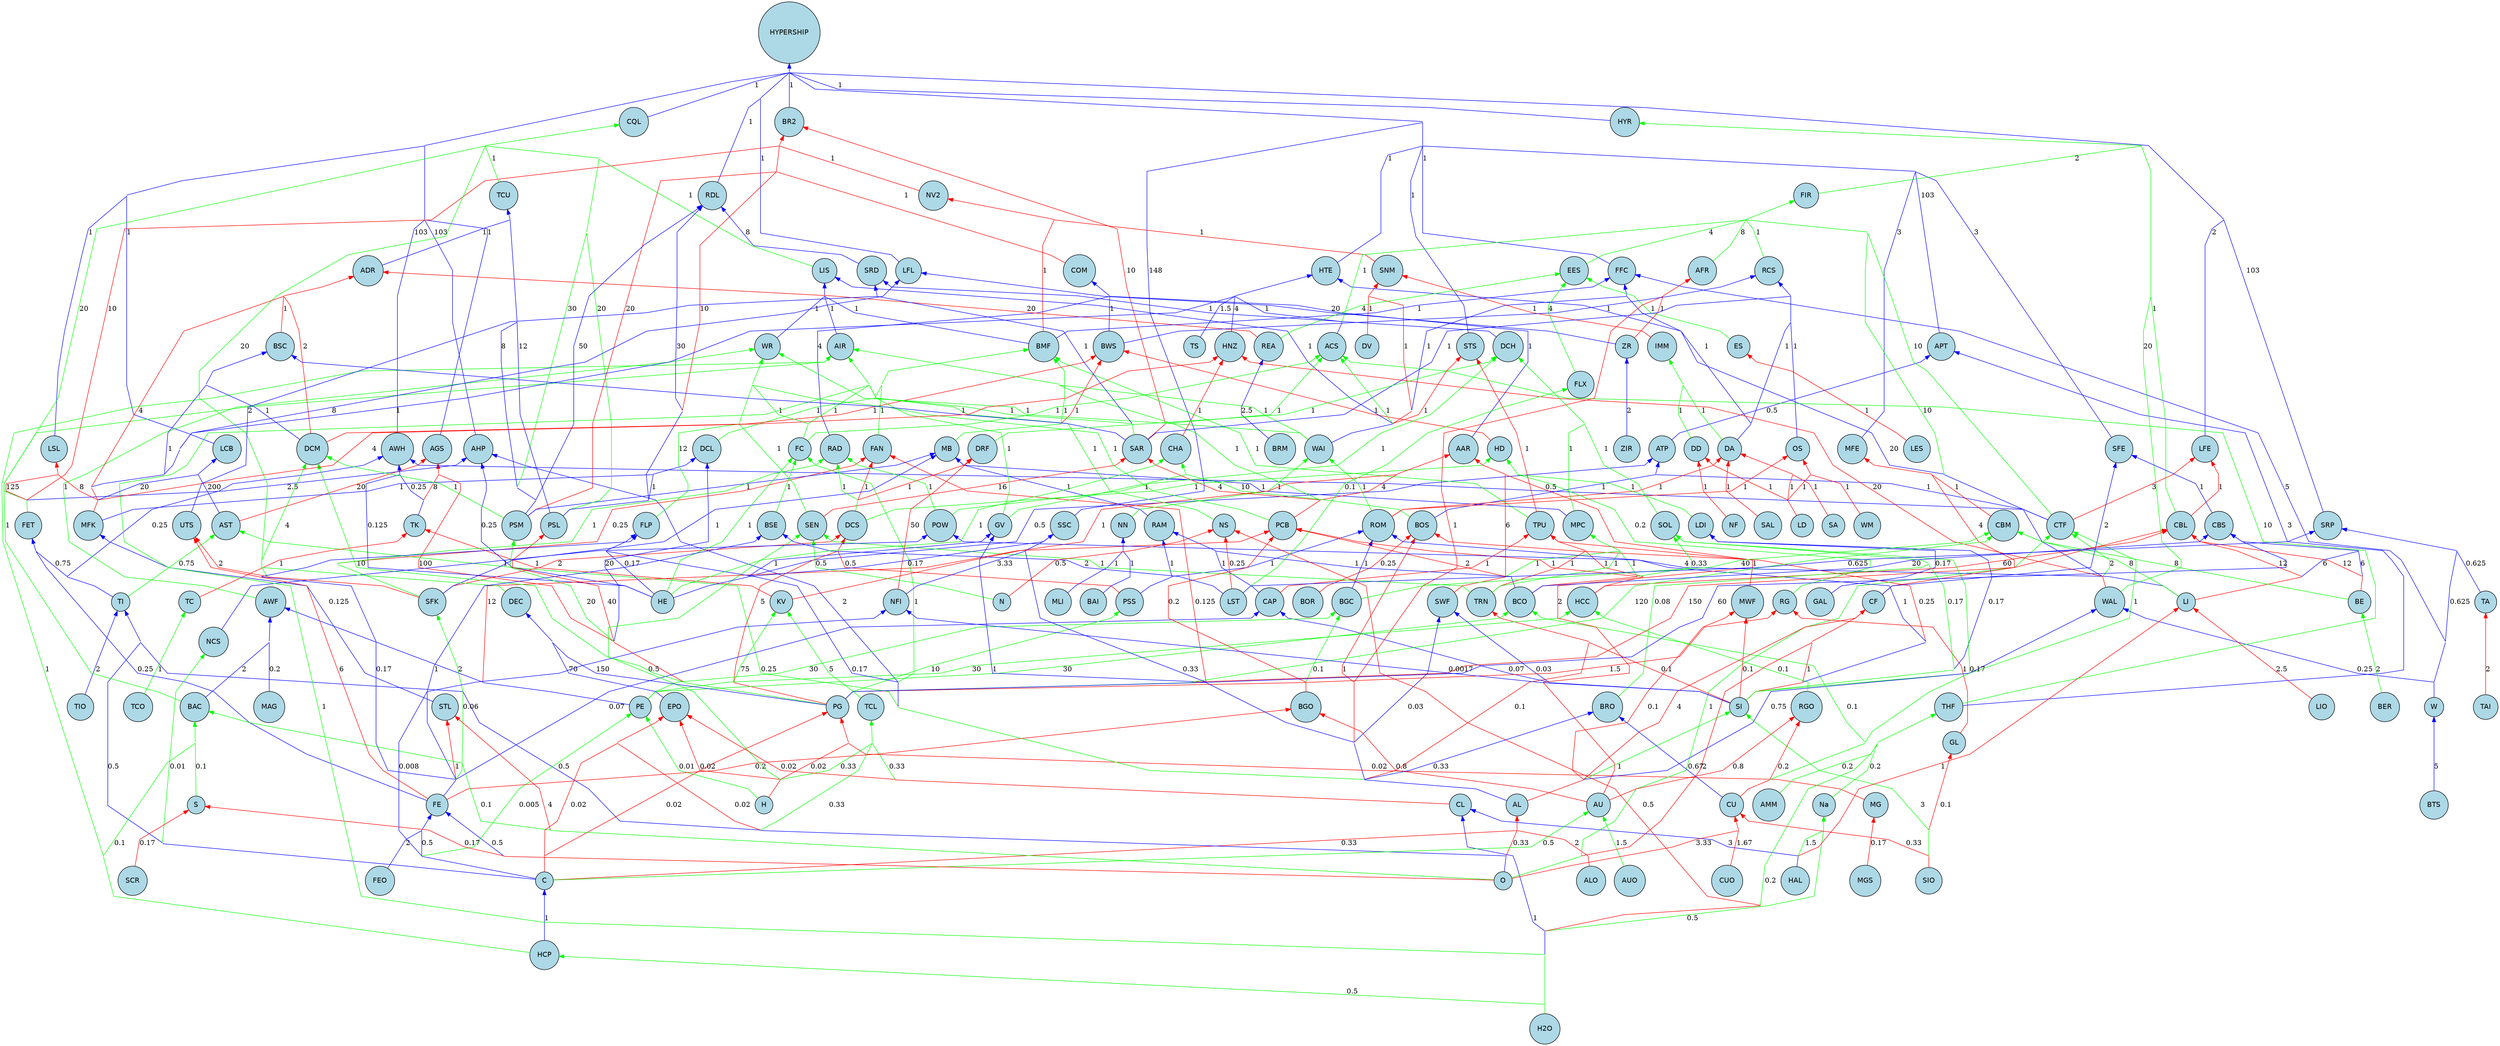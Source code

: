 graph ctree_graph {
bgcolor=white;
concentrate=True;
splines=polyline;
HYPERSHIP [fillcolor=lightblue, fontname=helvetica, shape=circle, style=filled];
HYPERSHIP -- AGS
  [color=blue, dir=back, label=1
, minlen=2];
AGS
 [fillcolor=lightblue, fontname=helvetica, shape=circle, style=filled];
AGS
 -- PG
  [color=red, dir=back, label=100
, minlen=2];
PG
 [fillcolor=lightblue, fontname=helvetica, shape=circle, style=filled];
PG
 -- H
  [color=red, dir=back, label="0.02\n", minlen=2];
H
 [fillcolor=lightblue, fontname=helvetica, shape=circle, style=filled];
PG
 -- C
  [color=red, dir=back, label="0.02\n", minlen=2];
C
 [fillcolor=lightblue, fontname=helvetica, shape=circle, style=filled];
C
 -- HCP
  [color=blue, dir=back, label=1
, minlen=2];
HCP
 [fillcolor=lightblue, fontname=helvetica, shape=circle, style=filled];
HCP
 -- H2O
  [color=green, dir=back, label="0.5\n", minlen=2];
H2O
 [fillcolor=lightblue, fontname=helvetica, shape=circle, style=filled];
PG
 -- MG
  [color=red, dir=back, label="0.02\n", minlen=2];
MG
 [fillcolor=lightblue, fontname=helvetica, shape=circle, style=filled];
MG
 -- MGS
  [color=red, dir=back, label="0.17\n", minlen=2];
MGS
 [fillcolor=lightblue, fontname=helvetica, shape=circle, style=filled];
AGS
 -- AST
  [color=red, dir=back, label=20
, minlen=2];
AST
 [fillcolor=lightblue, fontname=helvetica, shape=circle, style=filled];
AST
 -- AL
  [color=green, dir=back, label="0.25\n", minlen=2];
AL
 [fillcolor=lightblue, fontname=helvetica, shape=circle, style=filled];
AL
 -- ALO
  [color=red, dir=back, label=2
, minlen=2];
ALO
 [fillcolor=lightblue, fontname=helvetica, shape=circle, style=filled];
AL
 -- C
  [color=red, dir=back, label="0.33\n", minlen=2];
C
 [fillcolor=lightblue, fontname=helvetica, shape=circle, style=filled];
HCP
 [fillcolor=lightblue, fontname=helvetica, shape=circle, style=filled];
H2O
 [fillcolor=lightblue, fontname=helvetica, shape=circle, style=filled];
AL
 -- O
  [color=red, dir=back, label="0.33\n", minlen=2];
O
 [fillcolor=lightblue, fontname=helvetica, shape=circle, style=filled];
AST
 -- TI
  [color=green, dir=back, label="0.75\n", minlen=2];
TI
 [fillcolor=lightblue, fontname=helvetica, shape=circle, style=filled];
TI
 -- TIO
  [color=blue, dir=back, label=2
, minlen=2];
TIO
 [fillcolor=lightblue, fontname=helvetica, shape=circle, style=filled];
TI
 -- C
  [color=blue, dir=back, label="0.5\n", minlen=2];
C
 [fillcolor=lightblue, fontname=helvetica, shape=circle, style=filled];
HCP
 [fillcolor=lightblue, fontname=helvetica, shape=circle, style=filled];
H2O
 [fillcolor=lightblue, fontname=helvetica, shape=circle, style=filled];
TI
 -- O
  [color=blue, dir=back, label="0.5\n", minlen=2];
O
 [fillcolor=lightblue, fontname=helvetica, shape=circle, style=filled];
AGS
 -- TK
  [color=red, dir=back, label=8
, minlen=2];
TK
 [fillcolor=lightblue, fontname=helvetica, shape=circle, style=filled];
TK
 -- KV
  [color=red, dir=back, label=1
, minlen=2];
KV
 [fillcolor=lightblue, fontname=helvetica, shape=circle, style=filled];
KV
 -- PG
  [color=green, dir=back, label=75
, minlen=2];
PG
 [fillcolor=lightblue, fontname=helvetica, shape=circle, style=filled];
H
 [fillcolor=lightblue, fontname=helvetica, shape=circle, style=filled];
C
 [fillcolor=lightblue, fontname=helvetica, shape=circle, style=filled];
HCP
 [fillcolor=lightblue, fontname=helvetica, shape=circle, style=filled];
H2O
 [fillcolor=lightblue, fontname=helvetica, shape=circle, style=filled];
MG
 [fillcolor=lightblue, fontname=helvetica, shape=circle, style=filled];
MGS
 [fillcolor=lightblue, fontname=helvetica, shape=circle, style=filled];
KV
 -- TCL
  [color=green, dir=back, label=5
, minlen=2];
TCL
 [fillcolor=lightblue, fontname=helvetica, shape=circle, style=filled];
TCL
 -- CL
  [color=green, dir=back, label="0.33\n", minlen=2];
CL
 [fillcolor=lightblue, fontname=helvetica, shape=circle, style=filled];
CL
 -- HAL
  [color=blue, dir=back, label=3
, minlen=2];
HAL
 [fillcolor=lightblue, fontname=helvetica, shape=circle, style=filled];
CL
 -- H2O
  [color=blue, dir=back, label=1
, minlen=2];
H2O
 [fillcolor=lightblue, fontname=helvetica, shape=circle, style=filled];
TCL
 -- O
  [color=green, dir=back, label="0.33\n", minlen=2];
O
 [fillcolor=lightblue, fontname=helvetica, shape=circle, style=filled];
TCL
 -- H
  [color=green, dir=back, label="0.33\n", minlen=2];
H
 [fillcolor=lightblue, fontname=helvetica, shape=circle, style=filled];
TK
 -- TC
  [color=red, dir=back, label=1
, minlen=2];
TC
 [fillcolor=lightblue, fontname=helvetica, shape=circle, style=filled];
TC
 -- TCO
  [color=green, dir=back, label=1
, minlen=2];
TCO
 [fillcolor=lightblue, fontname=helvetica, shape=circle, style=filled];
HYPERSHIP -- AHP
  [color=blue, dir=back, label=103
, minlen=2];
AHP
 [fillcolor=lightblue, fontname=helvetica, shape=circle, style=filled];
AHP
 -- AL
  [color=blue, dir=back, label=2
, minlen=2];
AL
 [fillcolor=lightblue, fontname=helvetica, shape=circle, style=filled];
ALO
 [fillcolor=lightblue, fontname=helvetica, shape=circle, style=filled];
C
 [fillcolor=lightblue, fontname=helvetica, shape=circle, style=filled];
HCP
 [fillcolor=lightblue, fontname=helvetica, shape=circle, style=filled];
H2O
 [fillcolor=lightblue, fontname=helvetica, shape=circle, style=filled];
O
 [fillcolor=lightblue, fontname=helvetica, shape=circle, style=filled];
AHP
 -- FET
  [color=blue, dir=back, label="2.5\n", minlen=2];
FET
 [fillcolor=lightblue, fontname=helvetica, shape=circle, style=filled];
FET
 -- FE
  [color=blue, dir=back, label="0.25\n", minlen=2];
FE
 [fillcolor=lightblue, fontname=helvetica, shape=circle, style=filled];
FE
 -- FEO
  [color=blue, dir=back, label=2
, minlen=2];
FEO
 [fillcolor=lightblue, fontname=helvetica, shape=circle, style=filled];
FE
 -- C
  [color=blue, dir=back, label="0.5\n", minlen=2];
C
 [fillcolor=lightblue, fontname=helvetica, shape=circle, style=filled];
HCP
 [fillcolor=lightblue, fontname=helvetica, shape=circle, style=filled];
H2O
 [fillcolor=lightblue, fontname=helvetica, shape=circle, style=filled];
FE
 -- O
  [color=blue, dir=back, label="0.5\n", minlen=2];
O
 [fillcolor=lightblue, fontname=helvetica, shape=circle, style=filled];
FET
 -- TI
  [color=blue, dir=back, label="0.75\n", minlen=2];
TI
 [fillcolor=lightblue, fontname=helvetica, shape=circle, style=filled];
TIO
 [fillcolor=lightblue, fontname=helvetica, shape=circle, style=filled];
C
 [fillcolor=lightblue, fontname=helvetica, shape=circle, style=filled];
HCP
 [fillcolor=lightblue, fontname=helvetica, shape=circle, style=filled];
H2O
 [fillcolor=lightblue, fontname=helvetica, shape=circle, style=filled];
O
 [fillcolor=lightblue, fontname=helvetica, shape=circle, style=filled];
AHP
 -- HE
  [color=blue, dir=back, label="0.25\n", minlen=2];
HE
 [fillcolor=lightblue, fontname=helvetica, shape=circle, style=filled];
HYPERSHIP -- APT
  [color=blue, dir=back, label=103
, minlen=2];
APT
 [fillcolor=lightblue, fontname=helvetica, shape=circle, style=filled];
APT
 -- ATP
  [color=blue, dir=back, label="0.5\n", minlen=2];
ATP
 [fillcolor=lightblue, fontname=helvetica, shape=circle, style=filled];
ATP
 -- BOS
  [color=blue, dir=back, label=1
, minlen=2];
BOS
 [fillcolor=lightblue, fontname=helvetica, shape=circle, style=filled];
BOS
 -- BOR
  [color=red, dir=back, label="0.25\n", minlen=2];
BOR
 [fillcolor=lightblue, fontname=helvetica, shape=circle, style=filled];
BOS
 -- SI
  [color=red, dir=back, label="0.25\n", minlen=2];
SI
 [fillcolor=lightblue, fontname=helvetica, shape=circle, style=filled];
SI
 -- SIO
  [color=green, dir=back, label=3
, minlen=2];
SIO
 [fillcolor=lightblue, fontname=helvetica, shape=circle, style=filled];
SI
 -- AL
  [color=green, dir=back, label=1
, minlen=2];
AL
 [fillcolor=lightblue, fontname=helvetica, shape=circle, style=filled];
ALO
 [fillcolor=lightblue, fontname=helvetica, shape=circle, style=filled];
C
 [fillcolor=lightblue, fontname=helvetica, shape=circle, style=filled];
HCP
 [fillcolor=lightblue, fontname=helvetica, shape=circle, style=filled];
H2O
 [fillcolor=lightblue, fontname=helvetica, shape=circle, style=filled];
O
 [fillcolor=lightblue, fontname=helvetica, shape=circle, style=filled];
BOS
 -- AL
  [color=red, dir=back, label=1
, minlen=2];
AL
 [fillcolor=lightblue, fontname=helvetica, shape=circle, style=filled];
ALO
 [fillcolor=lightblue, fontname=helvetica, shape=circle, style=filled];
C
 [fillcolor=lightblue, fontname=helvetica, shape=circle, style=filled];
HCP
 [fillcolor=lightblue, fontname=helvetica, shape=circle, style=filled];
H2O
 [fillcolor=lightblue, fontname=helvetica, shape=circle, style=filled];
O
 [fillcolor=lightblue, fontname=helvetica, shape=circle, style=filled];
ATP
 -- CTF
  [color=blue, dir=back, label=1
, minlen=2];
CTF
 [fillcolor=lightblue, fontname=helvetica, shape=circle, style=filled];
CTF
 -- WAL
  [color=green, dir=back, label=2
, minlen=2];
WAL
 [fillcolor=lightblue, fontname=helvetica, shape=circle, style=filled];
WAL
 -- W
  [color=blue, dir=back, label="0.25\n", minlen=2];
W
 [fillcolor=lightblue, fontname=helvetica, shape=circle, style=filled];
W
 -- BTS
  [color=blue, dir=back, label=5
, minlen=2];
BTS
 [fillcolor=lightblue, fontname=helvetica, shape=circle, style=filled];
WAL
 -- AL
  [color=blue, dir=back, label="0.75\n", minlen=2];
AL
 [fillcolor=lightblue, fontname=helvetica, shape=circle, style=filled];
ALO
 [fillcolor=lightblue, fontname=helvetica, shape=circle, style=filled];
C
 [fillcolor=lightblue, fontname=helvetica, shape=circle, style=filled];
HCP
 [fillcolor=lightblue, fontname=helvetica, shape=circle, style=filled];
H2O
 [fillcolor=lightblue, fontname=helvetica, shape=circle, style=filled];
O
 [fillcolor=lightblue, fontname=helvetica, shape=circle, style=filled];
CTF
 -- SI
  [color=green, dir=back, label=1
, minlen=2];
SI
 [fillcolor=lightblue, fontname=helvetica, shape=circle, style=filled];
SIO
 [fillcolor=lightblue, fontname=helvetica, shape=circle, style=filled];
AL
 [fillcolor=lightblue, fontname=helvetica, shape=circle, style=filled];
ALO
 [fillcolor=lightblue, fontname=helvetica, shape=circle, style=filled];
C
 [fillcolor=lightblue, fontname=helvetica, shape=circle, style=filled];
HCP
 [fillcolor=lightblue, fontname=helvetica, shape=circle, style=filled];
H2O
 [fillcolor=lightblue, fontname=helvetica, shape=circle, style=filled];
O
 [fillcolor=lightblue, fontname=helvetica, shape=circle, style=filled];
CTF
 -- O
  [color=green, dir=back, label=1
, minlen=2];
O
 [fillcolor=lightblue, fontname=helvetica, shape=circle, style=filled];
ATP
 -- HE
  [color=blue, dir=back, label="0.5\n", minlen=2];
HE
 [fillcolor=lightblue, fontname=helvetica, shape=circle, style=filled];
APT
 -- THF
  [color=blue, dir=back, label=3
, minlen=2];
THF
 [fillcolor=lightblue, fontname=helvetica, shape=circle, style=filled];
THF
 -- AMM
  [color=green, dir=back, label="0.2\n", minlen=2];
AMM
 [fillcolor=lightblue, fontname=helvetica, shape=circle, style=filled];
THF
 -- H2O
  [color=green, dir=back, label="0.2\n", minlen=2];
H2O
 [fillcolor=lightblue, fontname=helvetica, shape=circle, style=filled];
THF
 -- Na
  [color=green, dir=back, label="0.2\n", minlen=2];
Na
 [fillcolor=lightblue, fontname=helvetica, shape=circle, style=filled];
Na
 -- HAL
  [color=green, dir=back, label="1.5\n", minlen=2];
HAL
 [fillcolor=lightblue, fontname=helvetica, shape=circle, style=filled];
Na
 -- H2O
  [color=green, dir=back, label="0.5\n", minlen=2];
H2O
 [fillcolor=lightblue, fontname=helvetica, shape=circle, style=filled];
HYPERSHIP -- AWH
  [color=blue, dir=back, label=103
, minlen=2];
AWH
 [fillcolor=lightblue, fontname=helvetica, shape=circle, style=filled];
AWH
 -- TI
  [color=blue, dir=back, label="0.25\n", minlen=2];
TI
 [fillcolor=lightblue, fontname=helvetica, shape=circle, style=filled];
TIO
 [fillcolor=lightblue, fontname=helvetica, shape=circle, style=filled];
C
 [fillcolor=lightblue, fontname=helvetica, shape=circle, style=filled];
HCP
 [fillcolor=lightblue, fontname=helvetica, shape=circle, style=filled];
H2O
 [fillcolor=lightblue, fontname=helvetica, shape=circle, style=filled];
O
 [fillcolor=lightblue, fontname=helvetica, shape=circle, style=filled];
AWH
 -- CTF
  [color=blue, dir=back, label="0.5\n", minlen=2];
CTF
 [fillcolor=lightblue, fontname=helvetica, shape=circle, style=filled];
WAL
 [fillcolor=lightblue, fontname=helvetica, shape=circle, style=filled];
W
 [fillcolor=lightblue, fontname=helvetica, shape=circle, style=filled];
BTS
 [fillcolor=lightblue, fontname=helvetica, shape=circle, style=filled];
AL
 [fillcolor=lightblue, fontname=helvetica, shape=circle, style=filled];
ALO
 [fillcolor=lightblue, fontname=helvetica, shape=circle, style=filled];
C
 [fillcolor=lightblue, fontname=helvetica, shape=circle, style=filled];
HCP
 [fillcolor=lightblue, fontname=helvetica, shape=circle, style=filled];
H2O
 [fillcolor=lightblue, fontname=helvetica, shape=circle, style=filled];
O
 [fillcolor=lightblue, fontname=helvetica, shape=circle, style=filled];
SI
 [fillcolor=lightblue, fontname=helvetica, shape=circle, style=filled];
SIO
 [fillcolor=lightblue, fontname=helvetica, shape=circle, style=filled];
AL
 [fillcolor=lightblue, fontname=helvetica, shape=circle, style=filled];
ALO
 [fillcolor=lightblue, fontname=helvetica, shape=circle, style=filled];
C
 [fillcolor=lightblue, fontname=helvetica, shape=circle, style=filled];
HCP
 [fillcolor=lightblue, fontname=helvetica, shape=circle, style=filled];
H2O
 [fillcolor=lightblue, fontname=helvetica, shape=circle, style=filled];
O
 [fillcolor=lightblue, fontname=helvetica, shape=circle, style=filled];
O
 [fillcolor=lightblue, fontname=helvetica, shape=circle, style=filled];
AWH
 -- TK
  [color=blue, dir=back, label="0.25\n", minlen=2];
TK
 [fillcolor=lightblue, fontname=helvetica, shape=circle, style=filled];
KV
 [fillcolor=lightblue, fontname=helvetica, shape=circle, style=filled];
PG
 [fillcolor=lightblue, fontname=helvetica, shape=circle, style=filled];
H
 [fillcolor=lightblue, fontname=helvetica, shape=circle, style=filled];
C
 [fillcolor=lightblue, fontname=helvetica, shape=circle, style=filled];
HCP
 [fillcolor=lightblue, fontname=helvetica, shape=circle, style=filled];
H2O
 [fillcolor=lightblue, fontname=helvetica, shape=circle, style=filled];
MG
 [fillcolor=lightblue, fontname=helvetica, shape=circle, style=filled];
MGS
 [fillcolor=lightblue, fontname=helvetica, shape=circle, style=filled];
TCL
 [fillcolor=lightblue, fontname=helvetica, shape=circle, style=filled];
CL
 [fillcolor=lightblue, fontname=helvetica, shape=circle, style=filled];
HAL
 [fillcolor=lightblue, fontname=helvetica, shape=circle, style=filled];
H2O
 [fillcolor=lightblue, fontname=helvetica, shape=circle, style=filled];
O
 [fillcolor=lightblue, fontname=helvetica, shape=circle, style=filled];
H
 [fillcolor=lightblue, fontname=helvetica, shape=circle, style=filled];
TC
 [fillcolor=lightblue, fontname=helvetica, shape=circle, style=filled];
TCO
 [fillcolor=lightblue, fontname=helvetica, shape=circle, style=filled];
AWH
 -- HE
  [color=blue, dir=back, label="0.125\n", minlen=2];
HE
 [fillcolor=lightblue, fontname=helvetica, shape=circle, style=filled];
HYPERSHIP -- BR2
  [color=blue, dir=back, label=1
, minlen=2];
BR2
 [fillcolor=lightblue, fontname=helvetica, shape=circle, style=filled];
BR2
 -- PSL
  [color=red, dir=back, label=10
, minlen=2];
PSL
 [fillcolor=lightblue, fontname=helvetica, shape=circle, style=filled];
PSL
 -- PG
  [color=red, dir=back, label=40
, minlen=2];
PG
 [fillcolor=lightblue, fontname=helvetica, shape=circle, style=filled];
H
 [fillcolor=lightblue, fontname=helvetica, shape=circle, style=filled];
C
 [fillcolor=lightblue, fontname=helvetica, shape=circle, style=filled];
HCP
 [fillcolor=lightblue, fontname=helvetica, shape=circle, style=filled];
H2O
 [fillcolor=lightblue, fontname=helvetica, shape=circle, style=filled];
MG
 [fillcolor=lightblue, fontname=helvetica, shape=circle, style=filled];
MGS
 [fillcolor=lightblue, fontname=helvetica, shape=circle, style=filled];
BR2
 -- PSM
  [color=red, dir=back, label=20
, minlen=2];
PSM
 [fillcolor=lightblue, fontname=helvetica, shape=circle, style=filled];
PSM
 -- PG
  [color=green, dir=back, label=20
, minlen=2];
PG
 [fillcolor=lightblue, fontname=helvetica, shape=circle, style=filled];
H
 [fillcolor=lightblue, fontname=helvetica, shape=circle, style=filled];
C
 [fillcolor=lightblue, fontname=helvetica, shape=circle, style=filled];
HCP
 [fillcolor=lightblue, fontname=helvetica, shape=circle, style=filled];
H2O
 [fillcolor=lightblue, fontname=helvetica, shape=circle, style=filled];
MG
 [fillcolor=lightblue, fontname=helvetica, shape=circle, style=filled];
MGS
 [fillcolor=lightblue, fontname=helvetica, shape=circle, style=filled];
BR2
 -- FET
  [color=red, dir=back, label=10
, minlen=2];
FET
 [fillcolor=lightblue, fontname=helvetica, shape=circle, style=filled];
FE
 [fillcolor=lightblue, fontname=helvetica, shape=circle, style=filled];
FEO
 [fillcolor=lightblue, fontname=helvetica, shape=circle, style=filled];
C
 [fillcolor=lightblue, fontname=helvetica, shape=circle, style=filled];
HCP
 [fillcolor=lightblue, fontname=helvetica, shape=circle, style=filled];
H2O
 [fillcolor=lightblue, fontname=helvetica, shape=circle, style=filled];
O
 [fillcolor=lightblue, fontname=helvetica, shape=circle, style=filled];
TI
 [fillcolor=lightblue, fontname=helvetica, shape=circle, style=filled];
TIO
 [fillcolor=lightblue, fontname=helvetica, shape=circle, style=filled];
C
 [fillcolor=lightblue, fontname=helvetica, shape=circle, style=filled];
HCP
 [fillcolor=lightblue, fontname=helvetica, shape=circle, style=filled];
H2O
 [fillcolor=lightblue, fontname=helvetica, shape=circle, style=filled];
O
 [fillcolor=lightblue, fontname=helvetica, shape=circle, style=filled];
BR2
 -- NV2
  [color=red, dir=back, label=1
, minlen=2];
NV2
 [fillcolor=lightblue, fontname=helvetica, shape=circle, style=filled];
NV2
 -- BMF
  [color=red, dir=back, label=1
, minlen=2];
BMF
 [fillcolor=lightblue, fontname=helvetica, shape=circle, style=filled];
BMF
 -- TPU
  [color=green, dir=back, label=1
, minlen=2];
TPU
 [fillcolor=lightblue, fontname=helvetica, shape=circle, style=filled];
TPU
 -- MWF
  [color=red, dir=back, label=1
, minlen=2];
MWF
 [fillcolor=lightblue, fontname=helvetica, shape=circle, style=filled];
MWF
 -- SI
  [color=red, dir=back, label="0.1\n", minlen=2];
SI
 [fillcolor=lightblue, fontname=helvetica, shape=circle, style=filled];
SIO
 [fillcolor=lightblue, fontname=helvetica, shape=circle, style=filled];
AL
 [fillcolor=lightblue, fontname=helvetica, shape=circle, style=filled];
ALO
 [fillcolor=lightblue, fontname=helvetica, shape=circle, style=filled];
C
 [fillcolor=lightblue, fontname=helvetica, shape=circle, style=filled];
HCP
 [fillcolor=lightblue, fontname=helvetica, shape=circle, style=filled];
H2O
 [fillcolor=lightblue, fontname=helvetica, shape=circle, style=filled];
O
 [fillcolor=lightblue, fontname=helvetica, shape=circle, style=filled];
MWF
 -- AL
  [color=red, dir=back, label="0.1\n", minlen=2];
AL
 [fillcolor=lightblue, fontname=helvetica, shape=circle, style=filled];
ALO
 [fillcolor=lightblue, fontname=helvetica, shape=circle, style=filled];
C
 [fillcolor=lightblue, fontname=helvetica, shape=circle, style=filled];
HCP
 [fillcolor=lightblue, fontname=helvetica, shape=circle, style=filled];
H2O
 [fillcolor=lightblue, fontname=helvetica, shape=circle, style=filled];
O
 [fillcolor=lightblue, fontname=helvetica, shape=circle, style=filled];
TPU
 -- TRN
  [color=red, dir=back, label=1
, minlen=2];
TRN
 [fillcolor=lightblue, fontname=helvetica, shape=circle, style=filled];
TRN
 -- AL
  [color=red, dir=back, label="0.1\n", minlen=2];
AL
 [fillcolor=lightblue, fontname=helvetica, shape=circle, style=filled];
ALO
 [fillcolor=lightblue, fontname=helvetica, shape=circle, style=filled];
C
 [fillcolor=lightblue, fontname=helvetica, shape=circle, style=filled];
HCP
 [fillcolor=lightblue, fontname=helvetica, shape=circle, style=filled];
H2O
 [fillcolor=lightblue, fontname=helvetica, shape=circle, style=filled];
O
 [fillcolor=lightblue, fontname=helvetica, shape=circle, style=filled];
TRN
 -- SI
  [color=red, dir=back, label="0.1\n", minlen=2];
SI
 [fillcolor=lightblue, fontname=helvetica, shape=circle, style=filled];
SIO
 [fillcolor=lightblue, fontname=helvetica, shape=circle, style=filled];
AL
 [fillcolor=lightblue, fontname=helvetica, shape=circle, style=filled];
ALO
 [fillcolor=lightblue, fontname=helvetica, shape=circle, style=filled];
C
 [fillcolor=lightblue, fontname=helvetica, shape=circle, style=filled];
HCP
 [fillcolor=lightblue, fontname=helvetica, shape=circle, style=filled];
H2O
 [fillcolor=lightblue, fontname=helvetica, shape=circle, style=filled];
O
 [fillcolor=lightblue, fontname=helvetica, shape=circle, style=filled];
TPU
 -- CAP
  [color=red, dir=back, label=1
, minlen=2];
CAP
 [fillcolor=lightblue, fontname=helvetica, shape=circle, style=filled];
CAP
 -- SI
  [color=blue, dir=back, label="0.07\n", minlen=2];
SI
 [fillcolor=lightblue, fontname=helvetica, shape=circle, style=filled];
SIO
 [fillcolor=lightblue, fontname=helvetica, shape=circle, style=filled];
AL
 [fillcolor=lightblue, fontname=helvetica, shape=circle, style=filled];
ALO
 [fillcolor=lightblue, fontname=helvetica, shape=circle, style=filled];
C
 [fillcolor=lightblue, fontname=helvetica, shape=circle, style=filled];
HCP
 [fillcolor=lightblue, fontname=helvetica, shape=circle, style=filled];
H2O
 [fillcolor=lightblue, fontname=helvetica, shape=circle, style=filled];
O
 [fillcolor=lightblue, fontname=helvetica, shape=circle, style=filled];
CAP
 -- FE
  [color=blue, dir=back, label="0.07\n", minlen=2];
FE
 [fillcolor=lightblue, fontname=helvetica, shape=circle, style=filled];
FEO
 [fillcolor=lightblue, fontname=helvetica, shape=circle, style=filled];
C
 [fillcolor=lightblue, fontname=helvetica, shape=circle, style=filled];
HCP
 [fillcolor=lightblue, fontname=helvetica, shape=circle, style=filled];
H2O
 [fillcolor=lightblue, fontname=helvetica, shape=circle, style=filled];
O
 [fillcolor=lightblue, fontname=helvetica, shape=circle, style=filled];
TPU
 -- HCC
  [color=red, dir=back, label=1
, minlen=2];
HCC
 [fillcolor=lightblue, fontname=helvetica, shape=circle, style=filled];
HCC
 -- RGO
  [color=green, dir=back, label="0.1\n", minlen=2];
RGO
 [fillcolor=lightblue, fontname=helvetica, shape=circle, style=filled];
RGO
 -- AU
  [color=red, dir=back, label="0.8\n", minlen=2];
AU
 [fillcolor=lightblue, fontname=helvetica, shape=circle, style=filled];
AU
 -- C
  [color=green, dir=back, label="0.5\n", minlen=2];
C
 [fillcolor=lightblue, fontname=helvetica, shape=circle, style=filled];
HCP
 [fillcolor=lightblue, fontname=helvetica, shape=circle, style=filled];
H2O
 [fillcolor=lightblue, fontname=helvetica, shape=circle, style=filled];
AU
 -- AUO
  [color=green, dir=back, label="1.5\n", minlen=2];
AUO
 [fillcolor=lightblue, fontname=helvetica, shape=circle, style=filled];
RGO
 -- CU
  [color=red, dir=back, label="0.2\n", minlen=2];
CU
 [fillcolor=lightblue, fontname=helvetica, shape=circle, style=filled];
CU
 -- CUO
  [color=red, dir=back, label="1.67\n", minlen=2];
CUO
 [fillcolor=lightblue, fontname=helvetica, shape=circle, style=filled];
CU
 -- O
  [color=red, dir=back, label="3.33\n", minlen=2];
O
 [fillcolor=lightblue, fontname=helvetica, shape=circle, style=filled];
CU
 -- SIO
  [color=red, dir=back, label="0.33\n", minlen=2];
SIO
 [fillcolor=lightblue, fontname=helvetica, shape=circle, style=filled];
HCC
 -- PE
  [color=green, dir=back, label=30
, minlen=2];
PE
 [fillcolor=lightblue, fontname=helvetica, shape=circle, style=filled];
PE
 -- C
  [color=green, dir=back, label="0.005\n", minlen=2];
C
 [fillcolor=lightblue, fontname=helvetica, shape=circle, style=filled];
HCP
 [fillcolor=lightblue, fontname=helvetica, shape=circle, style=filled];
H2O
 [fillcolor=lightblue, fontname=helvetica, shape=circle, style=filled];
PE
 -- H
  [color=green, dir=back, label="0.01\n", minlen=2];
H
 [fillcolor=lightblue, fontname=helvetica, shape=circle, style=filled];
BMF
 -- FAN
  [color=green, dir=back, label=1
, minlen=2];
FAN
 [fillcolor=lightblue, fontname=helvetica, shape=circle, style=filled];
FAN
 -- AL
  [color=red, dir=back, label="0.125\n", minlen=2];
AL
 [fillcolor=lightblue, fontname=helvetica, shape=circle, style=filled];
ALO
 [fillcolor=lightblue, fontname=helvetica, shape=circle, style=filled];
C
 [fillcolor=lightblue, fontname=helvetica, shape=circle, style=filled];
HCP
 [fillcolor=lightblue, fontname=helvetica, shape=circle, style=filled];
H2O
 [fillcolor=lightblue, fontname=helvetica, shape=circle, style=filled];
O
 [fillcolor=lightblue, fontname=helvetica, shape=circle, style=filled];
FAN
 -- DCS
  [color=red, dir=back, label=1
, minlen=2];
DCS
 [fillcolor=lightblue, fontname=helvetica, shape=circle, style=filled];
DCS
 -- SFK
  [color=red, dir=back, label=2
, minlen=2];
SFK
 [fillcolor=lightblue, fontname=helvetica, shape=circle, style=filled];
SFK
 -- FE
  [color=green, dir=back, label="0.06\n", minlen=2];
FE
 [fillcolor=lightblue, fontname=helvetica, shape=circle, style=filled];
FEO
 [fillcolor=lightblue, fontname=helvetica, shape=circle, style=filled];
C
 [fillcolor=lightblue, fontname=helvetica, shape=circle, style=filled];
HCP
 [fillcolor=lightblue, fontname=helvetica, shape=circle, style=filled];
H2O
 [fillcolor=lightblue, fontname=helvetica, shape=circle, style=filled];
O
 [fillcolor=lightblue, fontname=helvetica, shape=circle, style=filled];
DCS
 -- PG
  [color=red, dir=back, label=5
, minlen=2];
PG
 [fillcolor=lightblue, fontname=helvetica, shape=circle, style=filled];
H
 [fillcolor=lightblue, fontname=helvetica, shape=circle, style=filled];
C
 [fillcolor=lightblue, fontname=helvetica, shape=circle, style=filled];
HCP
 [fillcolor=lightblue, fontname=helvetica, shape=circle, style=filled];
H2O
 [fillcolor=lightblue, fontname=helvetica, shape=circle, style=filled];
MG
 [fillcolor=lightblue, fontname=helvetica, shape=circle, style=filled];
MGS
 [fillcolor=lightblue, fontname=helvetica, shape=circle, style=filled];
DCS
 -- PSS
  [color=red, dir=back, label="0.5\n", minlen=2];
PSS
 [fillcolor=lightblue, fontname=helvetica, shape=circle, style=filled];
PSS
 -- PG
  [color=green, dir=back, label=10
, minlen=2];
PG
 [fillcolor=lightblue, fontname=helvetica, shape=circle, style=filled];
H
 [fillcolor=lightblue, fontname=helvetica, shape=circle, style=filled];
C
 [fillcolor=lightblue, fontname=helvetica, shape=circle, style=filled];
HCP
 [fillcolor=lightblue, fontname=helvetica, shape=circle, style=filled];
H2O
 [fillcolor=lightblue, fontname=helvetica, shape=circle, style=filled];
MG
 [fillcolor=lightblue, fontname=helvetica, shape=circle, style=filled];
MGS
 [fillcolor=lightblue, fontname=helvetica, shape=circle, style=filled];
FAN
 -- SFK
  [color=red, dir=back, label="0.25\n", minlen=2];
SFK
 [fillcolor=lightblue, fontname=helvetica, shape=circle, style=filled];
FE
 [fillcolor=lightblue, fontname=helvetica, shape=circle, style=filled];
FEO
 [fillcolor=lightblue, fontname=helvetica, shape=circle, style=filled];
C
 [fillcolor=lightblue, fontname=helvetica, shape=circle, style=filled];
HCP
 [fillcolor=lightblue, fontname=helvetica, shape=circle, style=filled];
H2O
 [fillcolor=lightblue, fontname=helvetica, shape=circle, style=filled];
O
 [fillcolor=lightblue, fontname=helvetica, shape=circle, style=filled];
BMF
 -- MB
  [color=green, dir=back, label=1
, minlen=2];
MB
 [fillcolor=lightblue, fontname=helvetica, shape=circle, style=filled];
MB
 -- RAM
  [color=blue, dir=back, label=1
, minlen=2];
RAM
 [fillcolor=lightblue, fontname=helvetica, shape=circle, style=filled];
RAM
 -- PSS
  [color=blue, dir=back, label=1
, minlen=2];
PSS
 [fillcolor=lightblue, fontname=helvetica, shape=circle, style=filled];
PG
 [fillcolor=lightblue, fontname=helvetica, shape=circle, style=filled];
H
 [fillcolor=lightblue, fontname=helvetica, shape=circle, style=filled];
C
 [fillcolor=lightblue, fontname=helvetica, shape=circle, style=filled];
HCP
 [fillcolor=lightblue, fontname=helvetica, shape=circle, style=filled];
H2O
 [fillcolor=lightblue, fontname=helvetica, shape=circle, style=filled];
MG
 [fillcolor=lightblue, fontname=helvetica, shape=circle, style=filled];
MGS
 [fillcolor=lightblue, fontname=helvetica, shape=circle, style=filled];
RAM
 -- CAP
  [color=blue, dir=back, label=1
, minlen=2];
CAP
 [fillcolor=lightblue, fontname=helvetica, shape=circle, style=filled];
SI
 [fillcolor=lightblue, fontname=helvetica, shape=circle, style=filled];
SIO
 [fillcolor=lightblue, fontname=helvetica, shape=circle, style=filled];
AL
 [fillcolor=lightblue, fontname=helvetica, shape=circle, style=filled];
ALO
 [fillcolor=lightblue, fontname=helvetica, shape=circle, style=filled];
C
 [fillcolor=lightblue, fontname=helvetica, shape=circle, style=filled];
HCP
 [fillcolor=lightblue, fontname=helvetica, shape=circle, style=filled];
H2O
 [fillcolor=lightblue, fontname=helvetica, shape=circle, style=filled];
O
 [fillcolor=lightblue, fontname=helvetica, shape=circle, style=filled];
FE
 [fillcolor=lightblue, fontname=helvetica, shape=circle, style=filled];
FEO
 [fillcolor=lightblue, fontname=helvetica, shape=circle, style=filled];
C
 [fillcolor=lightblue, fontname=helvetica, shape=circle, style=filled];
HCP
 [fillcolor=lightblue, fontname=helvetica, shape=circle, style=filled];
H2O
 [fillcolor=lightblue, fontname=helvetica, shape=circle, style=filled];
O
 [fillcolor=lightblue, fontname=helvetica, shape=circle, style=filled];
RAM
 -- BCO
  [color=blue, dir=back, label=1
, minlen=2];
BCO
 [fillcolor=lightblue, fontname=helvetica, shape=circle, style=filled];
BCO
 -- CU
  [color=green, dir=back, label="0.1\n", minlen=2];
CU
 [fillcolor=lightblue, fontname=helvetica, shape=circle, style=filled];
CUO
 [fillcolor=lightblue, fontname=helvetica, shape=circle, style=filled];
O
 [fillcolor=lightblue, fontname=helvetica, shape=circle, style=filled];
SIO
 [fillcolor=lightblue, fontname=helvetica, shape=circle, style=filled];
BCO
 -- PE
  [color=green, dir=back, label=30
, minlen=2];
PE
 [fillcolor=lightblue, fontname=helvetica, shape=circle, style=filled];
C
 [fillcolor=lightblue, fontname=helvetica, shape=circle, style=filled];
HCP
 [fillcolor=lightblue, fontname=helvetica, shape=circle, style=filled];
H2O
 [fillcolor=lightblue, fontname=helvetica, shape=circle, style=filled];
H
 [fillcolor=lightblue, fontname=helvetica, shape=circle, style=filled];
MB
 -- MPC
  [color=blue, dir=back, label=1
, minlen=2];
MPC
 [fillcolor=lightblue, fontname=helvetica, shape=circle, style=filled];
MPC
 -- SWF
  [color=green, dir=back, label=1
, minlen=2];
SWF
 [fillcolor=lightblue, fontname=helvetica, shape=circle, style=filled];
SWF
 -- SI
  [color=blue, dir=back, label="0.03\n", minlen=2];
SI
 [fillcolor=lightblue, fontname=helvetica, shape=circle, style=filled];
SIO
 [fillcolor=lightblue, fontname=helvetica, shape=circle, style=filled];
AL
 [fillcolor=lightblue, fontname=helvetica, shape=circle, style=filled];
ALO
 [fillcolor=lightblue, fontname=helvetica, shape=circle, style=filled];
C
 [fillcolor=lightblue, fontname=helvetica, shape=circle, style=filled];
HCP
 [fillcolor=lightblue, fontname=helvetica, shape=circle, style=filled];
H2O
 [fillcolor=lightblue, fontname=helvetica, shape=circle, style=filled];
O
 [fillcolor=lightblue, fontname=helvetica, shape=circle, style=filled];
SWF
 -- AL
  [color=blue, dir=back, label="0.03\n", minlen=2];
AL
 [fillcolor=lightblue, fontname=helvetica, shape=circle, style=filled];
ALO
 [fillcolor=lightblue, fontname=helvetica, shape=circle, style=filled];
C
 [fillcolor=lightblue, fontname=helvetica, shape=circle, style=filled];
HCP
 [fillcolor=lightblue, fontname=helvetica, shape=circle, style=filled];
H2O
 [fillcolor=lightblue, fontname=helvetica, shape=circle, style=filled];
O
 [fillcolor=lightblue, fontname=helvetica, shape=circle, style=filled];
MPC
 -- TRN
  [color=green, dir=back, label=1
, minlen=2];
TRN
 [fillcolor=lightblue, fontname=helvetica, shape=circle, style=filled];
AL
 [fillcolor=lightblue, fontname=helvetica, shape=circle, style=filled];
ALO
 [fillcolor=lightblue, fontname=helvetica, shape=circle, style=filled];
C
 [fillcolor=lightblue, fontname=helvetica, shape=circle, style=filled];
HCP
 [fillcolor=lightblue, fontname=helvetica, shape=circle, style=filled];
H2O
 [fillcolor=lightblue, fontname=helvetica, shape=circle, style=filled];
O
 [fillcolor=lightblue, fontname=helvetica, shape=circle, style=filled];
SI
 [fillcolor=lightblue, fontname=helvetica, shape=circle, style=filled];
SIO
 [fillcolor=lightblue, fontname=helvetica, shape=circle, style=filled];
AL
 [fillcolor=lightblue, fontname=helvetica, shape=circle, style=filled];
ALO
 [fillcolor=lightblue, fontname=helvetica, shape=circle, style=filled];
C
 [fillcolor=lightblue, fontname=helvetica, shape=circle, style=filled];
HCP
 [fillcolor=lightblue, fontname=helvetica, shape=circle, style=filled];
H2O
 [fillcolor=lightblue, fontname=helvetica, shape=circle, style=filled];
O
 [fillcolor=lightblue, fontname=helvetica, shape=circle, style=filled];
MPC
 -- BCO
  [color=green, dir=back, label=1
, minlen=2];
BCO
 [fillcolor=lightblue, fontname=helvetica, shape=circle, style=filled];
CU
 [fillcolor=lightblue, fontname=helvetica, shape=circle, style=filled];
CUO
 [fillcolor=lightblue, fontname=helvetica, shape=circle, style=filled];
O
 [fillcolor=lightblue, fontname=helvetica, shape=circle, style=filled];
SIO
 [fillcolor=lightblue, fontname=helvetica, shape=circle, style=filled];
PE
 [fillcolor=lightblue, fontname=helvetica, shape=circle, style=filled];
C
 [fillcolor=lightblue, fontname=helvetica, shape=circle, style=filled];
HCP
 [fillcolor=lightblue, fontname=helvetica, shape=circle, style=filled];
H2O
 [fillcolor=lightblue, fontname=helvetica, shape=circle, style=filled];
H
 [fillcolor=lightblue, fontname=helvetica, shape=circle, style=filled];
MB
 -- PSM
  [color=blue, dir=back, label=1
, minlen=2];
PSM
 [fillcolor=lightblue, fontname=helvetica, shape=circle, style=filled];
PG
 [fillcolor=lightblue, fontname=helvetica, shape=circle, style=filled];
H
 [fillcolor=lightblue, fontname=helvetica, shape=circle, style=filled];
C
 [fillcolor=lightblue, fontname=helvetica, shape=circle, style=filled];
HCP
 [fillcolor=lightblue, fontname=helvetica, shape=circle, style=filled];
H2O
 [fillcolor=lightblue, fontname=helvetica, shape=circle, style=filled];
MG
 [fillcolor=lightblue, fontname=helvetica, shape=circle, style=filled];
MGS
 [fillcolor=lightblue, fontname=helvetica, shape=circle, style=filled];
MB
 -- SFK
  [color=blue, dir=back, label=1
, minlen=2];
SFK
 [fillcolor=lightblue, fontname=helvetica, shape=circle, style=filled];
FE
 [fillcolor=lightblue, fontname=helvetica, shape=circle, style=filled];
FEO
 [fillcolor=lightblue, fontname=helvetica, shape=circle, style=filled];
C
 [fillcolor=lightblue, fontname=helvetica, shape=circle, style=filled];
HCP
 [fillcolor=lightblue, fontname=helvetica, shape=circle, style=filled];
H2O
 [fillcolor=lightblue, fontname=helvetica, shape=circle, style=filled];
O
 [fillcolor=lightblue, fontname=helvetica, shape=circle, style=filled];
BMF
 -- DCL
  [color=green, dir=back, label=1
, minlen=2];
DCL
 [fillcolor=lightblue, fontname=helvetica, shape=circle, style=filled];
DCL
 -- PSL
  [color=blue, dir=back, label=1
, minlen=2];
PSL
 [fillcolor=lightblue, fontname=helvetica, shape=circle, style=filled];
PG
 [fillcolor=lightblue, fontname=helvetica, shape=circle, style=filled];
H
 [fillcolor=lightblue, fontname=helvetica, shape=circle, style=filled];
C
 [fillcolor=lightblue, fontname=helvetica, shape=circle, style=filled];
HCP
 [fillcolor=lightblue, fontname=helvetica, shape=circle, style=filled];
H2O
 [fillcolor=lightblue, fontname=helvetica, shape=circle, style=filled];
MG
 [fillcolor=lightblue, fontname=helvetica, shape=circle, style=filled];
MGS
 [fillcolor=lightblue, fontname=helvetica, shape=circle, style=filled];
DCL
 -- MFK
  [color=blue, dir=back, label=1
, minlen=2];
MFK
 [fillcolor=lightblue, fontname=helvetica, shape=circle, style=filled];
MFK
 -- STL
  [color=blue, dir=back, label="0.125\n", minlen=2];
STL
 [fillcolor=lightblue, fontname=helvetica, shape=circle, style=filled];
STL
 -- FE
  [color=red, dir=back, label=1
, minlen=2];
FE
 [fillcolor=lightblue, fontname=helvetica, shape=circle, style=filled];
FEO
 [fillcolor=lightblue, fontname=helvetica, shape=circle, style=filled];
C
 [fillcolor=lightblue, fontname=helvetica, shape=circle, style=filled];
HCP
 [fillcolor=lightblue, fontname=helvetica, shape=circle, style=filled];
H2O
 [fillcolor=lightblue, fontname=helvetica, shape=circle, style=filled];
O
 [fillcolor=lightblue, fontname=helvetica, shape=circle, style=filled];
STL
 -- O
  [color=red, dir=back, label=4
, minlen=2];
O
 [fillcolor=lightblue, fontname=helvetica, shape=circle, style=filled];
DCL
 -- PG
  [color=blue, dir=back, label=20
, minlen=2];
PG
 [fillcolor=lightblue, fontname=helvetica, shape=circle, style=filled];
H
 [fillcolor=lightblue, fontname=helvetica, shape=circle, style=filled];
C
 [fillcolor=lightblue, fontname=helvetica, shape=circle, style=filled];
HCP
 [fillcolor=lightblue, fontname=helvetica, shape=circle, style=filled];
H2O
 [fillcolor=lightblue, fontname=helvetica, shape=circle, style=filled];
MG
 [fillcolor=lightblue, fontname=helvetica, shape=circle, style=filled];
MGS
 [fillcolor=lightblue, fontname=helvetica, shape=circle, style=filled];
NV2
 -- SNM
  [color=red, dir=back, label=1
, minlen=2];
SNM
 [fillcolor=lightblue, fontname=helvetica, shape=circle, style=filled];
SNM
 -- WAI
  [color=red, dir=back, label=1
, minlen=2];
WAI
 [fillcolor=lightblue, fontname=helvetica, shape=circle, style=filled];
WAI
 -- NN
  [color=green, dir=back, label=1
, minlen=2];
NN
 [fillcolor=lightblue, fontname=helvetica, shape=circle, style=filled];
NN
 -- BAI
  [color=blue, dir=back, label=1
, minlen=2];
BAI
 [fillcolor=lightblue, fontname=helvetica, shape=circle, style=filled];
NN
 -- MLI
  [color=blue, dir=back, label=1
, minlen=2];
MLI
 [fillcolor=lightblue, fontname=helvetica, shape=circle, style=filled];
WAI
 -- ROM
  [color=green, dir=back, label=1
, minlen=2];
ROM
 [fillcolor=lightblue, fontname=helvetica, shape=circle, style=filled];
ROM
 -- PSS
  [color=blue, dir=back, label=1
, minlen=2];
PSS
 [fillcolor=lightblue, fontname=helvetica, shape=circle, style=filled];
PG
 [fillcolor=lightblue, fontname=helvetica, shape=circle, style=filled];
H
 [fillcolor=lightblue, fontname=helvetica, shape=circle, style=filled];
C
 [fillcolor=lightblue, fontname=helvetica, shape=circle, style=filled];
HCP
 [fillcolor=lightblue, fontname=helvetica, shape=circle, style=filled];
H2O
 [fillcolor=lightblue, fontname=helvetica, shape=circle, style=filled];
MG
 [fillcolor=lightblue, fontname=helvetica, shape=circle, style=filled];
MGS
 [fillcolor=lightblue, fontname=helvetica, shape=circle, style=filled];
ROM
 -- BGC
  [color=blue, dir=back, label=1
, minlen=2];
BGC
 [fillcolor=lightblue, fontname=helvetica, shape=circle, style=filled];
BGC
 -- BGO
  [color=green, dir=back, label="0.1\n", minlen=2];
BGO
 [fillcolor=lightblue, fontname=helvetica, shape=circle, style=filled];
BGO
 -- AU
  [color=red, dir=back, label="0.8\n", minlen=2];
AU
 [fillcolor=lightblue, fontname=helvetica, shape=circle, style=filled];
C
 [fillcolor=lightblue, fontname=helvetica, shape=circle, style=filled];
HCP
 [fillcolor=lightblue, fontname=helvetica, shape=circle, style=filled];
H2O
 [fillcolor=lightblue, fontname=helvetica, shape=circle, style=filled];
AUO
 [fillcolor=lightblue, fontname=helvetica, shape=circle, style=filled];
BGO
 -- FE
  [color=red, dir=back, label="0.2\n", minlen=2];
FE
 [fillcolor=lightblue, fontname=helvetica, shape=circle, style=filled];
FEO
 [fillcolor=lightblue, fontname=helvetica, shape=circle, style=filled];
C
 [fillcolor=lightblue, fontname=helvetica, shape=circle, style=filled];
HCP
 [fillcolor=lightblue, fontname=helvetica, shape=circle, style=filled];
H2O
 [fillcolor=lightblue, fontname=helvetica, shape=circle, style=filled];
O
 [fillcolor=lightblue, fontname=helvetica, shape=circle, style=filled];
BGC
 -- PE
  [color=green, dir=back, label=30
, minlen=2];
PE
 [fillcolor=lightblue, fontname=helvetica, shape=circle, style=filled];
C
 [fillcolor=lightblue, fontname=helvetica, shape=circle, style=filled];
HCP
 [fillcolor=lightblue, fontname=helvetica, shape=circle, style=filled];
H2O
 [fillcolor=lightblue, fontname=helvetica, shape=circle, style=filled];
H
 [fillcolor=lightblue, fontname=helvetica, shape=circle, style=filled];
ROM
 -- SI
  [color=blue, dir=back, label=1
, minlen=2];
SI
 [fillcolor=lightblue, fontname=helvetica, shape=circle, style=filled];
SIO
 [fillcolor=lightblue, fontname=helvetica, shape=circle, style=filled];
AL
 [fillcolor=lightblue, fontname=helvetica, shape=circle, style=filled];
ALO
 [fillcolor=lightblue, fontname=helvetica, shape=circle, style=filled];
C
 [fillcolor=lightblue, fontname=helvetica, shape=circle, style=filled];
HCP
 [fillcolor=lightblue, fontname=helvetica, shape=circle, style=filled];
H2O
 [fillcolor=lightblue, fontname=helvetica, shape=circle, style=filled];
O
 [fillcolor=lightblue, fontname=helvetica, shape=circle, style=filled];
SNM
 -- DV
  [color=red, dir=back, label=1
, minlen=2];
DV
 [fillcolor=lightblue, fontname=helvetica, shape=circle, style=filled];
SNM
 -- IMM
  [color=red, dir=back, label=1
, minlen=2];
IMM
 [fillcolor=lightblue, fontname=helvetica, shape=circle, style=filled];
IMM
 -- DA
  [color=green, dir=back, label=1
, minlen=2];
DA
 [fillcolor=lightblue, fontname=helvetica, shape=circle, style=filled];
DA
 -- SAL
  [color=red, dir=back, label=1
, minlen=2];
SAL
 [fillcolor=lightblue, fontname=helvetica, shape=circle, style=filled];
DA
 -- LD
  [color=red, dir=back, label=1
, minlen=2];
LD
 [fillcolor=lightblue, fontname=helvetica, shape=circle, style=filled];
DA
 -- ROM
  [color=red, dir=back, label=1
, minlen=2];
ROM
 [fillcolor=lightblue, fontname=helvetica, shape=circle, style=filled];
PSS
 [fillcolor=lightblue, fontname=helvetica, shape=circle, style=filled];
PG
 [fillcolor=lightblue, fontname=helvetica, shape=circle, style=filled];
H
 [fillcolor=lightblue, fontname=helvetica, shape=circle, style=filled];
C
 [fillcolor=lightblue, fontname=helvetica, shape=circle, style=filled];
HCP
 [fillcolor=lightblue, fontname=helvetica, shape=circle, style=filled];
H2O
 [fillcolor=lightblue, fontname=helvetica, shape=circle, style=filled];
MG
 [fillcolor=lightblue, fontname=helvetica, shape=circle, style=filled];
MGS
 [fillcolor=lightblue, fontname=helvetica, shape=circle, style=filled];
BGC
 [fillcolor=lightblue, fontname=helvetica, shape=circle, style=filled];
BGO
 [fillcolor=lightblue, fontname=helvetica, shape=circle, style=filled];
AU
 [fillcolor=lightblue, fontname=helvetica, shape=circle, style=filled];
C
 [fillcolor=lightblue, fontname=helvetica, shape=circle, style=filled];
HCP
 [fillcolor=lightblue, fontname=helvetica, shape=circle, style=filled];
H2O
 [fillcolor=lightblue, fontname=helvetica, shape=circle, style=filled];
AUO
 [fillcolor=lightblue, fontname=helvetica, shape=circle, style=filled];
FE
 [fillcolor=lightblue, fontname=helvetica, shape=circle, style=filled];
FEO
 [fillcolor=lightblue, fontname=helvetica, shape=circle, style=filled];
C
 [fillcolor=lightblue, fontname=helvetica, shape=circle, style=filled];
HCP
 [fillcolor=lightblue, fontname=helvetica, shape=circle, style=filled];
H2O
 [fillcolor=lightblue, fontname=helvetica, shape=circle, style=filled];
O
 [fillcolor=lightblue, fontname=helvetica, shape=circle, style=filled];
PE
 [fillcolor=lightblue, fontname=helvetica, shape=circle, style=filled];
C
 [fillcolor=lightblue, fontname=helvetica, shape=circle, style=filled];
HCP
 [fillcolor=lightblue, fontname=helvetica, shape=circle, style=filled];
H2O
 [fillcolor=lightblue, fontname=helvetica, shape=circle, style=filled];
H
 [fillcolor=lightblue, fontname=helvetica, shape=circle, style=filled];
SI
 [fillcolor=lightblue, fontname=helvetica, shape=circle, style=filled];
SIO
 [fillcolor=lightblue, fontname=helvetica, shape=circle, style=filled];
AL
 [fillcolor=lightblue, fontname=helvetica, shape=circle, style=filled];
ALO
 [fillcolor=lightblue, fontname=helvetica, shape=circle, style=filled];
C
 [fillcolor=lightblue, fontname=helvetica, shape=circle, style=filled];
HCP
 [fillcolor=lightblue, fontname=helvetica, shape=circle, style=filled];
H2O
 [fillcolor=lightblue, fontname=helvetica, shape=circle, style=filled];
O
 [fillcolor=lightblue, fontname=helvetica, shape=circle, style=filled];
DA
 -- SA
  [color=red, dir=back, label=1
, minlen=2];
SA
 [fillcolor=lightblue, fontname=helvetica, shape=circle, style=filled];
IMM
 -- DD
  [color=green, dir=back, label=1
, minlen=2];
DD
 [fillcolor=lightblue, fontname=helvetica, shape=circle, style=filled];
DD
 -- NF
  [color=red, dir=back, label=1
, minlen=2];
NF
 [fillcolor=lightblue, fontname=helvetica, shape=circle, style=filled];
DD
 -- LD
  [color=red, dir=back, label=1
, minlen=2];
LD
 [fillcolor=lightblue, fontname=helvetica, shape=circle, style=filled];
BR2
 -- SAR
  [color=red, dir=back, label=10
, minlen=2];
SAR
 [fillcolor=lightblue, fontname=helvetica, shape=circle, style=filled];
SAR
 -- SEN
  [color=red, dir=back, label=16
, minlen=2];
SEN
 [fillcolor=lightblue, fontname=helvetica, shape=circle, style=filled];
SEN
 -- TRN
  [color=green, dir=back, label=1
, minlen=2];
TRN
 [fillcolor=lightblue, fontname=helvetica, shape=circle, style=filled];
AL
 [fillcolor=lightblue, fontname=helvetica, shape=circle, style=filled];
ALO
 [fillcolor=lightblue, fontname=helvetica, shape=circle, style=filled];
C
 [fillcolor=lightblue, fontname=helvetica, shape=circle, style=filled];
HCP
 [fillcolor=lightblue, fontname=helvetica, shape=circle, style=filled];
H2O
 [fillcolor=lightblue, fontname=helvetica, shape=circle, style=filled];
O
 [fillcolor=lightblue, fontname=helvetica, shape=circle, style=filled];
SI
 [fillcolor=lightblue, fontname=helvetica, shape=circle, style=filled];
SIO
 [fillcolor=lightblue, fontname=helvetica, shape=circle, style=filled];
AL
 [fillcolor=lightblue, fontname=helvetica, shape=circle, style=filled];
ALO
 [fillcolor=lightblue, fontname=helvetica, shape=circle, style=filled];
C
 [fillcolor=lightblue, fontname=helvetica, shape=circle, style=filled];
HCP
 [fillcolor=lightblue, fontname=helvetica, shape=circle, style=filled];
H2O
 [fillcolor=lightblue, fontname=helvetica, shape=circle, style=filled];
O
 [fillcolor=lightblue, fontname=helvetica, shape=circle, style=filled];
SEN
 -- H
  [color=green, dir=back, label="0.5\n", minlen=2];
H
 [fillcolor=lightblue, fontname=helvetica, shape=circle, style=filled];
SEN
 -- N
  [color=green, dir=back, label="0.5\n", minlen=2];
N
 [fillcolor=lightblue, fontname=helvetica, shape=circle, style=filled];
SAR
 -- PCB
  [color=red, dir=back, label=4
, minlen=2];
PCB
 [fillcolor=lightblue, fontname=helvetica, shape=circle, style=filled];
PCB
 -- SWF
  [color=red, dir=back, label=2
, minlen=2];
SWF
 [fillcolor=lightblue, fontname=helvetica, shape=circle, style=filled];
SI
 [fillcolor=lightblue, fontname=helvetica, shape=circle, style=filled];
SIO
 [fillcolor=lightblue, fontname=helvetica, shape=circle, style=filled];
AL
 [fillcolor=lightblue, fontname=helvetica, shape=circle, style=filled];
ALO
 [fillcolor=lightblue, fontname=helvetica, shape=circle, style=filled];
C
 [fillcolor=lightblue, fontname=helvetica, shape=circle, style=filled];
HCP
 [fillcolor=lightblue, fontname=helvetica, shape=circle, style=filled];
H2O
 [fillcolor=lightblue, fontname=helvetica, shape=circle, style=filled];
O
 [fillcolor=lightblue, fontname=helvetica, shape=circle, style=filled];
AL
 [fillcolor=lightblue, fontname=helvetica, shape=circle, style=filled];
ALO
 [fillcolor=lightblue, fontname=helvetica, shape=circle, style=filled];
C
 [fillcolor=lightblue, fontname=helvetica, shape=circle, style=filled];
HCP
 [fillcolor=lightblue, fontname=helvetica, shape=circle, style=filled];
H2O
 [fillcolor=lightblue, fontname=helvetica, shape=circle, style=filled];
O
 [fillcolor=lightblue, fontname=helvetica, shape=circle, style=filled];
PCB
 -- BCO
  [color=red, dir=back, label=1
, minlen=2];
BCO
 [fillcolor=lightblue, fontname=helvetica, shape=circle, style=filled];
CU
 [fillcolor=lightblue, fontname=helvetica, shape=circle, style=filled];
CUO
 [fillcolor=lightblue, fontname=helvetica, shape=circle, style=filled];
O
 [fillcolor=lightblue, fontname=helvetica, shape=circle, style=filled];
SIO
 [fillcolor=lightblue, fontname=helvetica, shape=circle, style=filled];
PE
 [fillcolor=lightblue, fontname=helvetica, shape=circle, style=filled];
C
 [fillcolor=lightblue, fontname=helvetica, shape=circle, style=filled];
HCP
 [fillcolor=lightblue, fontname=helvetica, shape=circle, style=filled];
H2O
 [fillcolor=lightblue, fontname=helvetica, shape=circle, style=filled];
H
 [fillcolor=lightblue, fontname=helvetica, shape=circle, style=filled];
PCB
 -- PE
  [color=red, dir=back, label=12
, minlen=2];
PE
 [fillcolor=lightblue, fontname=helvetica, shape=circle, style=filled];
C
 [fillcolor=lightblue, fontname=helvetica, shape=circle, style=filled];
HCP
 [fillcolor=lightblue, fontname=helvetica, shape=circle, style=filled];
H2O
 [fillcolor=lightblue, fontname=helvetica, shape=circle, style=filled];
H
 [fillcolor=lightblue, fontname=helvetica, shape=circle, style=filled];
PCB
 -- BGO
  [color=red, dir=back, label="0.2\n", minlen=2];
BGO
 [fillcolor=lightblue, fontname=helvetica, shape=circle, style=filled];
AU
 [fillcolor=lightblue, fontname=helvetica, shape=circle, style=filled];
C
 [fillcolor=lightblue, fontname=helvetica, shape=circle, style=filled];
HCP
 [fillcolor=lightblue, fontname=helvetica, shape=circle, style=filled];
H2O
 [fillcolor=lightblue, fontname=helvetica, shape=circle, style=filled];
AUO
 [fillcolor=lightblue, fontname=helvetica, shape=circle, style=filled];
FE
 [fillcolor=lightblue, fontname=helvetica, shape=circle, style=filled];
FEO
 [fillcolor=lightblue, fontname=helvetica, shape=circle, style=filled];
C
 [fillcolor=lightblue, fontname=helvetica, shape=circle, style=filled];
HCP
 [fillcolor=lightblue, fontname=helvetica, shape=circle, style=filled];
H2O
 [fillcolor=lightblue, fontname=helvetica, shape=circle, style=filled];
O
 [fillcolor=lightblue, fontname=helvetica, shape=circle, style=filled];
BR2
 -- COM
  [color=red, dir=back, label=1
, minlen=2];
COM
 [fillcolor=lightblue, fontname=helvetica, shape=circle, style=filled];
COM
 -- BWS
  [color=blue, dir=back, label=1
, minlen=2];
BWS
 [fillcolor=lightblue, fontname=helvetica, shape=circle, style=filled];
BWS
 -- MB
  [color=red, dir=back, label=1
, minlen=2];
MB
 [fillcolor=lightblue, fontname=helvetica, shape=circle, style=filled];
RAM
 [fillcolor=lightblue, fontname=helvetica, shape=circle, style=filled];
PSS
 [fillcolor=lightblue, fontname=helvetica, shape=circle, style=filled];
PG
 [fillcolor=lightblue, fontname=helvetica, shape=circle, style=filled];
H
 [fillcolor=lightblue, fontname=helvetica, shape=circle, style=filled];
C
 [fillcolor=lightblue, fontname=helvetica, shape=circle, style=filled];
HCP
 [fillcolor=lightblue, fontname=helvetica, shape=circle, style=filled];
H2O
 [fillcolor=lightblue, fontname=helvetica, shape=circle, style=filled];
MG
 [fillcolor=lightblue, fontname=helvetica, shape=circle, style=filled];
MGS
 [fillcolor=lightblue, fontname=helvetica, shape=circle, style=filled];
CAP
 [fillcolor=lightblue, fontname=helvetica, shape=circle, style=filled];
SI
 [fillcolor=lightblue, fontname=helvetica, shape=circle, style=filled];
SIO
 [fillcolor=lightblue, fontname=helvetica, shape=circle, style=filled];
AL
 [fillcolor=lightblue, fontname=helvetica, shape=circle, style=filled];
ALO
 [fillcolor=lightblue, fontname=helvetica, shape=circle, style=filled];
C
 [fillcolor=lightblue, fontname=helvetica, shape=circle, style=filled];
HCP
 [fillcolor=lightblue, fontname=helvetica, shape=circle, style=filled];
H2O
 [fillcolor=lightblue, fontname=helvetica, shape=circle, style=filled];
O
 [fillcolor=lightblue, fontname=helvetica, shape=circle, style=filled];
FE
 [fillcolor=lightblue, fontname=helvetica, shape=circle, style=filled];
FEO
 [fillcolor=lightblue, fontname=helvetica, shape=circle, style=filled];
C
 [fillcolor=lightblue, fontname=helvetica, shape=circle, style=filled];
HCP
 [fillcolor=lightblue, fontname=helvetica, shape=circle, style=filled];
H2O
 [fillcolor=lightblue, fontname=helvetica, shape=circle, style=filled];
O
 [fillcolor=lightblue, fontname=helvetica, shape=circle, style=filled];
BCO
 [fillcolor=lightblue, fontname=helvetica, shape=circle, style=filled];
CU
 [fillcolor=lightblue, fontname=helvetica, shape=circle, style=filled];
CUO
 [fillcolor=lightblue, fontname=helvetica, shape=circle, style=filled];
O
 [fillcolor=lightblue, fontname=helvetica, shape=circle, style=filled];
SIO
 [fillcolor=lightblue, fontname=helvetica, shape=circle, style=filled];
PE
 [fillcolor=lightblue, fontname=helvetica, shape=circle, style=filled];
C
 [fillcolor=lightblue, fontname=helvetica, shape=circle, style=filled];
HCP
 [fillcolor=lightblue, fontname=helvetica, shape=circle, style=filled];
H2O
 [fillcolor=lightblue, fontname=helvetica, shape=circle, style=filled];
H
 [fillcolor=lightblue, fontname=helvetica, shape=circle, style=filled];
MPC
 [fillcolor=lightblue, fontname=helvetica, shape=circle, style=filled];
SWF
 [fillcolor=lightblue, fontname=helvetica, shape=circle, style=filled];
SI
 [fillcolor=lightblue, fontname=helvetica, shape=circle, style=filled];
SIO
 [fillcolor=lightblue, fontname=helvetica, shape=circle, style=filled];
AL
 [fillcolor=lightblue, fontname=helvetica, shape=circle, style=filled];
ALO
 [fillcolor=lightblue, fontname=helvetica, shape=circle, style=filled];
C
 [fillcolor=lightblue, fontname=helvetica, shape=circle, style=filled];
HCP
 [fillcolor=lightblue, fontname=helvetica, shape=circle, style=filled];
H2O
 [fillcolor=lightblue, fontname=helvetica, shape=circle, style=filled];
O
 [fillcolor=lightblue, fontname=helvetica, shape=circle, style=filled];
AL
 [fillcolor=lightblue, fontname=helvetica, shape=circle, style=filled];
ALO
 [fillcolor=lightblue, fontname=helvetica, shape=circle, style=filled];
C
 [fillcolor=lightblue, fontname=helvetica, shape=circle, style=filled];
HCP
 [fillcolor=lightblue, fontname=helvetica, shape=circle, style=filled];
H2O
 [fillcolor=lightblue, fontname=helvetica, shape=circle, style=filled];
O
 [fillcolor=lightblue, fontname=helvetica, shape=circle, style=filled];
TRN
 [fillcolor=lightblue, fontname=helvetica, shape=circle, style=filled];
AL
 [fillcolor=lightblue, fontname=helvetica, shape=circle, style=filled];
ALO
 [fillcolor=lightblue, fontname=helvetica, shape=circle, style=filled];
C
 [fillcolor=lightblue, fontname=helvetica, shape=circle, style=filled];
HCP
 [fillcolor=lightblue, fontname=helvetica, shape=circle, style=filled];
H2O
 [fillcolor=lightblue, fontname=helvetica, shape=circle, style=filled];
O
 [fillcolor=lightblue, fontname=helvetica, shape=circle, style=filled];
SI
 [fillcolor=lightblue, fontname=helvetica, shape=circle, style=filled];
SIO
 [fillcolor=lightblue, fontname=helvetica, shape=circle, style=filled];
AL
 [fillcolor=lightblue, fontname=helvetica, shape=circle, style=filled];
ALO
 [fillcolor=lightblue, fontname=helvetica, shape=circle, style=filled];
C
 [fillcolor=lightblue, fontname=helvetica, shape=circle, style=filled];
HCP
 [fillcolor=lightblue, fontname=helvetica, shape=circle, style=filled];
H2O
 [fillcolor=lightblue, fontname=helvetica, shape=circle, style=filled];
O
 [fillcolor=lightblue, fontname=helvetica, shape=circle, style=filled];
BCO
 [fillcolor=lightblue, fontname=helvetica, shape=circle, style=filled];
CU
 [fillcolor=lightblue, fontname=helvetica, shape=circle, style=filled];
CUO
 [fillcolor=lightblue, fontname=helvetica, shape=circle, style=filled];
O
 [fillcolor=lightblue, fontname=helvetica, shape=circle, style=filled];
SIO
 [fillcolor=lightblue, fontname=helvetica, shape=circle, style=filled];
PE
 [fillcolor=lightblue, fontname=helvetica, shape=circle, style=filled];
C
 [fillcolor=lightblue, fontname=helvetica, shape=circle, style=filled];
HCP
 [fillcolor=lightblue, fontname=helvetica, shape=circle, style=filled];
H2O
 [fillcolor=lightblue, fontname=helvetica, shape=circle, style=filled];
H
 [fillcolor=lightblue, fontname=helvetica, shape=circle, style=filled];
PSM
 [fillcolor=lightblue, fontname=helvetica, shape=circle, style=filled];
PG
 [fillcolor=lightblue, fontname=helvetica, shape=circle, style=filled];
H
 [fillcolor=lightblue, fontname=helvetica, shape=circle, style=filled];
C
 [fillcolor=lightblue, fontname=helvetica, shape=circle, style=filled];
HCP
 [fillcolor=lightblue, fontname=helvetica, shape=circle, style=filled];
H2O
 [fillcolor=lightblue, fontname=helvetica, shape=circle, style=filled];
MG
 [fillcolor=lightblue, fontname=helvetica, shape=circle, style=filled];
MGS
 [fillcolor=lightblue, fontname=helvetica, shape=circle, style=filled];
SFK
 [fillcolor=lightblue, fontname=helvetica, shape=circle, style=filled];
FE
 [fillcolor=lightblue, fontname=helvetica, shape=circle, style=filled];
FEO
 [fillcolor=lightblue, fontname=helvetica, shape=circle, style=filled];
C
 [fillcolor=lightblue, fontname=helvetica, shape=circle, style=filled];
HCP
 [fillcolor=lightblue, fontname=helvetica, shape=circle, style=filled];
H2O
 [fillcolor=lightblue, fontname=helvetica, shape=circle, style=filled];
O
 [fillcolor=lightblue, fontname=helvetica, shape=circle, style=filled];
BWS
 -- DCM
  [color=red, dir=back, label=1
, minlen=2];
DCM
 [fillcolor=lightblue, fontname=helvetica, shape=circle, style=filled];
DCM
 -- PSM
  [color=green, dir=back, label=1
, minlen=2];
PSM
 [fillcolor=lightblue, fontname=helvetica, shape=circle, style=filled];
PG
 [fillcolor=lightblue, fontname=helvetica, shape=circle, style=filled];
H
 [fillcolor=lightblue, fontname=helvetica, shape=circle, style=filled];
C
 [fillcolor=lightblue, fontname=helvetica, shape=circle, style=filled];
HCP
 [fillcolor=lightblue, fontname=helvetica, shape=circle, style=filled];
H2O
 [fillcolor=lightblue, fontname=helvetica, shape=circle, style=filled];
MG
 [fillcolor=lightblue, fontname=helvetica, shape=circle, style=filled];
MGS
 [fillcolor=lightblue, fontname=helvetica, shape=circle, style=filled];
DCM
 -- SFK
  [color=green, dir=back, label=4
, minlen=2];
SFK
 [fillcolor=lightblue, fontname=helvetica, shape=circle, style=filled];
FE
 [fillcolor=lightblue, fontname=helvetica, shape=circle, style=filled];
FEO
 [fillcolor=lightblue, fontname=helvetica, shape=circle, style=filled];
C
 [fillcolor=lightblue, fontname=helvetica, shape=circle, style=filled];
HCP
 [fillcolor=lightblue, fontname=helvetica, shape=circle, style=filled];
H2O
 [fillcolor=lightblue, fontname=helvetica, shape=circle, style=filled];
O
 [fillcolor=lightblue, fontname=helvetica, shape=circle, style=filled];
DCM
 -- PG
  [color=green, dir=back, label=10
, minlen=2];
PG
 [fillcolor=lightblue, fontname=helvetica, shape=circle, style=filled];
H
 [fillcolor=lightblue, fontname=helvetica, shape=circle, style=filled];
C
 [fillcolor=lightblue, fontname=helvetica, shape=circle, style=filled];
HCP
 [fillcolor=lightblue, fontname=helvetica, shape=circle, style=filled];
H2O
 [fillcolor=lightblue, fontname=helvetica, shape=circle, style=filled];
MG
 [fillcolor=lightblue, fontname=helvetica, shape=circle, style=filled];
MGS
 [fillcolor=lightblue, fontname=helvetica, shape=circle, style=filled];
BWS
 -- HD
  [color=red, dir=back, label=1
, minlen=2];
HD
 [fillcolor=lightblue, fontname=helvetica, shape=circle, style=filled];
HD
 -- RG
  [color=green, dir=back, label="0.2\n", minlen=2];
RG
 [fillcolor=lightblue, fontname=helvetica, shape=circle, style=filled];
RG
 -- GL
  [color=red, dir=back, label=1
, minlen=2];
GL
 [fillcolor=lightblue, fontname=helvetica, shape=circle, style=filled];
GL
 -- SIO
  [color=red, dir=back, label="0.1\n", minlen=2];
SIO
 [fillcolor=lightblue, fontname=helvetica, shape=circle, style=filled];
RG
 -- PG
  [color=red, dir=back, label="1.5\n", minlen=2];
PG
 [fillcolor=lightblue, fontname=helvetica, shape=circle, style=filled];
H
 [fillcolor=lightblue, fontname=helvetica, shape=circle, style=filled];
C
 [fillcolor=lightblue, fontname=helvetica, shape=circle, style=filled];
HCP
 [fillcolor=lightblue, fontname=helvetica, shape=circle, style=filled];
H2O
 [fillcolor=lightblue, fontname=helvetica, shape=circle, style=filled];
MG
 [fillcolor=lightblue, fontname=helvetica, shape=circle, style=filled];
MGS
 [fillcolor=lightblue, fontname=helvetica, shape=circle, style=filled];
HD
 -- DCS
  [color=green, dir=back, label=1
, minlen=2];
DCS
 [fillcolor=lightblue, fontname=helvetica, shape=circle, style=filled];
SFK
 [fillcolor=lightblue, fontname=helvetica, shape=circle, style=filled];
FE
 [fillcolor=lightblue, fontname=helvetica, shape=circle, style=filled];
FEO
 [fillcolor=lightblue, fontname=helvetica, shape=circle, style=filled];
C
 [fillcolor=lightblue, fontname=helvetica, shape=circle, style=filled];
HCP
 [fillcolor=lightblue, fontname=helvetica, shape=circle, style=filled];
H2O
 [fillcolor=lightblue, fontname=helvetica, shape=circle, style=filled];
O
 [fillcolor=lightblue, fontname=helvetica, shape=circle, style=filled];
PG
 [fillcolor=lightblue, fontname=helvetica, shape=circle, style=filled];
H
 [fillcolor=lightblue, fontname=helvetica, shape=circle, style=filled];
C
 [fillcolor=lightblue, fontname=helvetica, shape=circle, style=filled];
HCP
 [fillcolor=lightblue, fontname=helvetica, shape=circle, style=filled];
H2O
 [fillcolor=lightblue, fontname=helvetica, shape=circle, style=filled];
MG
 [fillcolor=lightblue, fontname=helvetica, shape=circle, style=filled];
MGS
 [fillcolor=lightblue, fontname=helvetica, shape=circle, style=filled];
PSS
 [fillcolor=lightblue, fontname=helvetica, shape=circle, style=filled];
PG
 [fillcolor=lightblue, fontname=helvetica, shape=circle, style=filled];
H
 [fillcolor=lightblue, fontname=helvetica, shape=circle, style=filled];
C
 [fillcolor=lightblue, fontname=helvetica, shape=circle, style=filled];
HCP
 [fillcolor=lightblue, fontname=helvetica, shape=circle, style=filled];
H2O
 [fillcolor=lightblue, fontname=helvetica, shape=circle, style=filled];
MG
 [fillcolor=lightblue, fontname=helvetica, shape=circle, style=filled];
MGS
 [fillcolor=lightblue, fontname=helvetica, shape=circle, style=filled];
HD
 -- LDI
  [color=green, dir=back, label=1
, minlen=2];
LDI
 [fillcolor=lightblue, fontname=helvetica, shape=circle, style=filled];
LDI
 -- GAL
  [color=blue, dir=back, label="0.17\n", minlen=2];
GAL
 [fillcolor=lightblue, fontname=helvetica, shape=circle, style=filled];
LDI
 -- SI
  [color=blue, dir=back, label="0.17\n", minlen=2];
SI
 [fillcolor=lightblue, fontname=helvetica, shape=circle, style=filled];
SIO
 [fillcolor=lightblue, fontname=helvetica, shape=circle, style=filled];
AL
 [fillcolor=lightblue, fontname=helvetica, shape=circle, style=filled];
ALO
 [fillcolor=lightblue, fontname=helvetica, shape=circle, style=filled];
C
 [fillcolor=lightblue, fontname=helvetica, shape=circle, style=filled];
HCP
 [fillcolor=lightblue, fontname=helvetica, shape=circle, style=filled];
H2O
 [fillcolor=lightblue, fontname=helvetica, shape=circle, style=filled];
O
 [fillcolor=lightblue, fontname=helvetica, shape=circle, style=filled];
COM
 -- AAR
  [color=blue, dir=back, label=1
, minlen=2];
AAR
 [fillcolor=lightblue, fontname=helvetica, shape=circle, style=filled];
AAR
 -- KV
  [color=red, dir=back, label=1
, minlen=2];
KV
 [fillcolor=lightblue, fontname=helvetica, shape=circle, style=filled];
PG
 [fillcolor=lightblue, fontname=helvetica, shape=circle, style=filled];
H
 [fillcolor=lightblue, fontname=helvetica, shape=circle, style=filled];
C
 [fillcolor=lightblue, fontname=helvetica, shape=circle, style=filled];
HCP
 [fillcolor=lightblue, fontname=helvetica, shape=circle, style=filled];
H2O
 [fillcolor=lightblue, fontname=helvetica, shape=circle, style=filled];
MG
 [fillcolor=lightblue, fontname=helvetica, shape=circle, style=filled];
MGS
 [fillcolor=lightblue, fontname=helvetica, shape=circle, style=filled];
TCL
 [fillcolor=lightblue, fontname=helvetica, shape=circle, style=filled];
CL
 [fillcolor=lightblue, fontname=helvetica, shape=circle, style=filled];
HAL
 [fillcolor=lightblue, fontname=helvetica, shape=circle, style=filled];
H2O
 [fillcolor=lightblue, fontname=helvetica, shape=circle, style=filled];
O
 [fillcolor=lightblue, fontname=helvetica, shape=circle, style=filled];
H
 [fillcolor=lightblue, fontname=helvetica, shape=circle, style=filled];
AAR
 -- AU
  [color=red, dir=back, label=2
, minlen=2];
AU
 [fillcolor=lightblue, fontname=helvetica, shape=circle, style=filled];
C
 [fillcolor=lightblue, fontname=helvetica, shape=circle, style=filled];
HCP
 [fillcolor=lightblue, fontname=helvetica, shape=circle, style=filled];
H2O
 [fillcolor=lightblue, fontname=helvetica, shape=circle, style=filled];
AUO
 [fillcolor=lightblue, fontname=helvetica, shape=circle, style=filled];
AAR
 -- PCB
  [color=red, dir=back, label=4
, minlen=2];
PCB
 [fillcolor=lightblue, fontname=helvetica, shape=circle, style=filled];
SWF
 [fillcolor=lightblue, fontname=helvetica, shape=circle, style=filled];
SI
 [fillcolor=lightblue, fontname=helvetica, shape=circle, style=filled];
SIO
 [fillcolor=lightblue, fontname=helvetica, shape=circle, style=filled];
AL
 [fillcolor=lightblue, fontname=helvetica, shape=circle, style=filled];
ALO
 [fillcolor=lightblue, fontname=helvetica, shape=circle, style=filled];
C
 [fillcolor=lightblue, fontname=helvetica, shape=circle, style=filled];
HCP
 [fillcolor=lightblue, fontname=helvetica, shape=circle, style=filled];
H2O
 [fillcolor=lightblue, fontname=helvetica, shape=circle, style=filled];
O
 [fillcolor=lightblue, fontname=helvetica, shape=circle, style=filled];
AL
 [fillcolor=lightblue, fontname=helvetica, shape=circle, style=filled];
ALO
 [fillcolor=lightblue, fontname=helvetica, shape=circle, style=filled];
C
 [fillcolor=lightblue, fontname=helvetica, shape=circle, style=filled];
HCP
 [fillcolor=lightblue, fontname=helvetica, shape=circle, style=filled];
H2O
 [fillcolor=lightblue, fontname=helvetica, shape=circle, style=filled];
O
 [fillcolor=lightblue, fontname=helvetica, shape=circle, style=filled];
BCO
 [fillcolor=lightblue, fontname=helvetica, shape=circle, style=filled];
CU
 [fillcolor=lightblue, fontname=helvetica, shape=circle, style=filled];
CUO
 [fillcolor=lightblue, fontname=helvetica, shape=circle, style=filled];
O
 [fillcolor=lightblue, fontname=helvetica, shape=circle, style=filled];
SIO
 [fillcolor=lightblue, fontname=helvetica, shape=circle, style=filled];
PE
 [fillcolor=lightblue, fontname=helvetica, shape=circle, style=filled];
C
 [fillcolor=lightblue, fontname=helvetica, shape=circle, style=filled];
HCP
 [fillcolor=lightblue, fontname=helvetica, shape=circle, style=filled];
H2O
 [fillcolor=lightblue, fontname=helvetica, shape=circle, style=filled];
H
 [fillcolor=lightblue, fontname=helvetica, shape=circle, style=filled];
PE
 [fillcolor=lightblue, fontname=helvetica, shape=circle, style=filled];
C
 [fillcolor=lightblue, fontname=helvetica, shape=circle, style=filled];
HCP
 [fillcolor=lightblue, fontname=helvetica, shape=circle, style=filled];
H2O
 [fillcolor=lightblue, fontname=helvetica, shape=circle, style=filled];
H
 [fillcolor=lightblue, fontname=helvetica, shape=circle, style=filled];
BGO
 [fillcolor=lightblue, fontname=helvetica, shape=circle, style=filled];
AU
 [fillcolor=lightblue, fontname=helvetica, shape=circle, style=filled];
C
 [fillcolor=lightblue, fontname=helvetica, shape=circle, style=filled];
HCP
 [fillcolor=lightblue, fontname=helvetica, shape=circle, style=filled];
H2O
 [fillcolor=lightblue, fontname=helvetica, shape=circle, style=filled];
AUO
 [fillcolor=lightblue, fontname=helvetica, shape=circle, style=filled];
FE
 [fillcolor=lightblue, fontname=helvetica, shape=circle, style=filled];
FEO
 [fillcolor=lightblue, fontname=helvetica, shape=circle, style=filled];
C
 [fillcolor=lightblue, fontname=helvetica, shape=circle, style=filled];
HCP
 [fillcolor=lightblue, fontname=helvetica, shape=circle, style=filled];
H2O
 [fillcolor=lightblue, fontname=helvetica, shape=circle, style=filled];
O
 [fillcolor=lightblue, fontname=helvetica, shape=circle, style=filled];
AAR
 -- SWF
  [color=red, dir=back, label=6
, minlen=2];
SWF
 [fillcolor=lightblue, fontname=helvetica, shape=circle, style=filled];
SI
 [fillcolor=lightblue, fontname=helvetica, shape=circle, style=filled];
SIO
 [fillcolor=lightblue, fontname=helvetica, shape=circle, style=filled];
AL
 [fillcolor=lightblue, fontname=helvetica, shape=circle, style=filled];
ALO
 [fillcolor=lightblue, fontname=helvetica, shape=circle, style=filled];
C
 [fillcolor=lightblue, fontname=helvetica, shape=circle, style=filled];
HCP
 [fillcolor=lightblue, fontname=helvetica, shape=circle, style=filled];
H2O
 [fillcolor=lightblue, fontname=helvetica, shape=circle, style=filled];
O
 [fillcolor=lightblue, fontname=helvetica, shape=circle, style=filled];
AL
 [fillcolor=lightblue, fontname=helvetica, shape=circle, style=filled];
ALO
 [fillcolor=lightblue, fontname=helvetica, shape=circle, style=filled];
C
 [fillcolor=lightblue, fontname=helvetica, shape=circle, style=filled];
HCP
 [fillcolor=lightblue, fontname=helvetica, shape=circle, style=filled];
H2O
 [fillcolor=lightblue, fontname=helvetica, shape=circle, style=filled];
O
 [fillcolor=lightblue, fontname=helvetica, shape=circle, style=filled];
COM
 -- RAD
  [color=blue, dir=back, label=4
, minlen=2];
RAD
 [fillcolor=lightblue, fontname=helvetica, shape=circle, style=filled];
RAD
 -- DCS
  [color=green, dir=back, label=1
, minlen=2];
DCS
 [fillcolor=lightblue, fontname=helvetica, shape=circle, style=filled];
SFK
 [fillcolor=lightblue, fontname=helvetica, shape=circle, style=filled];
FE
 [fillcolor=lightblue, fontname=helvetica, shape=circle, style=filled];
FEO
 [fillcolor=lightblue, fontname=helvetica, shape=circle, style=filled];
C
 [fillcolor=lightblue, fontname=helvetica, shape=circle, style=filled];
HCP
 [fillcolor=lightblue, fontname=helvetica, shape=circle, style=filled];
H2O
 [fillcolor=lightblue, fontname=helvetica, shape=circle, style=filled];
O
 [fillcolor=lightblue, fontname=helvetica, shape=circle, style=filled];
PG
 [fillcolor=lightblue, fontname=helvetica, shape=circle, style=filled];
H
 [fillcolor=lightblue, fontname=helvetica, shape=circle, style=filled];
C
 [fillcolor=lightblue, fontname=helvetica, shape=circle, style=filled];
HCP
 [fillcolor=lightblue, fontname=helvetica, shape=circle, style=filled];
H2O
 [fillcolor=lightblue, fontname=helvetica, shape=circle, style=filled];
MG
 [fillcolor=lightblue, fontname=helvetica, shape=circle, style=filled];
MGS
 [fillcolor=lightblue, fontname=helvetica, shape=circle, style=filled];
PSS
 [fillcolor=lightblue, fontname=helvetica, shape=circle, style=filled];
PG
 [fillcolor=lightblue, fontname=helvetica, shape=circle, style=filled];
H
 [fillcolor=lightblue, fontname=helvetica, shape=circle, style=filled];
C
 [fillcolor=lightblue, fontname=helvetica, shape=circle, style=filled];
HCP
 [fillcolor=lightblue, fontname=helvetica, shape=circle, style=filled];
H2O
 [fillcolor=lightblue, fontname=helvetica, shape=circle, style=filled];
MG
 [fillcolor=lightblue, fontname=helvetica, shape=circle, style=filled];
MGS
 [fillcolor=lightblue, fontname=helvetica, shape=circle, style=filled];
RAD
 -- SFK
  [color=green, dir=back, label=1
, minlen=2];
SFK
 [fillcolor=lightblue, fontname=helvetica, shape=circle, style=filled];
FE
 [fillcolor=lightblue, fontname=helvetica, shape=circle, style=filled];
FEO
 [fillcolor=lightblue, fontname=helvetica, shape=circle, style=filled];
C
 [fillcolor=lightblue, fontname=helvetica, shape=circle, style=filled];
HCP
 [fillcolor=lightblue, fontname=helvetica, shape=circle, style=filled];
H2O
 [fillcolor=lightblue, fontname=helvetica, shape=circle, style=filled];
O
 [fillcolor=lightblue, fontname=helvetica, shape=circle, style=filled];
RAD
 -- POW
  [color=green, dir=back, label=1
, minlen=2];
POW
 [fillcolor=lightblue, fontname=helvetica, shape=circle, style=filled];
POW
 -- NCS
  [color=blue, dir=back, label=1
, minlen=2];
NCS
 [fillcolor=lightblue, fontname=helvetica, shape=circle, style=filled];
NCS
 -- C
  [color=green, dir=back, label="0.01\n", minlen=2];
C
 [fillcolor=lightblue, fontname=helvetica, shape=circle, style=filled];
HCP
 [fillcolor=lightblue, fontname=helvetica, shape=circle, style=filled];
H2O
 [fillcolor=lightblue, fontname=helvetica, shape=circle, style=filled];
POW
 -- LI
  [color=blue, dir=back, label=4
, minlen=2];
LI
 [fillcolor=lightblue, fontname=helvetica, shape=circle, style=filled];
LI
 -- LIO
  [color=red, dir=back, label="2.5\n", minlen=2];
LIO
 [fillcolor=lightblue, fontname=helvetica, shape=circle, style=filled];
LI
 -- HAL
  [color=red, dir=back, label=1
, minlen=2];
HAL
 [fillcolor=lightblue, fontname=helvetica, shape=circle, style=filled];
HYPERSHIP -- CQL
  [color=blue, dir=back, label=1
, minlen=2];
CQL
 [fillcolor=lightblue, fontname=helvetica, shape=circle, style=filled];
CQL
 -- PSL
  [color=green, dir=back, label=20
, minlen=2];
PSL
 [fillcolor=lightblue, fontname=helvetica, shape=circle, style=filled];
PG
 [fillcolor=lightblue, fontname=helvetica, shape=circle, style=filled];
H
 [fillcolor=lightblue, fontname=helvetica, shape=circle, style=filled];
C
 [fillcolor=lightblue, fontname=helvetica, shape=circle, style=filled];
HCP
 [fillcolor=lightblue, fontname=helvetica, shape=circle, style=filled];
H2O
 [fillcolor=lightblue, fontname=helvetica, shape=circle, style=filled];
MG
 [fillcolor=lightblue, fontname=helvetica, shape=circle, style=filled];
MGS
 [fillcolor=lightblue, fontname=helvetica, shape=circle, style=filled];
CQL
 -- PSM
  [color=green, dir=back, label=30
, minlen=2];
PSM
 [fillcolor=lightblue, fontname=helvetica, shape=circle, style=filled];
PG
 [fillcolor=lightblue, fontname=helvetica, shape=circle, style=filled];
H
 [fillcolor=lightblue, fontname=helvetica, shape=circle, style=filled];
C
 [fillcolor=lightblue, fontname=helvetica, shape=circle, style=filled];
HCP
 [fillcolor=lightblue, fontname=helvetica, shape=circle, style=filled];
H2O
 [fillcolor=lightblue, fontname=helvetica, shape=circle, style=filled];
MG
 [fillcolor=lightblue, fontname=helvetica, shape=circle, style=filled];
MGS
 [fillcolor=lightblue, fontname=helvetica, shape=circle, style=filled];
CQL
 -- FET
  [color=green, dir=back, label=20
, minlen=2];
FET
 [fillcolor=lightblue, fontname=helvetica, shape=circle, style=filled];
FE
 [fillcolor=lightblue, fontname=helvetica, shape=circle, style=filled];
FEO
 [fillcolor=lightblue, fontname=helvetica, shape=circle, style=filled];
C
 [fillcolor=lightblue, fontname=helvetica, shape=circle, style=filled];
HCP
 [fillcolor=lightblue, fontname=helvetica, shape=circle, style=filled];
H2O
 [fillcolor=lightblue, fontname=helvetica, shape=circle, style=filled];
O
 [fillcolor=lightblue, fontname=helvetica, shape=circle, style=filled];
TI
 [fillcolor=lightblue, fontname=helvetica, shape=circle, style=filled];
TIO
 [fillcolor=lightblue, fontname=helvetica, shape=circle, style=filled];
C
 [fillcolor=lightblue, fontname=helvetica, shape=circle, style=filled];
HCP
 [fillcolor=lightblue, fontname=helvetica, shape=circle, style=filled];
H2O
 [fillcolor=lightblue, fontname=helvetica, shape=circle, style=filled];
O
 [fillcolor=lightblue, fontname=helvetica, shape=circle, style=filled];
CQL
 -- LIS
  [color=green, dir=back, label=1
, minlen=2];
LIS
 [fillcolor=lightblue, fontname=helvetica, shape=circle, style=filled];
LIS
 -- WR
  [color=blue, dir=back, label=1
, minlen=2];
WR
 [fillcolor=lightblue, fontname=helvetica, shape=circle, style=filled];
WR
 -- FLP
  [color=green, dir=back, label=12
, minlen=2];
FLP
 [fillcolor=lightblue, fontname=helvetica, shape=circle, style=filled];
FLP
 -- FE
  [color=blue, dir=back, label="0.17\n", minlen=2];
FE
 [fillcolor=lightblue, fontname=helvetica, shape=circle, style=filled];
FEO
 [fillcolor=lightblue, fontname=helvetica, shape=circle, style=filled];
C
 [fillcolor=lightblue, fontname=helvetica, shape=circle, style=filled];
HCP
 [fillcolor=lightblue, fontname=helvetica, shape=circle, style=filled];
H2O
 [fillcolor=lightblue, fontname=helvetica, shape=circle, style=filled];
O
 [fillcolor=lightblue, fontname=helvetica, shape=circle, style=filled];
FLP
 -- AL
  [color=blue, dir=back, label="0.17\n", minlen=2];
AL
 [fillcolor=lightblue, fontname=helvetica, shape=circle, style=filled];
ALO
 [fillcolor=lightblue, fontname=helvetica, shape=circle, style=filled];
C
 [fillcolor=lightblue, fontname=helvetica, shape=circle, style=filled];
HCP
 [fillcolor=lightblue, fontname=helvetica, shape=circle, style=filled];
H2O
 [fillcolor=lightblue, fontname=helvetica, shape=circle, style=filled];
O
 [fillcolor=lightblue, fontname=helvetica, shape=circle, style=filled];
FLP
 -- HE
  [color=blue, dir=back, label="0.17\n", minlen=2];
HE
 [fillcolor=lightblue, fontname=helvetica, shape=circle, style=filled];
WR
 -- FC
  [color=green, dir=back, label=1
, minlen=2];
FC
 [fillcolor=lightblue, fontname=helvetica, shape=circle, style=filled];
FC
 -- AL
  [color=green, dir=back, label=1
, minlen=2];
AL
 [fillcolor=lightblue, fontname=helvetica, shape=circle, style=filled];
ALO
 [fillcolor=lightblue, fontname=helvetica, shape=circle, style=filled];
C
 [fillcolor=lightblue, fontname=helvetica, shape=circle, style=filled];
HCP
 [fillcolor=lightblue, fontname=helvetica, shape=circle, style=filled];
H2O
 [fillcolor=lightblue, fontname=helvetica, shape=circle, style=filled];
O
 [fillcolor=lightblue, fontname=helvetica, shape=circle, style=filled];
FC
 -- BSE
  [color=green, dir=back, label=1
, minlen=2];
BSE
 [fillcolor=lightblue, fontname=helvetica, shape=circle, style=filled];
BSE
 -- FE
  [color=blue, dir=back, label=1
, minlen=2];
FE
 [fillcolor=lightblue, fontname=helvetica, shape=circle, style=filled];
FEO
 [fillcolor=lightblue, fontname=helvetica, shape=circle, style=filled];
C
 [fillcolor=lightblue, fontname=helvetica, shape=circle, style=filled];
HCP
 [fillcolor=lightblue, fontname=helvetica, shape=circle, style=filled];
H2O
 [fillcolor=lightblue, fontname=helvetica, shape=circle, style=filled];
O
 [fillcolor=lightblue, fontname=helvetica, shape=circle, style=filled];
BSE
 -- LST
  [color=blue, dir=back, label=2
, minlen=2];
LST
 [fillcolor=lightblue, fontname=helvetica, shape=circle, style=filled];
FC
 -- HE
  [color=green, dir=back, label=1
, minlen=2];
HE
 [fillcolor=lightblue, fontname=helvetica, shape=circle, style=filled];
WR
 -- AWF
  [color=green, dir=back, label=1
, minlen=2];
AWF
 [fillcolor=lightblue, fontname=helvetica, shape=circle, style=filled];
AWF
 -- MAG
  [color=blue, dir=back, label="0.2\n", minlen=2];
MAG
 [fillcolor=lightblue, fontname=helvetica, shape=circle, style=filled];
AWF
 -- BAC
  [color=blue, dir=back, label=2
, minlen=2];
BAC
 [fillcolor=lightblue, fontname=helvetica, shape=circle, style=filled];
BAC
 -- HCP
  [color=green, dir=back, label="0.1\n", minlen=2];
HCP
 [fillcolor=lightblue, fontname=helvetica, shape=circle, style=filled];
H2O
 [fillcolor=lightblue, fontname=helvetica, shape=circle, style=filled];
BAC
 -- O
  [color=green, dir=back, label="0.1\n", minlen=2];
O
 [fillcolor=lightblue, fontname=helvetica, shape=circle, style=filled];
BAC
 -- S
  [color=green, dir=back, label="0.1\n", minlen=2];
S
 [fillcolor=lightblue, fontname=helvetica, shape=circle, style=filled];
S
 -- SCR
  [color=red, dir=back, label="0.17\n", minlen=2];
SCR
 [fillcolor=lightblue, fontname=helvetica, shape=circle, style=filled];
S
 -- O
  [color=red, dir=back, label="0.17\n", minlen=2];
O
 [fillcolor=lightblue, fontname=helvetica, shape=circle, style=filled];
AWF
 -- PE
  [color=blue, dir=back, label=2
, minlen=2];
PE
 [fillcolor=lightblue, fontname=helvetica, shape=circle, style=filled];
C
 [fillcolor=lightblue, fontname=helvetica, shape=circle, style=filled];
HCP
 [fillcolor=lightblue, fontname=helvetica, shape=circle, style=filled];
H2O
 [fillcolor=lightblue, fontname=helvetica, shape=circle, style=filled];
H
 [fillcolor=lightblue, fontname=helvetica, shape=circle, style=filled];
WR
 -- PCB
  [color=green, dir=back, label=1
, minlen=2];
PCB
 [fillcolor=lightblue, fontname=helvetica, shape=circle, style=filled];
SWF
 [fillcolor=lightblue, fontname=helvetica, shape=circle, style=filled];
SI
 [fillcolor=lightblue, fontname=helvetica, shape=circle, style=filled];
SIO
 [fillcolor=lightblue, fontname=helvetica, shape=circle, style=filled];
AL
 [fillcolor=lightblue, fontname=helvetica, shape=circle, style=filled];
ALO
 [fillcolor=lightblue, fontname=helvetica, shape=circle, style=filled];
C
 [fillcolor=lightblue, fontname=helvetica, shape=circle, style=filled];
HCP
 [fillcolor=lightblue, fontname=helvetica, shape=circle, style=filled];
H2O
 [fillcolor=lightblue, fontname=helvetica, shape=circle, style=filled];
O
 [fillcolor=lightblue, fontname=helvetica, shape=circle, style=filled];
AL
 [fillcolor=lightblue, fontname=helvetica, shape=circle, style=filled];
ALO
 [fillcolor=lightblue, fontname=helvetica, shape=circle, style=filled];
C
 [fillcolor=lightblue, fontname=helvetica, shape=circle, style=filled];
HCP
 [fillcolor=lightblue, fontname=helvetica, shape=circle, style=filled];
H2O
 [fillcolor=lightblue, fontname=helvetica, shape=circle, style=filled];
O
 [fillcolor=lightblue, fontname=helvetica, shape=circle, style=filled];
BCO
 [fillcolor=lightblue, fontname=helvetica, shape=circle, style=filled];
CU
 [fillcolor=lightblue, fontname=helvetica, shape=circle, style=filled];
CUO
 [fillcolor=lightblue, fontname=helvetica, shape=circle, style=filled];
O
 [fillcolor=lightblue, fontname=helvetica, shape=circle, style=filled];
SIO
 [fillcolor=lightblue, fontname=helvetica, shape=circle, style=filled];
PE
 [fillcolor=lightblue, fontname=helvetica, shape=circle, style=filled];
C
 [fillcolor=lightblue, fontname=helvetica, shape=circle, style=filled];
HCP
 [fillcolor=lightblue, fontname=helvetica, shape=circle, style=filled];
H2O
 [fillcolor=lightblue, fontname=helvetica, shape=circle, style=filled];
H
 [fillcolor=lightblue, fontname=helvetica, shape=circle, style=filled];
PE
 [fillcolor=lightblue, fontname=helvetica, shape=circle, style=filled];
C
 [fillcolor=lightblue, fontname=helvetica, shape=circle, style=filled];
HCP
 [fillcolor=lightblue, fontname=helvetica, shape=circle, style=filled];
H2O
 [fillcolor=lightblue, fontname=helvetica, shape=circle, style=filled];
H
 [fillcolor=lightblue, fontname=helvetica, shape=circle, style=filled];
BGO
 [fillcolor=lightblue, fontname=helvetica, shape=circle, style=filled];
AU
 [fillcolor=lightblue, fontname=helvetica, shape=circle, style=filled];
C
 [fillcolor=lightblue, fontname=helvetica, shape=circle, style=filled];
HCP
 [fillcolor=lightblue, fontname=helvetica, shape=circle, style=filled];
H2O
 [fillcolor=lightblue, fontname=helvetica, shape=circle, style=filled];
AUO
 [fillcolor=lightblue, fontname=helvetica, shape=circle, style=filled];
FE
 [fillcolor=lightblue, fontname=helvetica, shape=circle, style=filled];
FEO
 [fillcolor=lightblue, fontname=helvetica, shape=circle, style=filled];
C
 [fillcolor=lightblue, fontname=helvetica, shape=circle, style=filled];
HCP
 [fillcolor=lightblue, fontname=helvetica, shape=circle, style=filled];
H2O
 [fillcolor=lightblue, fontname=helvetica, shape=circle, style=filled];
O
 [fillcolor=lightblue, fontname=helvetica, shape=circle, style=filled];
WR
 -- SEN
  [color=green, dir=back, label=1
, minlen=2];
SEN
 [fillcolor=lightblue, fontname=helvetica, shape=circle, style=filled];
TRN
 [fillcolor=lightblue, fontname=helvetica, shape=circle, style=filled];
AL
 [fillcolor=lightblue, fontname=helvetica, shape=circle, style=filled];
ALO
 [fillcolor=lightblue, fontname=helvetica, shape=circle, style=filled];
C
 [fillcolor=lightblue, fontname=helvetica, shape=circle, style=filled];
HCP
 [fillcolor=lightblue, fontname=helvetica, shape=circle, style=filled];
H2O
 [fillcolor=lightblue, fontname=helvetica, shape=circle, style=filled];
O
 [fillcolor=lightblue, fontname=helvetica, shape=circle, style=filled];
SI
 [fillcolor=lightblue, fontname=helvetica, shape=circle, style=filled];
SIO
 [fillcolor=lightblue, fontname=helvetica, shape=circle, style=filled];
AL
 [fillcolor=lightblue, fontname=helvetica, shape=circle, style=filled];
ALO
 [fillcolor=lightblue, fontname=helvetica, shape=circle, style=filled];
C
 [fillcolor=lightblue, fontname=helvetica, shape=circle, style=filled];
HCP
 [fillcolor=lightblue, fontname=helvetica, shape=circle, style=filled];
H2O
 [fillcolor=lightblue, fontname=helvetica, shape=circle, style=filled];
O
 [fillcolor=lightblue, fontname=helvetica, shape=circle, style=filled];
H
 [fillcolor=lightblue, fontname=helvetica, shape=circle, style=filled];
N
 [fillcolor=lightblue, fontname=helvetica, shape=circle, style=filled];
WR
 -- WAI
  [color=green, dir=back, label=1
, minlen=2];
WAI
 [fillcolor=lightblue, fontname=helvetica, shape=circle, style=filled];
NN
 [fillcolor=lightblue, fontname=helvetica, shape=circle, style=filled];
BAI
 [fillcolor=lightblue, fontname=helvetica, shape=circle, style=filled];
MLI
 [fillcolor=lightblue, fontname=helvetica, shape=circle, style=filled];
ROM
 [fillcolor=lightblue, fontname=helvetica, shape=circle, style=filled];
PSS
 [fillcolor=lightblue, fontname=helvetica, shape=circle, style=filled];
PG
 [fillcolor=lightblue, fontname=helvetica, shape=circle, style=filled];
H
 [fillcolor=lightblue, fontname=helvetica, shape=circle, style=filled];
C
 [fillcolor=lightblue, fontname=helvetica, shape=circle, style=filled];
HCP
 [fillcolor=lightblue, fontname=helvetica, shape=circle, style=filled];
H2O
 [fillcolor=lightblue, fontname=helvetica, shape=circle, style=filled];
MG
 [fillcolor=lightblue, fontname=helvetica, shape=circle, style=filled];
MGS
 [fillcolor=lightblue, fontname=helvetica, shape=circle, style=filled];
BGC
 [fillcolor=lightblue, fontname=helvetica, shape=circle, style=filled];
BGO
 [fillcolor=lightblue, fontname=helvetica, shape=circle, style=filled];
AU
 [fillcolor=lightblue, fontname=helvetica, shape=circle, style=filled];
C
 [fillcolor=lightblue, fontname=helvetica, shape=circle, style=filled];
HCP
 [fillcolor=lightblue, fontname=helvetica, shape=circle, style=filled];
H2O
 [fillcolor=lightblue, fontname=helvetica, shape=circle, style=filled];
AUO
 [fillcolor=lightblue, fontname=helvetica, shape=circle, style=filled];
FE
 [fillcolor=lightblue, fontname=helvetica, shape=circle, style=filled];
FEO
 [fillcolor=lightblue, fontname=helvetica, shape=circle, style=filled];
C
 [fillcolor=lightblue, fontname=helvetica, shape=circle, style=filled];
HCP
 [fillcolor=lightblue, fontname=helvetica, shape=circle, style=filled];
H2O
 [fillcolor=lightblue, fontname=helvetica, shape=circle, style=filled];
O
 [fillcolor=lightblue, fontname=helvetica, shape=circle, style=filled];
PE
 [fillcolor=lightblue, fontname=helvetica, shape=circle, style=filled];
C
 [fillcolor=lightblue, fontname=helvetica, shape=circle, style=filled];
HCP
 [fillcolor=lightblue, fontname=helvetica, shape=circle, style=filled];
H2O
 [fillcolor=lightblue, fontname=helvetica, shape=circle, style=filled];
H
 [fillcolor=lightblue, fontname=helvetica, shape=circle, style=filled];
SI
 [fillcolor=lightblue, fontname=helvetica, shape=circle, style=filled];
SIO
 [fillcolor=lightblue, fontname=helvetica, shape=circle, style=filled];
AL
 [fillcolor=lightblue, fontname=helvetica, shape=circle, style=filled];
ALO
 [fillcolor=lightblue, fontname=helvetica, shape=circle, style=filled];
C
 [fillcolor=lightblue, fontname=helvetica, shape=circle, style=filled];
HCP
 [fillcolor=lightblue, fontname=helvetica, shape=circle, style=filled];
H2O
 [fillcolor=lightblue, fontname=helvetica, shape=circle, style=filled];
O
 [fillcolor=lightblue, fontname=helvetica, shape=circle, style=filled];
LIS
 -- AIR
  [color=blue, dir=back, label=1
, minlen=2];
AIR
 [fillcolor=lightblue, fontname=helvetica, shape=circle, style=filled];
AIR
 -- HCP
  [color=green, dir=back, label=1
, minlen=2];
HCP
 [fillcolor=lightblue, fontname=helvetica, shape=circle, style=filled];
H2O
 [fillcolor=lightblue, fontname=helvetica, shape=circle, style=filled];
AIR
 -- NS
  [color=green, dir=back, label=1
, minlen=2];
NS
 [fillcolor=lightblue, fontname=helvetica, shape=circle, style=filled];
NS
 -- H2O
  [color=red, dir=back, label="0.5\n", minlen=2];
H2O
 [fillcolor=lightblue, fontname=helvetica, shape=circle, style=filled];
NS
 -- N
  [color=red, dir=back, label="0.5\n", minlen=2];
N
 [fillcolor=lightblue, fontname=helvetica, shape=circle, style=filled];
NS
 -- LST
  [color=red, dir=back, label="0.25\n", minlen=2];
LST
 [fillcolor=lightblue, fontname=helvetica, shape=circle, style=filled];
AIR
 -- H2O
  [color=green, dir=back, label=1
, minlen=2];
H2O
 [fillcolor=lightblue, fontname=helvetica, shape=circle, style=filled];
AIR
 -- WAI
  [color=green, dir=back, label=1
, minlen=2];
WAI
 [fillcolor=lightblue, fontname=helvetica, shape=circle, style=filled];
NN
 [fillcolor=lightblue, fontname=helvetica, shape=circle, style=filled];
BAI
 [fillcolor=lightblue, fontname=helvetica, shape=circle, style=filled];
MLI
 [fillcolor=lightblue, fontname=helvetica, shape=circle, style=filled];
ROM
 [fillcolor=lightblue, fontname=helvetica, shape=circle, style=filled];
PSS
 [fillcolor=lightblue, fontname=helvetica, shape=circle, style=filled];
PG
 [fillcolor=lightblue, fontname=helvetica, shape=circle, style=filled];
H
 [fillcolor=lightblue, fontname=helvetica, shape=circle, style=filled];
C
 [fillcolor=lightblue, fontname=helvetica, shape=circle, style=filled];
HCP
 [fillcolor=lightblue, fontname=helvetica, shape=circle, style=filled];
H2O
 [fillcolor=lightblue, fontname=helvetica, shape=circle, style=filled];
MG
 [fillcolor=lightblue, fontname=helvetica, shape=circle, style=filled];
MGS
 [fillcolor=lightblue, fontname=helvetica, shape=circle, style=filled];
BGC
 [fillcolor=lightblue, fontname=helvetica, shape=circle, style=filled];
BGO
 [fillcolor=lightblue, fontname=helvetica, shape=circle, style=filled];
AU
 [fillcolor=lightblue, fontname=helvetica, shape=circle, style=filled];
C
 [fillcolor=lightblue, fontname=helvetica, shape=circle, style=filled];
HCP
 [fillcolor=lightblue, fontname=helvetica, shape=circle, style=filled];
H2O
 [fillcolor=lightblue, fontname=helvetica, shape=circle, style=filled];
AUO
 [fillcolor=lightblue, fontname=helvetica, shape=circle, style=filled];
FE
 [fillcolor=lightblue, fontname=helvetica, shape=circle, style=filled];
FEO
 [fillcolor=lightblue, fontname=helvetica, shape=circle, style=filled];
C
 [fillcolor=lightblue, fontname=helvetica, shape=circle, style=filled];
HCP
 [fillcolor=lightblue, fontname=helvetica, shape=circle, style=filled];
H2O
 [fillcolor=lightblue, fontname=helvetica, shape=circle, style=filled];
O
 [fillcolor=lightblue, fontname=helvetica, shape=circle, style=filled];
PE
 [fillcolor=lightblue, fontname=helvetica, shape=circle, style=filled];
C
 [fillcolor=lightblue, fontname=helvetica, shape=circle, style=filled];
HCP
 [fillcolor=lightblue, fontname=helvetica, shape=circle, style=filled];
H2O
 [fillcolor=lightblue, fontname=helvetica, shape=circle, style=filled];
H
 [fillcolor=lightblue, fontname=helvetica, shape=circle, style=filled];
SI
 [fillcolor=lightblue, fontname=helvetica, shape=circle, style=filled];
SIO
 [fillcolor=lightblue, fontname=helvetica, shape=circle, style=filled];
AL
 [fillcolor=lightblue, fontname=helvetica, shape=circle, style=filled];
ALO
 [fillcolor=lightblue, fontname=helvetica, shape=circle, style=filled];
C
 [fillcolor=lightblue, fontname=helvetica, shape=circle, style=filled];
HCP
 [fillcolor=lightblue, fontname=helvetica, shape=circle, style=filled];
H2O
 [fillcolor=lightblue, fontname=helvetica, shape=circle, style=filled];
O
 [fillcolor=lightblue, fontname=helvetica, shape=circle, style=filled];
AIR
 -- PCB
  [color=green, dir=back, label=1
, minlen=2];
PCB
 [fillcolor=lightblue, fontname=helvetica, shape=circle, style=filled];
SWF
 [fillcolor=lightblue, fontname=helvetica, shape=circle, style=filled];
SI
 [fillcolor=lightblue, fontname=helvetica, shape=circle, style=filled];
SIO
 [fillcolor=lightblue, fontname=helvetica, shape=circle, style=filled];
AL
 [fillcolor=lightblue, fontname=helvetica, shape=circle, style=filled];
ALO
 [fillcolor=lightblue, fontname=helvetica, shape=circle, style=filled];
C
 [fillcolor=lightblue, fontname=helvetica, shape=circle, style=filled];
HCP
 [fillcolor=lightblue, fontname=helvetica, shape=circle, style=filled];
H2O
 [fillcolor=lightblue, fontname=helvetica, shape=circle, style=filled];
O
 [fillcolor=lightblue, fontname=helvetica, shape=circle, style=filled];
AL
 [fillcolor=lightblue, fontname=helvetica, shape=circle, style=filled];
ALO
 [fillcolor=lightblue, fontname=helvetica, shape=circle, style=filled];
C
 [fillcolor=lightblue, fontname=helvetica, shape=circle, style=filled];
HCP
 [fillcolor=lightblue, fontname=helvetica, shape=circle, style=filled];
H2O
 [fillcolor=lightblue, fontname=helvetica, shape=circle, style=filled];
O
 [fillcolor=lightblue, fontname=helvetica, shape=circle, style=filled];
BCO
 [fillcolor=lightblue, fontname=helvetica, shape=circle, style=filled];
CU
 [fillcolor=lightblue, fontname=helvetica, shape=circle, style=filled];
CUO
 [fillcolor=lightblue, fontname=helvetica, shape=circle, style=filled];
O
 [fillcolor=lightblue, fontname=helvetica, shape=circle, style=filled];
SIO
 [fillcolor=lightblue, fontname=helvetica, shape=circle, style=filled];
PE
 [fillcolor=lightblue, fontname=helvetica, shape=circle, style=filled];
C
 [fillcolor=lightblue, fontname=helvetica, shape=circle, style=filled];
HCP
 [fillcolor=lightblue, fontname=helvetica, shape=circle, style=filled];
H2O
 [fillcolor=lightblue, fontname=helvetica, shape=circle, style=filled];
H
 [fillcolor=lightblue, fontname=helvetica, shape=circle, style=filled];
PE
 [fillcolor=lightblue, fontname=helvetica, shape=circle, style=filled];
C
 [fillcolor=lightblue, fontname=helvetica, shape=circle, style=filled];
HCP
 [fillcolor=lightblue, fontname=helvetica, shape=circle, style=filled];
H2O
 [fillcolor=lightblue, fontname=helvetica, shape=circle, style=filled];
H
 [fillcolor=lightblue, fontname=helvetica, shape=circle, style=filled];
BGO
 [fillcolor=lightblue, fontname=helvetica, shape=circle, style=filled];
AU
 [fillcolor=lightblue, fontname=helvetica, shape=circle, style=filled];
C
 [fillcolor=lightblue, fontname=helvetica, shape=circle, style=filled];
HCP
 [fillcolor=lightblue, fontname=helvetica, shape=circle, style=filled];
H2O
 [fillcolor=lightblue, fontname=helvetica, shape=circle, style=filled];
AUO
 [fillcolor=lightblue, fontname=helvetica, shape=circle, style=filled];
FE
 [fillcolor=lightblue, fontname=helvetica, shape=circle, style=filled];
FEO
 [fillcolor=lightblue, fontname=helvetica, shape=circle, style=filled];
C
 [fillcolor=lightblue, fontname=helvetica, shape=circle, style=filled];
HCP
 [fillcolor=lightblue, fontname=helvetica, shape=circle, style=filled];
H2O
 [fillcolor=lightblue, fontname=helvetica, shape=circle, style=filled];
O
 [fillcolor=lightblue, fontname=helvetica, shape=circle, style=filled];
AIR
 -- SAR
  [color=green, dir=back, label=1
, minlen=2];
SAR
 [fillcolor=lightblue, fontname=helvetica, shape=circle, style=filled];
SEN
 [fillcolor=lightblue, fontname=helvetica, shape=circle, style=filled];
TRN
 [fillcolor=lightblue, fontname=helvetica, shape=circle, style=filled];
AL
 [fillcolor=lightblue, fontname=helvetica, shape=circle, style=filled];
ALO
 [fillcolor=lightblue, fontname=helvetica, shape=circle, style=filled];
C
 [fillcolor=lightblue, fontname=helvetica, shape=circle, style=filled];
HCP
 [fillcolor=lightblue, fontname=helvetica, shape=circle, style=filled];
H2O
 [fillcolor=lightblue, fontname=helvetica, shape=circle, style=filled];
O
 [fillcolor=lightblue, fontname=helvetica, shape=circle, style=filled];
SI
 [fillcolor=lightblue, fontname=helvetica, shape=circle, style=filled];
SIO
 [fillcolor=lightblue, fontname=helvetica, shape=circle, style=filled];
AL
 [fillcolor=lightblue, fontname=helvetica, shape=circle, style=filled];
ALO
 [fillcolor=lightblue, fontname=helvetica, shape=circle, style=filled];
C
 [fillcolor=lightblue, fontname=helvetica, shape=circle, style=filled];
HCP
 [fillcolor=lightblue, fontname=helvetica, shape=circle, style=filled];
H2O
 [fillcolor=lightblue, fontname=helvetica, shape=circle, style=filled];
O
 [fillcolor=lightblue, fontname=helvetica, shape=circle, style=filled];
H
 [fillcolor=lightblue, fontname=helvetica, shape=circle, style=filled];
N
 [fillcolor=lightblue, fontname=helvetica, shape=circle, style=filled];
PCB
 [fillcolor=lightblue, fontname=helvetica, shape=circle, style=filled];
SWF
 [fillcolor=lightblue, fontname=helvetica, shape=circle, style=filled];
SI
 [fillcolor=lightblue, fontname=helvetica, shape=circle, style=filled];
SIO
 [fillcolor=lightblue, fontname=helvetica, shape=circle, style=filled];
AL
 [fillcolor=lightblue, fontname=helvetica, shape=circle, style=filled];
ALO
 [fillcolor=lightblue, fontname=helvetica, shape=circle, style=filled];
C
 [fillcolor=lightblue, fontname=helvetica, shape=circle, style=filled];
HCP
 [fillcolor=lightblue, fontname=helvetica, shape=circle, style=filled];
H2O
 [fillcolor=lightblue, fontname=helvetica, shape=circle, style=filled];
O
 [fillcolor=lightblue, fontname=helvetica, shape=circle, style=filled];
AL
 [fillcolor=lightblue, fontname=helvetica, shape=circle, style=filled];
ALO
 [fillcolor=lightblue, fontname=helvetica, shape=circle, style=filled];
C
 [fillcolor=lightblue, fontname=helvetica, shape=circle, style=filled];
HCP
 [fillcolor=lightblue, fontname=helvetica, shape=circle, style=filled];
H2O
 [fillcolor=lightblue, fontname=helvetica, shape=circle, style=filled];
O
 [fillcolor=lightblue, fontname=helvetica, shape=circle, style=filled];
BCO
 [fillcolor=lightblue, fontname=helvetica, shape=circle, style=filled];
CU
 [fillcolor=lightblue, fontname=helvetica, shape=circle, style=filled];
CUO
 [fillcolor=lightblue, fontname=helvetica, shape=circle, style=filled];
O
 [fillcolor=lightblue, fontname=helvetica, shape=circle, style=filled];
SIO
 [fillcolor=lightblue, fontname=helvetica, shape=circle, style=filled];
PE
 [fillcolor=lightblue, fontname=helvetica, shape=circle, style=filled];
C
 [fillcolor=lightblue, fontname=helvetica, shape=circle, style=filled];
HCP
 [fillcolor=lightblue, fontname=helvetica, shape=circle, style=filled];
H2O
 [fillcolor=lightblue, fontname=helvetica, shape=circle, style=filled];
H
 [fillcolor=lightblue, fontname=helvetica, shape=circle, style=filled];
PE
 [fillcolor=lightblue, fontname=helvetica, shape=circle, style=filled];
C
 [fillcolor=lightblue, fontname=helvetica, shape=circle, style=filled];
HCP
 [fillcolor=lightblue, fontname=helvetica, shape=circle, style=filled];
H2O
 [fillcolor=lightblue, fontname=helvetica, shape=circle, style=filled];
H
 [fillcolor=lightblue, fontname=helvetica, shape=circle, style=filled];
BGO
 [fillcolor=lightblue, fontname=helvetica, shape=circle, style=filled];
AU
 [fillcolor=lightblue, fontname=helvetica, shape=circle, style=filled];
C
 [fillcolor=lightblue, fontname=helvetica, shape=circle, style=filled];
HCP
 [fillcolor=lightblue, fontname=helvetica, shape=circle, style=filled];
H2O
 [fillcolor=lightblue, fontname=helvetica, shape=circle, style=filled];
AUO
 [fillcolor=lightblue, fontname=helvetica, shape=circle, style=filled];
FE
 [fillcolor=lightblue, fontname=helvetica, shape=circle, style=filled];
FEO
 [fillcolor=lightblue, fontname=helvetica, shape=circle, style=filled];
C
 [fillcolor=lightblue, fontname=helvetica, shape=circle, style=filled];
HCP
 [fillcolor=lightblue, fontname=helvetica, shape=circle, style=filled];
H2O
 [fillcolor=lightblue, fontname=helvetica, shape=circle, style=filled];
O
 [fillcolor=lightblue, fontname=helvetica, shape=circle, style=filled];
AIR
 -- GV
  [color=green, dir=back, label=1
, minlen=2];
GV
 [fillcolor=lightblue, fontname=helvetica, shape=circle, style=filled];
GV
 -- AL
  [color=blue, dir=back, label=1
, minlen=2];
AL
 [fillcolor=lightblue, fontname=helvetica, shape=circle, style=filled];
ALO
 [fillcolor=lightblue, fontname=helvetica, shape=circle, style=filled];
C
 [fillcolor=lightblue, fontname=helvetica, shape=circle, style=filled];
HCP
 [fillcolor=lightblue, fontname=helvetica, shape=circle, style=filled];
H2O
 [fillcolor=lightblue, fontname=helvetica, shape=circle, style=filled];
O
 [fillcolor=lightblue, fontname=helvetica, shape=circle, style=filled];
GV
 -- HE
  [color=blue, dir=back, label=1
, minlen=2];
HE
 [fillcolor=lightblue, fontname=helvetica, shape=circle, style=filled];
AIR
 -- FC
  [color=green, dir=back, label=1
, minlen=2];
FC
 [fillcolor=lightblue, fontname=helvetica, shape=circle, style=filled];
AL
 [fillcolor=lightblue, fontname=helvetica, shape=circle, style=filled];
ALO
 [fillcolor=lightblue, fontname=helvetica, shape=circle, style=filled];
C
 [fillcolor=lightblue, fontname=helvetica, shape=circle, style=filled];
HCP
 [fillcolor=lightblue, fontname=helvetica, shape=circle, style=filled];
H2O
 [fillcolor=lightblue, fontname=helvetica, shape=circle, style=filled];
O
 [fillcolor=lightblue, fontname=helvetica, shape=circle, style=filled];
BSE
 [fillcolor=lightblue, fontname=helvetica, shape=circle, style=filled];
FE
 [fillcolor=lightblue, fontname=helvetica, shape=circle, style=filled];
FEO
 [fillcolor=lightblue, fontname=helvetica, shape=circle, style=filled];
C
 [fillcolor=lightblue, fontname=helvetica, shape=circle, style=filled];
HCP
 [fillcolor=lightblue, fontname=helvetica, shape=circle, style=filled];
H2O
 [fillcolor=lightblue, fontname=helvetica, shape=circle, style=filled];
O
 [fillcolor=lightblue, fontname=helvetica, shape=circle, style=filled];
LST
 [fillcolor=lightblue, fontname=helvetica, shape=circle, style=filled];
HE
 [fillcolor=lightblue, fontname=helvetica, shape=circle, style=filled];
AIR
 -- BAC
  [color=green, dir=back, label=1
, minlen=2];
BAC
 [fillcolor=lightblue, fontname=helvetica, shape=circle, style=filled];
HCP
 [fillcolor=lightblue, fontname=helvetica, shape=circle, style=filled];
H2O
 [fillcolor=lightblue, fontname=helvetica, shape=circle, style=filled];
O
 [fillcolor=lightblue, fontname=helvetica, shape=circle, style=filled];
S
 [fillcolor=lightblue, fontname=helvetica, shape=circle, style=filled];
SCR
 [fillcolor=lightblue, fontname=helvetica, shape=circle, style=filled];
O
 [fillcolor=lightblue, fontname=helvetica, shape=circle, style=filled];
LIS
 -- BMF
  [color=blue, dir=back, label=1
, minlen=2];
BMF
 [fillcolor=lightblue, fontname=helvetica, shape=circle, style=filled];
TPU
 [fillcolor=lightblue, fontname=helvetica, shape=circle, style=filled];
MWF
 [fillcolor=lightblue, fontname=helvetica, shape=circle, style=filled];
SI
 [fillcolor=lightblue, fontname=helvetica, shape=circle, style=filled];
SIO
 [fillcolor=lightblue, fontname=helvetica, shape=circle, style=filled];
AL
 [fillcolor=lightblue, fontname=helvetica, shape=circle, style=filled];
ALO
 [fillcolor=lightblue, fontname=helvetica, shape=circle, style=filled];
C
 [fillcolor=lightblue, fontname=helvetica, shape=circle, style=filled];
HCP
 [fillcolor=lightblue, fontname=helvetica, shape=circle, style=filled];
H2O
 [fillcolor=lightblue, fontname=helvetica, shape=circle, style=filled];
O
 [fillcolor=lightblue, fontname=helvetica, shape=circle, style=filled];
AL
 [fillcolor=lightblue, fontname=helvetica, shape=circle, style=filled];
ALO
 [fillcolor=lightblue, fontname=helvetica, shape=circle, style=filled];
C
 [fillcolor=lightblue, fontname=helvetica, shape=circle, style=filled];
HCP
 [fillcolor=lightblue, fontname=helvetica, shape=circle, style=filled];
H2O
 [fillcolor=lightblue, fontname=helvetica, shape=circle, style=filled];
O
 [fillcolor=lightblue, fontname=helvetica, shape=circle, style=filled];
TRN
 [fillcolor=lightblue, fontname=helvetica, shape=circle, style=filled];
AL
 [fillcolor=lightblue, fontname=helvetica, shape=circle, style=filled];
ALO
 [fillcolor=lightblue, fontname=helvetica, shape=circle, style=filled];
C
 [fillcolor=lightblue, fontname=helvetica, shape=circle, style=filled];
HCP
 [fillcolor=lightblue, fontname=helvetica, shape=circle, style=filled];
H2O
 [fillcolor=lightblue, fontname=helvetica, shape=circle, style=filled];
O
 [fillcolor=lightblue, fontname=helvetica, shape=circle, style=filled];
SI
 [fillcolor=lightblue, fontname=helvetica, shape=circle, style=filled];
SIO
 [fillcolor=lightblue, fontname=helvetica, shape=circle, style=filled];
AL
 [fillcolor=lightblue, fontname=helvetica, shape=circle, style=filled];
ALO
 [fillcolor=lightblue, fontname=helvetica, shape=circle, style=filled];
C
 [fillcolor=lightblue, fontname=helvetica, shape=circle, style=filled];
HCP
 [fillcolor=lightblue, fontname=helvetica, shape=circle, style=filled];
H2O
 [fillcolor=lightblue, fontname=helvetica, shape=circle, style=filled];
O
 [fillcolor=lightblue, fontname=helvetica, shape=circle, style=filled];
CAP
 [fillcolor=lightblue, fontname=helvetica, shape=circle, style=filled];
SI
 [fillcolor=lightblue, fontname=helvetica, shape=circle, style=filled];
SIO
 [fillcolor=lightblue, fontname=helvetica, shape=circle, style=filled];
AL
 [fillcolor=lightblue, fontname=helvetica, shape=circle, style=filled];
ALO
 [fillcolor=lightblue, fontname=helvetica, shape=circle, style=filled];
C
 [fillcolor=lightblue, fontname=helvetica, shape=circle, style=filled];
HCP
 [fillcolor=lightblue, fontname=helvetica, shape=circle, style=filled];
H2O
 [fillcolor=lightblue, fontname=helvetica, shape=circle, style=filled];
O
 [fillcolor=lightblue, fontname=helvetica, shape=circle, style=filled];
FE
 [fillcolor=lightblue, fontname=helvetica, shape=circle, style=filled];
FEO
 [fillcolor=lightblue, fontname=helvetica, shape=circle, style=filled];
C
 [fillcolor=lightblue, fontname=helvetica, shape=circle, style=filled];
HCP
 [fillcolor=lightblue, fontname=helvetica, shape=circle, style=filled];
H2O
 [fillcolor=lightblue, fontname=helvetica, shape=circle, style=filled];
O
 [fillcolor=lightblue, fontname=helvetica, shape=circle, style=filled];
HCC
 [fillcolor=lightblue, fontname=helvetica, shape=circle, style=filled];
RGO
 [fillcolor=lightblue, fontname=helvetica, shape=circle, style=filled];
AU
 [fillcolor=lightblue, fontname=helvetica, shape=circle, style=filled];
C
 [fillcolor=lightblue, fontname=helvetica, shape=circle, style=filled];
HCP
 [fillcolor=lightblue, fontname=helvetica, shape=circle, style=filled];
H2O
 [fillcolor=lightblue, fontname=helvetica, shape=circle, style=filled];
AUO
 [fillcolor=lightblue, fontname=helvetica, shape=circle, style=filled];
CU
 [fillcolor=lightblue, fontname=helvetica, shape=circle, style=filled];
CUO
 [fillcolor=lightblue, fontname=helvetica, shape=circle, style=filled];
O
 [fillcolor=lightblue, fontname=helvetica, shape=circle, style=filled];
SIO
 [fillcolor=lightblue, fontname=helvetica, shape=circle, style=filled];
PE
 [fillcolor=lightblue, fontname=helvetica, shape=circle, style=filled];
C
 [fillcolor=lightblue, fontname=helvetica, shape=circle, style=filled];
HCP
 [fillcolor=lightblue, fontname=helvetica, shape=circle, style=filled];
H2O
 [fillcolor=lightblue, fontname=helvetica, shape=circle, style=filled];
H
 [fillcolor=lightblue, fontname=helvetica, shape=circle, style=filled];
FAN
 [fillcolor=lightblue, fontname=helvetica, shape=circle, style=filled];
AL
 [fillcolor=lightblue, fontname=helvetica, shape=circle, style=filled];
ALO
 [fillcolor=lightblue, fontname=helvetica, shape=circle, style=filled];
C
 [fillcolor=lightblue, fontname=helvetica, shape=circle, style=filled];
HCP
 [fillcolor=lightblue, fontname=helvetica, shape=circle, style=filled];
H2O
 [fillcolor=lightblue, fontname=helvetica, shape=circle, style=filled];
O
 [fillcolor=lightblue, fontname=helvetica, shape=circle, style=filled];
DCS
 [fillcolor=lightblue, fontname=helvetica, shape=circle, style=filled];
SFK
 [fillcolor=lightblue, fontname=helvetica, shape=circle, style=filled];
FE
 [fillcolor=lightblue, fontname=helvetica, shape=circle, style=filled];
FEO
 [fillcolor=lightblue, fontname=helvetica, shape=circle, style=filled];
C
 [fillcolor=lightblue, fontname=helvetica, shape=circle, style=filled];
HCP
 [fillcolor=lightblue, fontname=helvetica, shape=circle, style=filled];
H2O
 [fillcolor=lightblue, fontname=helvetica, shape=circle, style=filled];
O
 [fillcolor=lightblue, fontname=helvetica, shape=circle, style=filled];
PG
 [fillcolor=lightblue, fontname=helvetica, shape=circle, style=filled];
H
 [fillcolor=lightblue, fontname=helvetica, shape=circle, style=filled];
C
 [fillcolor=lightblue, fontname=helvetica, shape=circle, style=filled];
HCP
 [fillcolor=lightblue, fontname=helvetica, shape=circle, style=filled];
H2O
 [fillcolor=lightblue, fontname=helvetica, shape=circle, style=filled];
MG
 [fillcolor=lightblue, fontname=helvetica, shape=circle, style=filled];
MGS
 [fillcolor=lightblue, fontname=helvetica, shape=circle, style=filled];
PSS
 [fillcolor=lightblue, fontname=helvetica, shape=circle, style=filled];
PG
 [fillcolor=lightblue, fontname=helvetica, shape=circle, style=filled];
H
 [fillcolor=lightblue, fontname=helvetica, shape=circle, style=filled];
C
 [fillcolor=lightblue, fontname=helvetica, shape=circle, style=filled];
HCP
 [fillcolor=lightblue, fontname=helvetica, shape=circle, style=filled];
H2O
 [fillcolor=lightblue, fontname=helvetica, shape=circle, style=filled];
MG
 [fillcolor=lightblue, fontname=helvetica, shape=circle, style=filled];
MGS
 [fillcolor=lightblue, fontname=helvetica, shape=circle, style=filled];
SFK
 [fillcolor=lightblue, fontname=helvetica, shape=circle, style=filled];
FE
 [fillcolor=lightblue, fontname=helvetica, shape=circle, style=filled];
FEO
 [fillcolor=lightblue, fontname=helvetica, shape=circle, style=filled];
C
 [fillcolor=lightblue, fontname=helvetica, shape=circle, style=filled];
HCP
 [fillcolor=lightblue, fontname=helvetica, shape=circle, style=filled];
H2O
 [fillcolor=lightblue, fontname=helvetica, shape=circle, style=filled];
O
 [fillcolor=lightblue, fontname=helvetica, shape=circle, style=filled];
MB
 [fillcolor=lightblue, fontname=helvetica, shape=circle, style=filled];
RAM
 [fillcolor=lightblue, fontname=helvetica, shape=circle, style=filled];
PSS
 [fillcolor=lightblue, fontname=helvetica, shape=circle, style=filled];
PG
 [fillcolor=lightblue, fontname=helvetica, shape=circle, style=filled];
H
 [fillcolor=lightblue, fontname=helvetica, shape=circle, style=filled];
C
 [fillcolor=lightblue, fontname=helvetica, shape=circle, style=filled];
HCP
 [fillcolor=lightblue, fontname=helvetica, shape=circle, style=filled];
H2O
 [fillcolor=lightblue, fontname=helvetica, shape=circle, style=filled];
MG
 [fillcolor=lightblue, fontname=helvetica, shape=circle, style=filled];
MGS
 [fillcolor=lightblue, fontname=helvetica, shape=circle, style=filled];
CAP
 [fillcolor=lightblue, fontname=helvetica, shape=circle, style=filled];
SI
 [fillcolor=lightblue, fontname=helvetica, shape=circle, style=filled];
SIO
 [fillcolor=lightblue, fontname=helvetica, shape=circle, style=filled];
AL
 [fillcolor=lightblue, fontname=helvetica, shape=circle, style=filled];
ALO
 [fillcolor=lightblue, fontname=helvetica, shape=circle, style=filled];
C
 [fillcolor=lightblue, fontname=helvetica, shape=circle, style=filled];
HCP
 [fillcolor=lightblue, fontname=helvetica, shape=circle, style=filled];
H2O
 [fillcolor=lightblue, fontname=helvetica, shape=circle, style=filled];
O
 [fillcolor=lightblue, fontname=helvetica, shape=circle, style=filled];
FE
 [fillcolor=lightblue, fontname=helvetica, shape=circle, style=filled];
FEO
 [fillcolor=lightblue, fontname=helvetica, shape=circle, style=filled];
C
 [fillcolor=lightblue, fontname=helvetica, shape=circle, style=filled];
HCP
 [fillcolor=lightblue, fontname=helvetica, shape=circle, style=filled];
H2O
 [fillcolor=lightblue, fontname=helvetica, shape=circle, style=filled];
O
 [fillcolor=lightblue, fontname=helvetica, shape=circle, style=filled];
BCO
 [fillcolor=lightblue, fontname=helvetica, shape=circle, style=filled];
CU
 [fillcolor=lightblue, fontname=helvetica, shape=circle, style=filled];
CUO
 [fillcolor=lightblue, fontname=helvetica, shape=circle, style=filled];
O
 [fillcolor=lightblue, fontname=helvetica, shape=circle, style=filled];
SIO
 [fillcolor=lightblue, fontname=helvetica, shape=circle, style=filled];
PE
 [fillcolor=lightblue, fontname=helvetica, shape=circle, style=filled];
C
 [fillcolor=lightblue, fontname=helvetica, shape=circle, style=filled];
HCP
 [fillcolor=lightblue, fontname=helvetica, shape=circle, style=filled];
H2O
 [fillcolor=lightblue, fontname=helvetica, shape=circle, style=filled];
H
 [fillcolor=lightblue, fontname=helvetica, shape=circle, style=filled];
MPC
 [fillcolor=lightblue, fontname=helvetica, shape=circle, style=filled];
SWF
 [fillcolor=lightblue, fontname=helvetica, shape=circle, style=filled];
SI
 [fillcolor=lightblue, fontname=helvetica, shape=circle, style=filled];
SIO
 [fillcolor=lightblue, fontname=helvetica, shape=circle, style=filled];
AL
 [fillcolor=lightblue, fontname=helvetica, shape=circle, style=filled];
ALO
 [fillcolor=lightblue, fontname=helvetica, shape=circle, style=filled];
C
 [fillcolor=lightblue, fontname=helvetica, shape=circle, style=filled];
HCP
 [fillcolor=lightblue, fontname=helvetica, shape=circle, style=filled];
H2O
 [fillcolor=lightblue, fontname=helvetica, shape=circle, style=filled];
O
 [fillcolor=lightblue, fontname=helvetica, shape=circle, style=filled];
AL
 [fillcolor=lightblue, fontname=helvetica, shape=circle, style=filled];
ALO
 [fillcolor=lightblue, fontname=helvetica, shape=circle, style=filled];
C
 [fillcolor=lightblue, fontname=helvetica, shape=circle, style=filled];
HCP
 [fillcolor=lightblue, fontname=helvetica, shape=circle, style=filled];
H2O
 [fillcolor=lightblue, fontname=helvetica, shape=circle, style=filled];
O
 [fillcolor=lightblue, fontname=helvetica, shape=circle, style=filled];
TRN
 [fillcolor=lightblue, fontname=helvetica, shape=circle, style=filled];
AL
 [fillcolor=lightblue, fontname=helvetica, shape=circle, style=filled];
ALO
 [fillcolor=lightblue, fontname=helvetica, shape=circle, style=filled];
C
 [fillcolor=lightblue, fontname=helvetica, shape=circle, style=filled];
HCP
 [fillcolor=lightblue, fontname=helvetica, shape=circle, style=filled];
H2O
 [fillcolor=lightblue, fontname=helvetica, shape=circle, style=filled];
O
 [fillcolor=lightblue, fontname=helvetica, shape=circle, style=filled];
SI
 [fillcolor=lightblue, fontname=helvetica, shape=circle, style=filled];
SIO
 [fillcolor=lightblue, fontname=helvetica, shape=circle, style=filled];
AL
 [fillcolor=lightblue, fontname=helvetica, shape=circle, style=filled];
ALO
 [fillcolor=lightblue, fontname=helvetica, shape=circle, style=filled];
C
 [fillcolor=lightblue, fontname=helvetica, shape=circle, style=filled];
HCP
 [fillcolor=lightblue, fontname=helvetica, shape=circle, style=filled];
H2O
 [fillcolor=lightblue, fontname=helvetica, shape=circle, style=filled];
O
 [fillcolor=lightblue, fontname=helvetica, shape=circle, style=filled];
BCO
 [fillcolor=lightblue, fontname=helvetica, shape=circle, style=filled];
CU
 [fillcolor=lightblue, fontname=helvetica, shape=circle, style=filled];
CUO
 [fillcolor=lightblue, fontname=helvetica, shape=circle, style=filled];
O
 [fillcolor=lightblue, fontname=helvetica, shape=circle, style=filled];
SIO
 [fillcolor=lightblue, fontname=helvetica, shape=circle, style=filled];
PE
 [fillcolor=lightblue, fontname=helvetica, shape=circle, style=filled];
C
 [fillcolor=lightblue, fontname=helvetica, shape=circle, style=filled];
HCP
 [fillcolor=lightblue, fontname=helvetica, shape=circle, style=filled];
H2O
 [fillcolor=lightblue, fontname=helvetica, shape=circle, style=filled];
H
 [fillcolor=lightblue, fontname=helvetica, shape=circle, style=filled];
PSM
 [fillcolor=lightblue, fontname=helvetica, shape=circle, style=filled];
PG
 [fillcolor=lightblue, fontname=helvetica, shape=circle, style=filled];
H
 [fillcolor=lightblue, fontname=helvetica, shape=circle, style=filled];
C
 [fillcolor=lightblue, fontname=helvetica, shape=circle, style=filled];
HCP
 [fillcolor=lightblue, fontname=helvetica, shape=circle, style=filled];
H2O
 [fillcolor=lightblue, fontname=helvetica, shape=circle, style=filled];
MG
 [fillcolor=lightblue, fontname=helvetica, shape=circle, style=filled];
MGS
 [fillcolor=lightblue, fontname=helvetica, shape=circle, style=filled];
SFK
 [fillcolor=lightblue, fontname=helvetica, shape=circle, style=filled];
FE
 [fillcolor=lightblue, fontname=helvetica, shape=circle, style=filled];
FEO
 [fillcolor=lightblue, fontname=helvetica, shape=circle, style=filled];
C
 [fillcolor=lightblue, fontname=helvetica, shape=circle, style=filled];
HCP
 [fillcolor=lightblue, fontname=helvetica, shape=circle, style=filled];
H2O
 [fillcolor=lightblue, fontname=helvetica, shape=circle, style=filled];
O
 [fillcolor=lightblue, fontname=helvetica, shape=circle, style=filled];
DCL
 [fillcolor=lightblue, fontname=helvetica, shape=circle, style=filled];
PSL
 [fillcolor=lightblue, fontname=helvetica, shape=circle, style=filled];
PG
 [fillcolor=lightblue, fontname=helvetica, shape=circle, style=filled];
H
 [fillcolor=lightblue, fontname=helvetica, shape=circle, style=filled];
C
 [fillcolor=lightblue, fontname=helvetica, shape=circle, style=filled];
HCP
 [fillcolor=lightblue, fontname=helvetica, shape=circle, style=filled];
H2O
 [fillcolor=lightblue, fontname=helvetica, shape=circle, style=filled];
MG
 [fillcolor=lightblue, fontname=helvetica, shape=circle, style=filled];
MGS
 [fillcolor=lightblue, fontname=helvetica, shape=circle, style=filled];
MFK
 [fillcolor=lightblue, fontname=helvetica, shape=circle, style=filled];
STL
 [fillcolor=lightblue, fontname=helvetica, shape=circle, style=filled];
FE
 [fillcolor=lightblue, fontname=helvetica, shape=circle, style=filled];
FEO
 [fillcolor=lightblue, fontname=helvetica, shape=circle, style=filled];
C
 [fillcolor=lightblue, fontname=helvetica, shape=circle, style=filled];
HCP
 [fillcolor=lightblue, fontname=helvetica, shape=circle, style=filled];
H2O
 [fillcolor=lightblue, fontname=helvetica, shape=circle, style=filled];
O
 [fillcolor=lightblue, fontname=helvetica, shape=circle, style=filled];
O
 [fillcolor=lightblue, fontname=helvetica, shape=circle, style=filled];
PG
 [fillcolor=lightblue, fontname=helvetica, shape=circle, style=filled];
H
 [fillcolor=lightblue, fontname=helvetica, shape=circle, style=filled];
C
 [fillcolor=lightblue, fontname=helvetica, shape=circle, style=filled];
HCP
 [fillcolor=lightblue, fontname=helvetica, shape=circle, style=filled];
H2O
 [fillcolor=lightblue, fontname=helvetica, shape=circle, style=filled];
MG
 [fillcolor=lightblue, fontname=helvetica, shape=circle, style=filled];
MGS
 [fillcolor=lightblue, fontname=helvetica, shape=circle, style=filled];
LIS
 -- WAI
  [color=blue, dir=back, label=1
, minlen=2];
WAI
 [fillcolor=lightblue, fontname=helvetica, shape=circle, style=filled];
NN
 [fillcolor=lightblue, fontname=helvetica, shape=circle, style=filled];
BAI
 [fillcolor=lightblue, fontname=helvetica, shape=circle, style=filled];
MLI
 [fillcolor=lightblue, fontname=helvetica, shape=circle, style=filled];
ROM
 [fillcolor=lightblue, fontname=helvetica, shape=circle, style=filled];
PSS
 [fillcolor=lightblue, fontname=helvetica, shape=circle, style=filled];
PG
 [fillcolor=lightblue, fontname=helvetica, shape=circle, style=filled];
H
 [fillcolor=lightblue, fontname=helvetica, shape=circle, style=filled];
C
 [fillcolor=lightblue, fontname=helvetica, shape=circle, style=filled];
HCP
 [fillcolor=lightblue, fontname=helvetica, shape=circle, style=filled];
H2O
 [fillcolor=lightblue, fontname=helvetica, shape=circle, style=filled];
MG
 [fillcolor=lightblue, fontname=helvetica, shape=circle, style=filled];
MGS
 [fillcolor=lightblue, fontname=helvetica, shape=circle, style=filled];
BGC
 [fillcolor=lightblue, fontname=helvetica, shape=circle, style=filled];
BGO
 [fillcolor=lightblue, fontname=helvetica, shape=circle, style=filled];
AU
 [fillcolor=lightblue, fontname=helvetica, shape=circle, style=filled];
C
 [fillcolor=lightblue, fontname=helvetica, shape=circle, style=filled];
HCP
 [fillcolor=lightblue, fontname=helvetica, shape=circle, style=filled];
H2O
 [fillcolor=lightblue, fontname=helvetica, shape=circle, style=filled];
AUO
 [fillcolor=lightblue, fontname=helvetica, shape=circle, style=filled];
FE
 [fillcolor=lightblue, fontname=helvetica, shape=circle, style=filled];
FEO
 [fillcolor=lightblue, fontname=helvetica, shape=circle, style=filled];
C
 [fillcolor=lightblue, fontname=helvetica, shape=circle, style=filled];
HCP
 [fillcolor=lightblue, fontname=helvetica, shape=circle, style=filled];
H2O
 [fillcolor=lightblue, fontname=helvetica, shape=circle, style=filled];
O
 [fillcolor=lightblue, fontname=helvetica, shape=circle, style=filled];
PE
 [fillcolor=lightblue, fontname=helvetica, shape=circle, style=filled];
C
 [fillcolor=lightblue, fontname=helvetica, shape=circle, style=filled];
HCP
 [fillcolor=lightblue, fontname=helvetica, shape=circle, style=filled];
H2O
 [fillcolor=lightblue, fontname=helvetica, shape=circle, style=filled];
H
 [fillcolor=lightblue, fontname=helvetica, shape=circle, style=filled];
SI
 [fillcolor=lightblue, fontname=helvetica, shape=circle, style=filled];
SIO
 [fillcolor=lightblue, fontname=helvetica, shape=circle, style=filled];
AL
 [fillcolor=lightblue, fontname=helvetica, shape=circle, style=filled];
ALO
 [fillcolor=lightblue, fontname=helvetica, shape=circle, style=filled];
C
 [fillcolor=lightblue, fontname=helvetica, shape=circle, style=filled];
HCP
 [fillcolor=lightblue, fontname=helvetica, shape=circle, style=filled];
H2O
 [fillcolor=lightblue, fontname=helvetica, shape=circle, style=filled];
O
 [fillcolor=lightblue, fontname=helvetica, shape=circle, style=filled];
CQL
 -- DEC
  [color=green, dir=back, label=20
, minlen=2];
DEC
 [fillcolor=lightblue, fontname=helvetica, shape=circle, style=filled];
DEC
 -- PG
  [color=blue, dir=back, label=150
, minlen=2];
PG
 [fillcolor=lightblue, fontname=helvetica, shape=circle, style=filled];
H
 [fillcolor=lightblue, fontname=helvetica, shape=circle, style=filled];
C
 [fillcolor=lightblue, fontname=helvetica, shape=circle, style=filled];
HCP
 [fillcolor=lightblue, fontname=helvetica, shape=circle, style=filled];
H2O
 [fillcolor=lightblue, fontname=helvetica, shape=circle, style=filled];
MG
 [fillcolor=lightblue, fontname=helvetica, shape=circle, style=filled];
MGS
 [fillcolor=lightblue, fontname=helvetica, shape=circle, style=filled];
DEC
 -- EPO
  [color=blue, dir=back, label=70
, minlen=2];
EPO
 [fillcolor=lightblue, fontname=helvetica, shape=circle, style=filled];
EPO
 -- C
  [color=red, dir=back, label="0.02\n", minlen=2];
C
 [fillcolor=lightblue, fontname=helvetica, shape=circle, style=filled];
HCP
 [fillcolor=lightblue, fontname=helvetica, shape=circle, style=filled];
H2O
 [fillcolor=lightblue, fontname=helvetica, shape=circle, style=filled];
EPO
 -- H
  [color=red, dir=back, label="0.02\n", minlen=2];
H
 [fillcolor=lightblue, fontname=helvetica, shape=circle, style=filled];
EPO
 -- CL
  [color=red, dir=back, label="0.02\n", minlen=2];
CL
 [fillcolor=lightblue, fontname=helvetica, shape=circle, style=filled];
HAL
 [fillcolor=lightblue, fontname=helvetica, shape=circle, style=filled];
H2O
 [fillcolor=lightblue, fontname=helvetica, shape=circle, style=filled];
EPO
 -- O
  [color=red, dir=back, label="0.02\n", minlen=2];
O
 [fillcolor=lightblue, fontname=helvetica, shape=circle, style=filled];
CQL
 -- TCU
  [color=green, dir=back, label=1
, minlen=2];
TCU
 [fillcolor=lightblue, fontname=helvetica, shape=circle, style=filled];
TCU
 -- PSL
  [color=blue, dir=back, label=12
, minlen=2];
PSL
 [fillcolor=lightblue, fontname=helvetica, shape=circle, style=filled];
PG
 [fillcolor=lightblue, fontname=helvetica, shape=circle, style=filled];
H
 [fillcolor=lightblue, fontname=helvetica, shape=circle, style=filled];
C
 [fillcolor=lightblue, fontname=helvetica, shape=circle, style=filled];
HCP
 [fillcolor=lightblue, fontname=helvetica, shape=circle, style=filled];
H2O
 [fillcolor=lightblue, fontname=helvetica, shape=circle, style=filled];
MG
 [fillcolor=lightblue, fontname=helvetica, shape=circle, style=filled];
MGS
 [fillcolor=lightblue, fontname=helvetica, shape=circle, style=filled];
TCU
 -- PSM
  [color=blue, dir=back, label=8
, minlen=2];
PSM
 [fillcolor=lightblue, fontname=helvetica, shape=circle, style=filled];
PG
 [fillcolor=lightblue, fontname=helvetica, shape=circle, style=filled];
H
 [fillcolor=lightblue, fontname=helvetica, shape=circle, style=filled];
C
 [fillcolor=lightblue, fontname=helvetica, shape=circle, style=filled];
HCP
 [fillcolor=lightblue, fontname=helvetica, shape=circle, style=filled];
H2O
 [fillcolor=lightblue, fontname=helvetica, shape=circle, style=filled];
MG
 [fillcolor=lightblue, fontname=helvetica, shape=circle, style=filled];
MGS
 [fillcolor=lightblue, fontname=helvetica, shape=circle, style=filled];
TCU
 -- ADR
  [color=blue, dir=back, label=1
, minlen=2];
ADR
 [fillcolor=lightblue, fontname=helvetica, shape=circle, style=filled];
ADR
 -- BSC
  [color=red, dir=back, label=1
, minlen=2];
BSC
 [fillcolor=lightblue, fontname=helvetica, shape=circle, style=filled];
BSC
 -- DCM
  [color=blue, dir=back, label=1
, minlen=2];
DCM
 [fillcolor=lightblue, fontname=helvetica, shape=circle, style=filled];
PSM
 [fillcolor=lightblue, fontname=helvetica, shape=circle, style=filled];
PG
 [fillcolor=lightblue, fontname=helvetica, shape=circle, style=filled];
H
 [fillcolor=lightblue, fontname=helvetica, shape=circle, style=filled];
C
 [fillcolor=lightblue, fontname=helvetica, shape=circle, style=filled];
HCP
 [fillcolor=lightblue, fontname=helvetica, shape=circle, style=filled];
H2O
 [fillcolor=lightblue, fontname=helvetica, shape=circle, style=filled];
MG
 [fillcolor=lightblue, fontname=helvetica, shape=circle, style=filled];
MGS
 [fillcolor=lightblue, fontname=helvetica, shape=circle, style=filled];
SFK
 [fillcolor=lightblue, fontname=helvetica, shape=circle, style=filled];
FE
 [fillcolor=lightblue, fontname=helvetica, shape=circle, style=filled];
FEO
 [fillcolor=lightblue, fontname=helvetica, shape=circle, style=filled];
C
 [fillcolor=lightblue, fontname=helvetica, shape=circle, style=filled];
HCP
 [fillcolor=lightblue, fontname=helvetica, shape=circle, style=filled];
H2O
 [fillcolor=lightblue, fontname=helvetica, shape=circle, style=filled];
O
 [fillcolor=lightblue, fontname=helvetica, shape=circle, style=filled];
PG
 [fillcolor=lightblue, fontname=helvetica, shape=circle, style=filled];
H
 [fillcolor=lightblue, fontname=helvetica, shape=circle, style=filled];
C
 [fillcolor=lightblue, fontname=helvetica, shape=circle, style=filled];
HCP
 [fillcolor=lightblue, fontname=helvetica, shape=circle, style=filled];
H2O
 [fillcolor=lightblue, fontname=helvetica, shape=circle, style=filled];
MG
 [fillcolor=lightblue, fontname=helvetica, shape=circle, style=filled];
MGS
 [fillcolor=lightblue, fontname=helvetica, shape=circle, style=filled];
BSC
 -- MFK
  [color=blue, dir=back, label=1
, minlen=2];
MFK
 [fillcolor=lightblue, fontname=helvetica, shape=circle, style=filled];
STL
 [fillcolor=lightblue, fontname=helvetica, shape=circle, style=filled];
FE
 [fillcolor=lightblue, fontname=helvetica, shape=circle, style=filled];
FEO
 [fillcolor=lightblue, fontname=helvetica, shape=circle, style=filled];
C
 [fillcolor=lightblue, fontname=helvetica, shape=circle, style=filled];
HCP
 [fillcolor=lightblue, fontname=helvetica, shape=circle, style=filled];
H2O
 [fillcolor=lightblue, fontname=helvetica, shape=circle, style=filled];
O
 [fillcolor=lightblue, fontname=helvetica, shape=circle, style=filled];
O
 [fillcolor=lightblue, fontname=helvetica, shape=circle, style=filled];
BSC
 -- SAR
  [color=blue, dir=back, label=1
, minlen=2];
SAR
 [fillcolor=lightblue, fontname=helvetica, shape=circle, style=filled];
SEN
 [fillcolor=lightblue, fontname=helvetica, shape=circle, style=filled];
TRN
 [fillcolor=lightblue, fontname=helvetica, shape=circle, style=filled];
AL
 [fillcolor=lightblue, fontname=helvetica, shape=circle, style=filled];
ALO
 [fillcolor=lightblue, fontname=helvetica, shape=circle, style=filled];
C
 [fillcolor=lightblue, fontname=helvetica, shape=circle, style=filled];
HCP
 [fillcolor=lightblue, fontname=helvetica, shape=circle, style=filled];
H2O
 [fillcolor=lightblue, fontname=helvetica, shape=circle, style=filled];
O
 [fillcolor=lightblue, fontname=helvetica, shape=circle, style=filled];
SI
 [fillcolor=lightblue, fontname=helvetica, shape=circle, style=filled];
SIO
 [fillcolor=lightblue, fontname=helvetica, shape=circle, style=filled];
AL
 [fillcolor=lightblue, fontname=helvetica, shape=circle, style=filled];
ALO
 [fillcolor=lightblue, fontname=helvetica, shape=circle, style=filled];
C
 [fillcolor=lightblue, fontname=helvetica, shape=circle, style=filled];
HCP
 [fillcolor=lightblue, fontname=helvetica, shape=circle, style=filled];
H2O
 [fillcolor=lightblue, fontname=helvetica, shape=circle, style=filled];
O
 [fillcolor=lightblue, fontname=helvetica, shape=circle, style=filled];
H
 [fillcolor=lightblue, fontname=helvetica, shape=circle, style=filled];
N
 [fillcolor=lightblue, fontname=helvetica, shape=circle, style=filled];
PCB
 [fillcolor=lightblue, fontname=helvetica, shape=circle, style=filled];
SWF
 [fillcolor=lightblue, fontname=helvetica, shape=circle, style=filled];
SI
 [fillcolor=lightblue, fontname=helvetica, shape=circle, style=filled];
SIO
 [fillcolor=lightblue, fontname=helvetica, shape=circle, style=filled];
AL
 [fillcolor=lightblue, fontname=helvetica, shape=circle, style=filled];
ALO
 [fillcolor=lightblue, fontname=helvetica, shape=circle, style=filled];
C
 [fillcolor=lightblue, fontname=helvetica, shape=circle, style=filled];
HCP
 [fillcolor=lightblue, fontname=helvetica, shape=circle, style=filled];
H2O
 [fillcolor=lightblue, fontname=helvetica, shape=circle, style=filled];
O
 [fillcolor=lightblue, fontname=helvetica, shape=circle, style=filled];
AL
 [fillcolor=lightblue, fontname=helvetica, shape=circle, style=filled];
ALO
 [fillcolor=lightblue, fontname=helvetica, shape=circle, style=filled];
C
 [fillcolor=lightblue, fontname=helvetica, shape=circle, style=filled];
HCP
 [fillcolor=lightblue, fontname=helvetica, shape=circle, style=filled];
H2O
 [fillcolor=lightblue, fontname=helvetica, shape=circle, style=filled];
O
 [fillcolor=lightblue, fontname=helvetica, shape=circle, style=filled];
BCO
 [fillcolor=lightblue, fontname=helvetica, shape=circle, style=filled];
CU
 [fillcolor=lightblue, fontname=helvetica, shape=circle, style=filled];
CUO
 [fillcolor=lightblue, fontname=helvetica, shape=circle, style=filled];
O
 [fillcolor=lightblue, fontname=helvetica, shape=circle, style=filled];
SIO
 [fillcolor=lightblue, fontname=helvetica, shape=circle, style=filled];
PE
 [fillcolor=lightblue, fontname=helvetica, shape=circle, style=filled];
C
 [fillcolor=lightblue, fontname=helvetica, shape=circle, style=filled];
HCP
 [fillcolor=lightblue, fontname=helvetica, shape=circle, style=filled];
H2O
 [fillcolor=lightblue, fontname=helvetica, shape=circle, style=filled];
H
 [fillcolor=lightblue, fontname=helvetica, shape=circle, style=filled];
PE
 [fillcolor=lightblue, fontname=helvetica, shape=circle, style=filled];
C
 [fillcolor=lightblue, fontname=helvetica, shape=circle, style=filled];
HCP
 [fillcolor=lightblue, fontname=helvetica, shape=circle, style=filled];
H2O
 [fillcolor=lightblue, fontname=helvetica, shape=circle, style=filled];
H
 [fillcolor=lightblue, fontname=helvetica, shape=circle, style=filled];
BGO
 [fillcolor=lightblue, fontname=helvetica, shape=circle, style=filled];
AU
 [fillcolor=lightblue, fontname=helvetica, shape=circle, style=filled];
C
 [fillcolor=lightblue, fontname=helvetica, shape=circle, style=filled];
HCP
 [fillcolor=lightblue, fontname=helvetica, shape=circle, style=filled];
H2O
 [fillcolor=lightblue, fontname=helvetica, shape=circle, style=filled];
AUO
 [fillcolor=lightblue, fontname=helvetica, shape=circle, style=filled];
FE
 [fillcolor=lightblue, fontname=helvetica, shape=circle, style=filled];
FEO
 [fillcolor=lightblue, fontname=helvetica, shape=circle, style=filled];
C
 [fillcolor=lightblue, fontname=helvetica, shape=circle, style=filled];
HCP
 [fillcolor=lightblue, fontname=helvetica, shape=circle, style=filled];
H2O
 [fillcolor=lightblue, fontname=helvetica, shape=circle, style=filled];
O
 [fillcolor=lightblue, fontname=helvetica, shape=circle, style=filled];
ADR
 -- REA
  [color=red, dir=back, label=20
, minlen=2];
REA
 [fillcolor=lightblue, fontname=helvetica, shape=circle, style=filled];
REA
 -- BRM
  [color=blue, dir=back, label="2.5\n", minlen=2];
BRM
 [fillcolor=lightblue, fontname=helvetica, shape=circle, style=filled];
ADR
 -- MFK
  [color=red, dir=back, label=4
, minlen=2];
MFK
 [fillcolor=lightblue, fontname=helvetica, shape=circle, style=filled];
STL
 [fillcolor=lightblue, fontname=helvetica, shape=circle, style=filled];
FE
 [fillcolor=lightblue, fontname=helvetica, shape=circle, style=filled];
FEO
 [fillcolor=lightblue, fontname=helvetica, shape=circle, style=filled];
C
 [fillcolor=lightblue, fontname=helvetica, shape=circle, style=filled];
HCP
 [fillcolor=lightblue, fontname=helvetica, shape=circle, style=filled];
H2O
 [fillcolor=lightblue, fontname=helvetica, shape=circle, style=filled];
O
 [fillcolor=lightblue, fontname=helvetica, shape=circle, style=filled];
O
 [fillcolor=lightblue, fontname=helvetica, shape=circle, style=filled];
ADR
 -- DCM
  [color=red, dir=back, label=2
, minlen=2];
DCM
 [fillcolor=lightblue, fontname=helvetica, shape=circle, style=filled];
PSM
 [fillcolor=lightblue, fontname=helvetica, shape=circle, style=filled];
PG
 [fillcolor=lightblue, fontname=helvetica, shape=circle, style=filled];
H
 [fillcolor=lightblue, fontname=helvetica, shape=circle, style=filled];
C
 [fillcolor=lightblue, fontname=helvetica, shape=circle, style=filled];
HCP
 [fillcolor=lightblue, fontname=helvetica, shape=circle, style=filled];
H2O
 [fillcolor=lightblue, fontname=helvetica, shape=circle, style=filled];
MG
 [fillcolor=lightblue, fontname=helvetica, shape=circle, style=filled];
MGS
 [fillcolor=lightblue, fontname=helvetica, shape=circle, style=filled];
SFK
 [fillcolor=lightblue, fontname=helvetica, shape=circle, style=filled];
FE
 [fillcolor=lightblue, fontname=helvetica, shape=circle, style=filled];
FEO
 [fillcolor=lightblue, fontname=helvetica, shape=circle, style=filled];
C
 [fillcolor=lightblue, fontname=helvetica, shape=circle, style=filled];
HCP
 [fillcolor=lightblue, fontname=helvetica, shape=circle, style=filled];
H2O
 [fillcolor=lightblue, fontname=helvetica, shape=circle, style=filled];
O
 [fillcolor=lightblue, fontname=helvetica, shape=circle, style=filled];
PG
 [fillcolor=lightblue, fontname=helvetica, shape=circle, style=filled];
H
 [fillcolor=lightblue, fontname=helvetica, shape=circle, style=filled];
C
 [fillcolor=lightblue, fontname=helvetica, shape=circle, style=filled];
HCP
 [fillcolor=lightblue, fontname=helvetica, shape=circle, style=filled];
H2O
 [fillcolor=lightblue, fontname=helvetica, shape=circle, style=filled];
MG
 [fillcolor=lightblue, fontname=helvetica, shape=circle, style=filled];
MGS
 [fillcolor=lightblue, fontname=helvetica, shape=circle, style=filled];
HYPERSHIP -- FFC
  [color=blue, dir=back, label=1
, minlen=2];
FFC
 [fillcolor=lightblue, fontname=helvetica, shape=circle, style=filled];
FFC
 -- W
  [color=blue, dir=back, label=5
, minlen=2];
W
 [fillcolor=lightblue, fontname=helvetica, shape=circle, style=filled];
BTS
 [fillcolor=lightblue, fontname=helvetica, shape=circle, style=filled];
FFC
 -- WAI
  [color=blue, dir=back, label=1
, minlen=2];
WAI
 [fillcolor=lightblue, fontname=helvetica, shape=circle, style=filled];
NN
 [fillcolor=lightblue, fontname=helvetica, shape=circle, style=filled];
BAI
 [fillcolor=lightblue, fontname=helvetica, shape=circle, style=filled];
MLI
 [fillcolor=lightblue, fontname=helvetica, shape=circle, style=filled];
ROM
 [fillcolor=lightblue, fontname=helvetica, shape=circle, style=filled];
PSS
 [fillcolor=lightblue, fontname=helvetica, shape=circle, style=filled];
PG
 [fillcolor=lightblue, fontname=helvetica, shape=circle, style=filled];
H
 [fillcolor=lightblue, fontname=helvetica, shape=circle, style=filled];
C
 [fillcolor=lightblue, fontname=helvetica, shape=circle, style=filled];
HCP
 [fillcolor=lightblue, fontname=helvetica, shape=circle, style=filled];
H2O
 [fillcolor=lightblue, fontname=helvetica, shape=circle, style=filled];
MG
 [fillcolor=lightblue, fontname=helvetica, shape=circle, style=filled];
MGS
 [fillcolor=lightblue, fontname=helvetica, shape=circle, style=filled];
BGC
 [fillcolor=lightblue, fontname=helvetica, shape=circle, style=filled];
BGO
 [fillcolor=lightblue, fontname=helvetica, shape=circle, style=filled];
AU
 [fillcolor=lightblue, fontname=helvetica, shape=circle, style=filled];
C
 [fillcolor=lightblue, fontname=helvetica, shape=circle, style=filled];
HCP
 [fillcolor=lightblue, fontname=helvetica, shape=circle, style=filled];
H2O
 [fillcolor=lightblue, fontname=helvetica, shape=circle, style=filled];
AUO
 [fillcolor=lightblue, fontname=helvetica, shape=circle, style=filled];
FE
 [fillcolor=lightblue, fontname=helvetica, shape=circle, style=filled];
FEO
 [fillcolor=lightblue, fontname=helvetica, shape=circle, style=filled];
C
 [fillcolor=lightblue, fontname=helvetica, shape=circle, style=filled];
HCP
 [fillcolor=lightblue, fontname=helvetica, shape=circle, style=filled];
H2O
 [fillcolor=lightblue, fontname=helvetica, shape=circle, style=filled];
O
 [fillcolor=lightblue, fontname=helvetica, shape=circle, style=filled];
PE
 [fillcolor=lightblue, fontname=helvetica, shape=circle, style=filled];
C
 [fillcolor=lightblue, fontname=helvetica, shape=circle, style=filled];
HCP
 [fillcolor=lightblue, fontname=helvetica, shape=circle, style=filled];
H2O
 [fillcolor=lightblue, fontname=helvetica, shape=circle, style=filled];
H
 [fillcolor=lightblue, fontname=helvetica, shape=circle, style=filled];
SI
 [fillcolor=lightblue, fontname=helvetica, shape=circle, style=filled];
SIO
 [fillcolor=lightblue, fontname=helvetica, shape=circle, style=filled];
AL
 [fillcolor=lightblue, fontname=helvetica, shape=circle, style=filled];
ALO
 [fillcolor=lightblue, fontname=helvetica, shape=circle, style=filled];
C
 [fillcolor=lightblue, fontname=helvetica, shape=circle, style=filled];
HCP
 [fillcolor=lightblue, fontname=helvetica, shape=circle, style=filled];
H2O
 [fillcolor=lightblue, fontname=helvetica, shape=circle, style=filled];
O
 [fillcolor=lightblue, fontname=helvetica, shape=circle, style=filled];
FFC
 -- DA
  [color=blue, dir=back, label=1
, minlen=2];
DA
 [fillcolor=lightblue, fontname=helvetica, shape=circle, style=filled];
SAL
 [fillcolor=lightblue, fontname=helvetica, shape=circle, style=filled];
LD
 [fillcolor=lightblue, fontname=helvetica, shape=circle, style=filled];
ROM
 [fillcolor=lightblue, fontname=helvetica, shape=circle, style=filled];
PSS
 [fillcolor=lightblue, fontname=helvetica, shape=circle, style=filled];
PG
 [fillcolor=lightblue, fontname=helvetica, shape=circle, style=filled];
H
 [fillcolor=lightblue, fontname=helvetica, shape=circle, style=filled];
C
 [fillcolor=lightblue, fontname=helvetica, shape=circle, style=filled];
HCP
 [fillcolor=lightblue, fontname=helvetica, shape=circle, style=filled];
H2O
 [fillcolor=lightblue, fontname=helvetica, shape=circle, style=filled];
MG
 [fillcolor=lightblue, fontname=helvetica, shape=circle, style=filled];
MGS
 [fillcolor=lightblue, fontname=helvetica, shape=circle, style=filled];
BGC
 [fillcolor=lightblue, fontname=helvetica, shape=circle, style=filled];
BGO
 [fillcolor=lightblue, fontname=helvetica, shape=circle, style=filled];
AU
 [fillcolor=lightblue, fontname=helvetica, shape=circle, style=filled];
C
 [fillcolor=lightblue, fontname=helvetica, shape=circle, style=filled];
HCP
 [fillcolor=lightblue, fontname=helvetica, shape=circle, style=filled];
H2O
 [fillcolor=lightblue, fontname=helvetica, shape=circle, style=filled];
AUO
 [fillcolor=lightblue, fontname=helvetica, shape=circle, style=filled];
FE
 [fillcolor=lightblue, fontname=helvetica, shape=circle, style=filled];
FEO
 [fillcolor=lightblue, fontname=helvetica, shape=circle, style=filled];
C
 [fillcolor=lightblue, fontname=helvetica, shape=circle, style=filled];
HCP
 [fillcolor=lightblue, fontname=helvetica, shape=circle, style=filled];
H2O
 [fillcolor=lightblue, fontname=helvetica, shape=circle, style=filled];
O
 [fillcolor=lightblue, fontname=helvetica, shape=circle, style=filled];
PE
 [fillcolor=lightblue, fontname=helvetica, shape=circle, style=filled];
C
 [fillcolor=lightblue, fontname=helvetica, shape=circle, style=filled];
HCP
 [fillcolor=lightblue, fontname=helvetica, shape=circle, style=filled];
H2O
 [fillcolor=lightblue, fontname=helvetica, shape=circle, style=filled];
H
 [fillcolor=lightblue, fontname=helvetica, shape=circle, style=filled];
SI
 [fillcolor=lightblue, fontname=helvetica, shape=circle, style=filled];
SIO
 [fillcolor=lightblue, fontname=helvetica, shape=circle, style=filled];
AL
 [fillcolor=lightblue, fontname=helvetica, shape=circle, style=filled];
ALO
 [fillcolor=lightblue, fontname=helvetica, shape=circle, style=filled];
C
 [fillcolor=lightblue, fontname=helvetica, shape=circle, style=filled];
HCP
 [fillcolor=lightblue, fontname=helvetica, shape=circle, style=filled];
H2O
 [fillcolor=lightblue, fontname=helvetica, shape=circle, style=filled];
O
 [fillcolor=lightblue, fontname=helvetica, shape=circle, style=filled];
SA
 [fillcolor=lightblue, fontname=helvetica, shape=circle, style=filled];
FFC
 -- BMF
  [color=blue, dir=back, label=1
, minlen=2];
BMF
 [fillcolor=lightblue, fontname=helvetica, shape=circle, style=filled];
TPU
 [fillcolor=lightblue, fontname=helvetica, shape=circle, style=filled];
MWF
 [fillcolor=lightblue, fontname=helvetica, shape=circle, style=filled];
SI
 [fillcolor=lightblue, fontname=helvetica, shape=circle, style=filled];
SIO
 [fillcolor=lightblue, fontname=helvetica, shape=circle, style=filled];
AL
 [fillcolor=lightblue, fontname=helvetica, shape=circle, style=filled];
ALO
 [fillcolor=lightblue, fontname=helvetica, shape=circle, style=filled];
C
 [fillcolor=lightblue, fontname=helvetica, shape=circle, style=filled];
HCP
 [fillcolor=lightblue, fontname=helvetica, shape=circle, style=filled];
H2O
 [fillcolor=lightblue, fontname=helvetica, shape=circle, style=filled];
O
 [fillcolor=lightblue, fontname=helvetica, shape=circle, style=filled];
AL
 [fillcolor=lightblue, fontname=helvetica, shape=circle, style=filled];
ALO
 [fillcolor=lightblue, fontname=helvetica, shape=circle, style=filled];
C
 [fillcolor=lightblue, fontname=helvetica, shape=circle, style=filled];
HCP
 [fillcolor=lightblue, fontname=helvetica, shape=circle, style=filled];
H2O
 [fillcolor=lightblue, fontname=helvetica, shape=circle, style=filled];
O
 [fillcolor=lightblue, fontname=helvetica, shape=circle, style=filled];
TRN
 [fillcolor=lightblue, fontname=helvetica, shape=circle, style=filled];
AL
 [fillcolor=lightblue, fontname=helvetica, shape=circle, style=filled];
ALO
 [fillcolor=lightblue, fontname=helvetica, shape=circle, style=filled];
C
 [fillcolor=lightblue, fontname=helvetica, shape=circle, style=filled];
HCP
 [fillcolor=lightblue, fontname=helvetica, shape=circle, style=filled];
H2O
 [fillcolor=lightblue, fontname=helvetica, shape=circle, style=filled];
O
 [fillcolor=lightblue, fontname=helvetica, shape=circle, style=filled];
SI
 [fillcolor=lightblue, fontname=helvetica, shape=circle, style=filled];
SIO
 [fillcolor=lightblue, fontname=helvetica, shape=circle, style=filled];
AL
 [fillcolor=lightblue, fontname=helvetica, shape=circle, style=filled];
ALO
 [fillcolor=lightblue, fontname=helvetica, shape=circle, style=filled];
C
 [fillcolor=lightblue, fontname=helvetica, shape=circle, style=filled];
HCP
 [fillcolor=lightblue, fontname=helvetica, shape=circle, style=filled];
H2O
 [fillcolor=lightblue, fontname=helvetica, shape=circle, style=filled];
O
 [fillcolor=lightblue, fontname=helvetica, shape=circle, style=filled];
CAP
 [fillcolor=lightblue, fontname=helvetica, shape=circle, style=filled];
SI
 [fillcolor=lightblue, fontname=helvetica, shape=circle, style=filled];
SIO
 [fillcolor=lightblue, fontname=helvetica, shape=circle, style=filled];
AL
 [fillcolor=lightblue, fontname=helvetica, shape=circle, style=filled];
ALO
 [fillcolor=lightblue, fontname=helvetica, shape=circle, style=filled];
C
 [fillcolor=lightblue, fontname=helvetica, shape=circle, style=filled];
HCP
 [fillcolor=lightblue, fontname=helvetica, shape=circle, style=filled];
H2O
 [fillcolor=lightblue, fontname=helvetica, shape=circle, style=filled];
O
 [fillcolor=lightblue, fontname=helvetica, shape=circle, style=filled];
FE
 [fillcolor=lightblue, fontname=helvetica, shape=circle, style=filled];
FEO
 [fillcolor=lightblue, fontname=helvetica, shape=circle, style=filled];
C
 [fillcolor=lightblue, fontname=helvetica, shape=circle, style=filled];
HCP
 [fillcolor=lightblue, fontname=helvetica, shape=circle, style=filled];
H2O
 [fillcolor=lightblue, fontname=helvetica, shape=circle, style=filled];
O
 [fillcolor=lightblue, fontname=helvetica, shape=circle, style=filled];
HCC
 [fillcolor=lightblue, fontname=helvetica, shape=circle, style=filled];
RGO
 [fillcolor=lightblue, fontname=helvetica, shape=circle, style=filled];
AU
 [fillcolor=lightblue, fontname=helvetica, shape=circle, style=filled];
C
 [fillcolor=lightblue, fontname=helvetica, shape=circle, style=filled];
HCP
 [fillcolor=lightblue, fontname=helvetica, shape=circle, style=filled];
H2O
 [fillcolor=lightblue, fontname=helvetica, shape=circle, style=filled];
AUO
 [fillcolor=lightblue, fontname=helvetica, shape=circle, style=filled];
CU
 [fillcolor=lightblue, fontname=helvetica, shape=circle, style=filled];
CUO
 [fillcolor=lightblue, fontname=helvetica, shape=circle, style=filled];
O
 [fillcolor=lightblue, fontname=helvetica, shape=circle, style=filled];
SIO
 [fillcolor=lightblue, fontname=helvetica, shape=circle, style=filled];
PE
 [fillcolor=lightblue, fontname=helvetica, shape=circle, style=filled];
C
 [fillcolor=lightblue, fontname=helvetica, shape=circle, style=filled];
HCP
 [fillcolor=lightblue, fontname=helvetica, shape=circle, style=filled];
H2O
 [fillcolor=lightblue, fontname=helvetica, shape=circle, style=filled];
H
 [fillcolor=lightblue, fontname=helvetica, shape=circle, style=filled];
FAN
 [fillcolor=lightblue, fontname=helvetica, shape=circle, style=filled];
AL
 [fillcolor=lightblue, fontname=helvetica, shape=circle, style=filled];
ALO
 [fillcolor=lightblue, fontname=helvetica, shape=circle, style=filled];
C
 [fillcolor=lightblue, fontname=helvetica, shape=circle, style=filled];
HCP
 [fillcolor=lightblue, fontname=helvetica, shape=circle, style=filled];
H2O
 [fillcolor=lightblue, fontname=helvetica, shape=circle, style=filled];
O
 [fillcolor=lightblue, fontname=helvetica, shape=circle, style=filled];
DCS
 [fillcolor=lightblue, fontname=helvetica, shape=circle, style=filled];
SFK
 [fillcolor=lightblue, fontname=helvetica, shape=circle, style=filled];
FE
 [fillcolor=lightblue, fontname=helvetica, shape=circle, style=filled];
FEO
 [fillcolor=lightblue, fontname=helvetica, shape=circle, style=filled];
C
 [fillcolor=lightblue, fontname=helvetica, shape=circle, style=filled];
HCP
 [fillcolor=lightblue, fontname=helvetica, shape=circle, style=filled];
H2O
 [fillcolor=lightblue, fontname=helvetica, shape=circle, style=filled];
O
 [fillcolor=lightblue, fontname=helvetica, shape=circle, style=filled];
PG
 [fillcolor=lightblue, fontname=helvetica, shape=circle, style=filled];
H
 [fillcolor=lightblue, fontname=helvetica, shape=circle, style=filled];
C
 [fillcolor=lightblue, fontname=helvetica, shape=circle, style=filled];
HCP
 [fillcolor=lightblue, fontname=helvetica, shape=circle, style=filled];
H2O
 [fillcolor=lightblue, fontname=helvetica, shape=circle, style=filled];
MG
 [fillcolor=lightblue, fontname=helvetica, shape=circle, style=filled];
MGS
 [fillcolor=lightblue, fontname=helvetica, shape=circle, style=filled];
PSS
 [fillcolor=lightblue, fontname=helvetica, shape=circle, style=filled];
PG
 [fillcolor=lightblue, fontname=helvetica, shape=circle, style=filled];
H
 [fillcolor=lightblue, fontname=helvetica, shape=circle, style=filled];
C
 [fillcolor=lightblue, fontname=helvetica, shape=circle, style=filled];
HCP
 [fillcolor=lightblue, fontname=helvetica, shape=circle, style=filled];
H2O
 [fillcolor=lightblue, fontname=helvetica, shape=circle, style=filled];
MG
 [fillcolor=lightblue, fontname=helvetica, shape=circle, style=filled];
MGS
 [fillcolor=lightblue, fontname=helvetica, shape=circle, style=filled];
SFK
 [fillcolor=lightblue, fontname=helvetica, shape=circle, style=filled];
FE
 [fillcolor=lightblue, fontname=helvetica, shape=circle, style=filled];
FEO
 [fillcolor=lightblue, fontname=helvetica, shape=circle, style=filled];
C
 [fillcolor=lightblue, fontname=helvetica, shape=circle, style=filled];
HCP
 [fillcolor=lightblue, fontname=helvetica, shape=circle, style=filled];
H2O
 [fillcolor=lightblue, fontname=helvetica, shape=circle, style=filled];
O
 [fillcolor=lightblue, fontname=helvetica, shape=circle, style=filled];
MB
 [fillcolor=lightblue, fontname=helvetica, shape=circle, style=filled];
RAM
 [fillcolor=lightblue, fontname=helvetica, shape=circle, style=filled];
PSS
 [fillcolor=lightblue, fontname=helvetica, shape=circle, style=filled];
PG
 [fillcolor=lightblue, fontname=helvetica, shape=circle, style=filled];
H
 [fillcolor=lightblue, fontname=helvetica, shape=circle, style=filled];
C
 [fillcolor=lightblue, fontname=helvetica, shape=circle, style=filled];
HCP
 [fillcolor=lightblue, fontname=helvetica, shape=circle, style=filled];
H2O
 [fillcolor=lightblue, fontname=helvetica, shape=circle, style=filled];
MG
 [fillcolor=lightblue, fontname=helvetica, shape=circle, style=filled];
MGS
 [fillcolor=lightblue, fontname=helvetica, shape=circle, style=filled];
CAP
 [fillcolor=lightblue, fontname=helvetica, shape=circle, style=filled];
SI
 [fillcolor=lightblue, fontname=helvetica, shape=circle, style=filled];
SIO
 [fillcolor=lightblue, fontname=helvetica, shape=circle, style=filled];
AL
 [fillcolor=lightblue, fontname=helvetica, shape=circle, style=filled];
ALO
 [fillcolor=lightblue, fontname=helvetica, shape=circle, style=filled];
C
 [fillcolor=lightblue, fontname=helvetica, shape=circle, style=filled];
HCP
 [fillcolor=lightblue, fontname=helvetica, shape=circle, style=filled];
H2O
 [fillcolor=lightblue, fontname=helvetica, shape=circle, style=filled];
O
 [fillcolor=lightblue, fontname=helvetica, shape=circle, style=filled];
FE
 [fillcolor=lightblue, fontname=helvetica, shape=circle, style=filled];
FEO
 [fillcolor=lightblue, fontname=helvetica, shape=circle, style=filled];
C
 [fillcolor=lightblue, fontname=helvetica, shape=circle, style=filled];
HCP
 [fillcolor=lightblue, fontname=helvetica, shape=circle, style=filled];
H2O
 [fillcolor=lightblue, fontname=helvetica, shape=circle, style=filled];
O
 [fillcolor=lightblue, fontname=helvetica, shape=circle, style=filled];
BCO
 [fillcolor=lightblue, fontname=helvetica, shape=circle, style=filled];
CU
 [fillcolor=lightblue, fontname=helvetica, shape=circle, style=filled];
CUO
 [fillcolor=lightblue, fontname=helvetica, shape=circle, style=filled];
O
 [fillcolor=lightblue, fontname=helvetica, shape=circle, style=filled];
SIO
 [fillcolor=lightblue, fontname=helvetica, shape=circle, style=filled];
PE
 [fillcolor=lightblue, fontname=helvetica, shape=circle, style=filled];
C
 [fillcolor=lightblue, fontname=helvetica, shape=circle, style=filled];
HCP
 [fillcolor=lightblue, fontname=helvetica, shape=circle, style=filled];
H2O
 [fillcolor=lightblue, fontname=helvetica, shape=circle, style=filled];
H
 [fillcolor=lightblue, fontname=helvetica, shape=circle, style=filled];
MPC
 [fillcolor=lightblue, fontname=helvetica, shape=circle, style=filled];
SWF
 [fillcolor=lightblue, fontname=helvetica, shape=circle, style=filled];
SI
 [fillcolor=lightblue, fontname=helvetica, shape=circle, style=filled];
SIO
 [fillcolor=lightblue, fontname=helvetica, shape=circle, style=filled];
AL
 [fillcolor=lightblue, fontname=helvetica, shape=circle, style=filled];
ALO
 [fillcolor=lightblue, fontname=helvetica, shape=circle, style=filled];
C
 [fillcolor=lightblue, fontname=helvetica, shape=circle, style=filled];
HCP
 [fillcolor=lightblue, fontname=helvetica, shape=circle, style=filled];
H2O
 [fillcolor=lightblue, fontname=helvetica, shape=circle, style=filled];
O
 [fillcolor=lightblue, fontname=helvetica, shape=circle, style=filled];
AL
 [fillcolor=lightblue, fontname=helvetica, shape=circle, style=filled];
ALO
 [fillcolor=lightblue, fontname=helvetica, shape=circle, style=filled];
C
 [fillcolor=lightblue, fontname=helvetica, shape=circle, style=filled];
HCP
 [fillcolor=lightblue, fontname=helvetica, shape=circle, style=filled];
H2O
 [fillcolor=lightblue, fontname=helvetica, shape=circle, style=filled];
O
 [fillcolor=lightblue, fontname=helvetica, shape=circle, style=filled];
TRN
 [fillcolor=lightblue, fontname=helvetica, shape=circle, style=filled];
AL
 [fillcolor=lightblue, fontname=helvetica, shape=circle, style=filled];
ALO
 [fillcolor=lightblue, fontname=helvetica, shape=circle, style=filled];
C
 [fillcolor=lightblue, fontname=helvetica, shape=circle, style=filled];
HCP
 [fillcolor=lightblue, fontname=helvetica, shape=circle, style=filled];
H2O
 [fillcolor=lightblue, fontname=helvetica, shape=circle, style=filled];
O
 [fillcolor=lightblue, fontname=helvetica, shape=circle, style=filled];
SI
 [fillcolor=lightblue, fontname=helvetica, shape=circle, style=filled];
SIO
 [fillcolor=lightblue, fontname=helvetica, shape=circle, style=filled];
AL
 [fillcolor=lightblue, fontname=helvetica, shape=circle, style=filled];
ALO
 [fillcolor=lightblue, fontname=helvetica, shape=circle, style=filled];
C
 [fillcolor=lightblue, fontname=helvetica, shape=circle, style=filled];
HCP
 [fillcolor=lightblue, fontname=helvetica, shape=circle, style=filled];
H2O
 [fillcolor=lightblue, fontname=helvetica, shape=circle, style=filled];
O
 [fillcolor=lightblue, fontname=helvetica, shape=circle, style=filled];
BCO
 [fillcolor=lightblue, fontname=helvetica, shape=circle, style=filled];
CU
 [fillcolor=lightblue, fontname=helvetica, shape=circle, style=filled];
CUO
 [fillcolor=lightblue, fontname=helvetica, shape=circle, style=filled];
O
 [fillcolor=lightblue, fontname=helvetica, shape=circle, style=filled];
SIO
 [fillcolor=lightblue, fontname=helvetica, shape=circle, style=filled];
PE
 [fillcolor=lightblue, fontname=helvetica, shape=circle, style=filled];
C
 [fillcolor=lightblue, fontname=helvetica, shape=circle, style=filled];
HCP
 [fillcolor=lightblue, fontname=helvetica, shape=circle, style=filled];
H2O
 [fillcolor=lightblue, fontname=helvetica, shape=circle, style=filled];
H
 [fillcolor=lightblue, fontname=helvetica, shape=circle, style=filled];
PSM
 [fillcolor=lightblue, fontname=helvetica, shape=circle, style=filled];
PG
 [fillcolor=lightblue, fontname=helvetica, shape=circle, style=filled];
H
 [fillcolor=lightblue, fontname=helvetica, shape=circle, style=filled];
C
 [fillcolor=lightblue, fontname=helvetica, shape=circle, style=filled];
HCP
 [fillcolor=lightblue, fontname=helvetica, shape=circle, style=filled];
H2O
 [fillcolor=lightblue, fontname=helvetica, shape=circle, style=filled];
MG
 [fillcolor=lightblue, fontname=helvetica, shape=circle, style=filled];
MGS
 [fillcolor=lightblue, fontname=helvetica, shape=circle, style=filled];
SFK
 [fillcolor=lightblue, fontname=helvetica, shape=circle, style=filled];
FE
 [fillcolor=lightblue, fontname=helvetica, shape=circle, style=filled];
FEO
 [fillcolor=lightblue, fontname=helvetica, shape=circle, style=filled];
C
 [fillcolor=lightblue, fontname=helvetica, shape=circle, style=filled];
HCP
 [fillcolor=lightblue, fontname=helvetica, shape=circle, style=filled];
H2O
 [fillcolor=lightblue, fontname=helvetica, shape=circle, style=filled];
O
 [fillcolor=lightblue, fontname=helvetica, shape=circle, style=filled];
DCL
 [fillcolor=lightblue, fontname=helvetica, shape=circle, style=filled];
PSL
 [fillcolor=lightblue, fontname=helvetica, shape=circle, style=filled];
PG
 [fillcolor=lightblue, fontname=helvetica, shape=circle, style=filled];
H
 [fillcolor=lightblue, fontname=helvetica, shape=circle, style=filled];
C
 [fillcolor=lightblue, fontname=helvetica, shape=circle, style=filled];
HCP
 [fillcolor=lightblue, fontname=helvetica, shape=circle, style=filled];
H2O
 [fillcolor=lightblue, fontname=helvetica, shape=circle, style=filled];
MG
 [fillcolor=lightblue, fontname=helvetica, shape=circle, style=filled];
MGS
 [fillcolor=lightblue, fontname=helvetica, shape=circle, style=filled];
MFK
 [fillcolor=lightblue, fontname=helvetica, shape=circle, style=filled];
STL
 [fillcolor=lightblue, fontname=helvetica, shape=circle, style=filled];
FE
 [fillcolor=lightblue, fontname=helvetica, shape=circle, style=filled];
FEO
 [fillcolor=lightblue, fontname=helvetica, shape=circle, style=filled];
C
 [fillcolor=lightblue, fontname=helvetica, shape=circle, style=filled];
HCP
 [fillcolor=lightblue, fontname=helvetica, shape=circle, style=filled];
H2O
 [fillcolor=lightblue, fontname=helvetica, shape=circle, style=filled];
O
 [fillcolor=lightblue, fontname=helvetica, shape=circle, style=filled];
O
 [fillcolor=lightblue, fontname=helvetica, shape=circle, style=filled];
PG
 [fillcolor=lightblue, fontname=helvetica, shape=circle, style=filled];
H
 [fillcolor=lightblue, fontname=helvetica, shape=circle, style=filled];
C
 [fillcolor=lightblue, fontname=helvetica, shape=circle, style=filled];
HCP
 [fillcolor=lightblue, fontname=helvetica, shape=circle, style=filled];
H2O
 [fillcolor=lightblue, fontname=helvetica, shape=circle, style=filled];
MG
 [fillcolor=lightblue, fontname=helvetica, shape=circle, style=filled];
MGS
 [fillcolor=lightblue, fontname=helvetica, shape=circle, style=filled];
HYPERSHIP -- HTE
  [color=blue, dir=back, label=1
, minlen=2];
HTE
 [fillcolor=lightblue, fontname=helvetica, shape=circle, style=filled];
HTE
 -- TS
  [color=blue, dir=back, label="1.5\n", minlen=2];
TS
 [fillcolor=lightblue, fontname=helvetica, shape=circle, style=filled];
HTE
 -- HNZ
  [color=blue, dir=back, label=4
, minlen=2];
HNZ
 [fillcolor=lightblue, fontname=helvetica, shape=circle, style=filled];
HNZ
 -- WAL
  [color=red, dir=back, label=20
, minlen=2];
WAL
 [fillcolor=lightblue, fontname=helvetica, shape=circle, style=filled];
W
 [fillcolor=lightblue, fontname=helvetica, shape=circle, style=filled];
BTS
 [fillcolor=lightblue, fontname=helvetica, shape=circle, style=filled];
AL
 [fillcolor=lightblue, fontname=helvetica, shape=circle, style=filled];
ALO
 [fillcolor=lightblue, fontname=helvetica, shape=circle, style=filled];
C
 [fillcolor=lightblue, fontname=helvetica, shape=circle, style=filled];
HCP
 [fillcolor=lightblue, fontname=helvetica, shape=circle, style=filled];
H2O
 [fillcolor=lightblue, fontname=helvetica, shape=circle, style=filled];
O
 [fillcolor=lightblue, fontname=helvetica, shape=circle, style=filled];
HNZ
 -- MFK
  [color=red, dir=back, label=4
, minlen=2];
MFK
 [fillcolor=lightblue, fontname=helvetica, shape=circle, style=filled];
STL
 [fillcolor=lightblue, fontname=helvetica, shape=circle, style=filled];
FE
 [fillcolor=lightblue, fontname=helvetica, shape=circle, style=filled];
FEO
 [fillcolor=lightblue, fontname=helvetica, shape=circle, style=filled];
C
 [fillcolor=lightblue, fontname=helvetica, shape=circle, style=filled];
HCP
 [fillcolor=lightblue, fontname=helvetica, shape=circle, style=filled];
H2O
 [fillcolor=lightblue, fontname=helvetica, shape=circle, style=filled];
O
 [fillcolor=lightblue, fontname=helvetica, shape=circle, style=filled];
O
 [fillcolor=lightblue, fontname=helvetica, shape=circle, style=filled];
HNZ
 -- CHA
  [color=red, dir=back, label=1
, minlen=2];
CHA
 [fillcolor=lightblue, fontname=helvetica, shape=circle, style=filled];
CHA
 -- BOS
  [color=green, dir=back, label=10
, minlen=2];
BOS
 [fillcolor=lightblue, fontname=helvetica, shape=circle, style=filled];
BOR
 [fillcolor=lightblue, fontname=helvetica, shape=circle, style=filled];
SI
 [fillcolor=lightblue, fontname=helvetica, shape=circle, style=filled];
SIO
 [fillcolor=lightblue, fontname=helvetica, shape=circle, style=filled];
AL
 [fillcolor=lightblue, fontname=helvetica, shape=circle, style=filled];
ALO
 [fillcolor=lightblue, fontname=helvetica, shape=circle, style=filled];
C
 [fillcolor=lightblue, fontname=helvetica, shape=circle, style=filled];
HCP
 [fillcolor=lightblue, fontname=helvetica, shape=circle, style=filled];
H2O
 [fillcolor=lightblue, fontname=helvetica, shape=circle, style=filled];
O
 [fillcolor=lightblue, fontname=helvetica, shape=circle, style=filled];
AL
 [fillcolor=lightblue, fontname=helvetica, shape=circle, style=filled];
ALO
 [fillcolor=lightblue, fontname=helvetica, shape=circle, style=filled];
C
 [fillcolor=lightblue, fontname=helvetica, shape=circle, style=filled];
HCP
 [fillcolor=lightblue, fontname=helvetica, shape=circle, style=filled];
H2O
 [fillcolor=lightblue, fontname=helvetica, shape=circle, style=filled];
O
 [fillcolor=lightblue, fontname=helvetica, shape=circle, style=filled];
CHA
 -- GV
  [color=green, dir=back, label=1
, minlen=2];
GV
 [fillcolor=lightblue, fontname=helvetica, shape=circle, style=filled];
AL
 [fillcolor=lightblue, fontname=helvetica, shape=circle, style=filled];
ALO
 [fillcolor=lightblue, fontname=helvetica, shape=circle, style=filled];
C
 [fillcolor=lightblue, fontname=helvetica, shape=circle, style=filled];
HCP
 [fillcolor=lightblue, fontname=helvetica, shape=circle, style=filled];
H2O
 [fillcolor=lightblue, fontname=helvetica, shape=circle, style=filled];
O
 [fillcolor=lightblue, fontname=helvetica, shape=circle, style=filled];
HE
 [fillcolor=lightblue, fontname=helvetica, shape=circle, style=filled];
CHA
 -- HE
  [color=green, dir=back, label=1
, minlen=2];
HE
 [fillcolor=lightblue, fontname=helvetica, shape=circle, style=filled];
HTE
 -- WAL
  [color=blue, dir=back, label=20
, minlen=2];
WAL
 [fillcolor=lightblue, fontname=helvetica, shape=circle, style=filled];
W
 [fillcolor=lightblue, fontname=helvetica, shape=circle, style=filled];
BTS
 [fillcolor=lightblue, fontname=helvetica, shape=circle, style=filled];
AL
 [fillcolor=lightblue, fontname=helvetica, shape=circle, style=filled];
ALO
 [fillcolor=lightblue, fontname=helvetica, shape=circle, style=filled];
C
 [fillcolor=lightblue, fontname=helvetica, shape=circle, style=filled];
HCP
 [fillcolor=lightblue, fontname=helvetica, shape=circle, style=filled];
H2O
 [fillcolor=lightblue, fontname=helvetica, shape=circle, style=filled];
O
 [fillcolor=lightblue, fontname=helvetica, shape=circle, style=filled];
HTE
 -- ACS
  [color=blue, dir=back, label=1
, minlen=2];
ACS
 [fillcolor=lightblue, fontname=helvetica, shape=circle, style=filled];
ACS
 -- WAI
  [color=green, dir=back, label=1
, minlen=2];
WAI
 [fillcolor=lightblue, fontname=helvetica, shape=circle, style=filled];
NN
 [fillcolor=lightblue, fontname=helvetica, shape=circle, style=filled];
BAI
 [fillcolor=lightblue, fontname=helvetica, shape=circle, style=filled];
MLI
 [fillcolor=lightblue, fontname=helvetica, shape=circle, style=filled];
ROM
 [fillcolor=lightblue, fontname=helvetica, shape=circle, style=filled];
PSS
 [fillcolor=lightblue, fontname=helvetica, shape=circle, style=filled];
PG
 [fillcolor=lightblue, fontname=helvetica, shape=circle, style=filled];
H
 [fillcolor=lightblue, fontname=helvetica, shape=circle, style=filled];
C
 [fillcolor=lightblue, fontname=helvetica, shape=circle, style=filled];
HCP
 [fillcolor=lightblue, fontname=helvetica, shape=circle, style=filled];
H2O
 [fillcolor=lightblue, fontname=helvetica, shape=circle, style=filled];
MG
 [fillcolor=lightblue, fontname=helvetica, shape=circle, style=filled];
MGS
 [fillcolor=lightblue, fontname=helvetica, shape=circle, style=filled];
BGC
 [fillcolor=lightblue, fontname=helvetica, shape=circle, style=filled];
BGO
 [fillcolor=lightblue, fontname=helvetica, shape=circle, style=filled];
AU
 [fillcolor=lightblue, fontname=helvetica, shape=circle, style=filled];
C
 [fillcolor=lightblue, fontname=helvetica, shape=circle, style=filled];
HCP
 [fillcolor=lightblue, fontname=helvetica, shape=circle, style=filled];
H2O
 [fillcolor=lightblue, fontname=helvetica, shape=circle, style=filled];
AUO
 [fillcolor=lightblue, fontname=helvetica, shape=circle, style=filled];
FE
 [fillcolor=lightblue, fontname=helvetica, shape=circle, style=filled];
FEO
 [fillcolor=lightblue, fontname=helvetica, shape=circle, style=filled];
C
 [fillcolor=lightblue, fontname=helvetica, shape=circle, style=filled];
HCP
 [fillcolor=lightblue, fontname=helvetica, shape=circle, style=filled];
H2O
 [fillcolor=lightblue, fontname=helvetica, shape=circle, style=filled];
O
 [fillcolor=lightblue, fontname=helvetica, shape=circle, style=filled];
PE
 [fillcolor=lightblue, fontname=helvetica, shape=circle, style=filled];
C
 [fillcolor=lightblue, fontname=helvetica, shape=circle, style=filled];
HCP
 [fillcolor=lightblue, fontname=helvetica, shape=circle, style=filled];
H2O
 [fillcolor=lightblue, fontname=helvetica, shape=circle, style=filled];
H
 [fillcolor=lightblue, fontname=helvetica, shape=circle, style=filled];
SI
 [fillcolor=lightblue, fontname=helvetica, shape=circle, style=filled];
SIO
 [fillcolor=lightblue, fontname=helvetica, shape=circle, style=filled];
AL
 [fillcolor=lightblue, fontname=helvetica, shape=circle, style=filled];
ALO
 [fillcolor=lightblue, fontname=helvetica, shape=circle, style=filled];
C
 [fillcolor=lightblue, fontname=helvetica, shape=circle, style=filled];
HCP
 [fillcolor=lightblue, fontname=helvetica, shape=circle, style=filled];
H2O
 [fillcolor=lightblue, fontname=helvetica, shape=circle, style=filled];
O
 [fillcolor=lightblue, fontname=helvetica, shape=circle, style=filled];
ACS
 -- SAR
  [color=green, dir=back, label=1
, minlen=2];
SAR
 [fillcolor=lightblue, fontname=helvetica, shape=circle, style=filled];
SEN
 [fillcolor=lightblue, fontname=helvetica, shape=circle, style=filled];
TRN
 [fillcolor=lightblue, fontname=helvetica, shape=circle, style=filled];
AL
 [fillcolor=lightblue, fontname=helvetica, shape=circle, style=filled];
ALO
 [fillcolor=lightblue, fontname=helvetica, shape=circle, style=filled];
C
 [fillcolor=lightblue, fontname=helvetica, shape=circle, style=filled];
HCP
 [fillcolor=lightblue, fontname=helvetica, shape=circle, style=filled];
H2O
 [fillcolor=lightblue, fontname=helvetica, shape=circle, style=filled];
O
 [fillcolor=lightblue, fontname=helvetica, shape=circle, style=filled];
SI
 [fillcolor=lightblue, fontname=helvetica, shape=circle, style=filled];
SIO
 [fillcolor=lightblue, fontname=helvetica, shape=circle, style=filled];
AL
 [fillcolor=lightblue, fontname=helvetica, shape=circle, style=filled];
ALO
 [fillcolor=lightblue, fontname=helvetica, shape=circle, style=filled];
C
 [fillcolor=lightblue, fontname=helvetica, shape=circle, style=filled];
HCP
 [fillcolor=lightblue, fontname=helvetica, shape=circle, style=filled];
H2O
 [fillcolor=lightblue, fontname=helvetica, shape=circle, style=filled];
O
 [fillcolor=lightblue, fontname=helvetica, shape=circle, style=filled];
H
 [fillcolor=lightblue, fontname=helvetica, shape=circle, style=filled];
N
 [fillcolor=lightblue, fontname=helvetica, shape=circle, style=filled];
PCB
 [fillcolor=lightblue, fontname=helvetica, shape=circle, style=filled];
SWF
 [fillcolor=lightblue, fontname=helvetica, shape=circle, style=filled];
SI
 [fillcolor=lightblue, fontname=helvetica, shape=circle, style=filled];
SIO
 [fillcolor=lightblue, fontname=helvetica, shape=circle, style=filled];
AL
 [fillcolor=lightblue, fontname=helvetica, shape=circle, style=filled];
ALO
 [fillcolor=lightblue, fontname=helvetica, shape=circle, style=filled];
C
 [fillcolor=lightblue, fontname=helvetica, shape=circle, style=filled];
HCP
 [fillcolor=lightblue, fontname=helvetica, shape=circle, style=filled];
H2O
 [fillcolor=lightblue, fontname=helvetica, shape=circle, style=filled];
O
 [fillcolor=lightblue, fontname=helvetica, shape=circle, style=filled];
AL
 [fillcolor=lightblue, fontname=helvetica, shape=circle, style=filled];
ALO
 [fillcolor=lightblue, fontname=helvetica, shape=circle, style=filled];
C
 [fillcolor=lightblue, fontname=helvetica, shape=circle, style=filled];
HCP
 [fillcolor=lightblue, fontname=helvetica, shape=circle, style=filled];
H2O
 [fillcolor=lightblue, fontname=helvetica, shape=circle, style=filled];
O
 [fillcolor=lightblue, fontname=helvetica, shape=circle, style=filled];
BCO
 [fillcolor=lightblue, fontname=helvetica, shape=circle, style=filled];
CU
 [fillcolor=lightblue, fontname=helvetica, shape=circle, style=filled];
CUO
 [fillcolor=lightblue, fontname=helvetica, shape=circle, style=filled];
O
 [fillcolor=lightblue, fontname=helvetica, shape=circle, style=filled];
SIO
 [fillcolor=lightblue, fontname=helvetica, shape=circle, style=filled];
PE
 [fillcolor=lightblue, fontname=helvetica, shape=circle, style=filled];
C
 [fillcolor=lightblue, fontname=helvetica, shape=circle, style=filled];
HCP
 [fillcolor=lightblue, fontname=helvetica, shape=circle, style=filled];
H2O
 [fillcolor=lightblue, fontname=helvetica, shape=circle, style=filled];
H
 [fillcolor=lightblue, fontname=helvetica, shape=circle, style=filled];
PE
 [fillcolor=lightblue, fontname=helvetica, shape=circle, style=filled];
C
 [fillcolor=lightblue, fontname=helvetica, shape=circle, style=filled];
HCP
 [fillcolor=lightblue, fontname=helvetica, shape=circle, style=filled];
H2O
 [fillcolor=lightblue, fontname=helvetica, shape=circle, style=filled];
H
 [fillcolor=lightblue, fontname=helvetica, shape=circle, style=filled];
BGO
 [fillcolor=lightblue, fontname=helvetica, shape=circle, style=filled];
AU
 [fillcolor=lightblue, fontname=helvetica, shape=circle, style=filled];
C
 [fillcolor=lightblue, fontname=helvetica, shape=circle, style=filled];
HCP
 [fillcolor=lightblue, fontname=helvetica, shape=circle, style=filled];
H2O
 [fillcolor=lightblue, fontname=helvetica, shape=circle, style=filled];
AUO
 [fillcolor=lightblue, fontname=helvetica, shape=circle, style=filled];
FE
 [fillcolor=lightblue, fontname=helvetica, shape=circle, style=filled];
FEO
 [fillcolor=lightblue, fontname=helvetica, shape=circle, style=filled];
C
 [fillcolor=lightblue, fontname=helvetica, shape=circle, style=filled];
HCP
 [fillcolor=lightblue, fontname=helvetica, shape=circle, style=filled];
H2O
 [fillcolor=lightblue, fontname=helvetica, shape=circle, style=filled];
O
 [fillcolor=lightblue, fontname=helvetica, shape=circle, style=filled];
ACS
 -- FC
  [color=green, dir=back, label=1
, minlen=2];
FC
 [fillcolor=lightblue, fontname=helvetica, shape=circle, style=filled];
AL
 [fillcolor=lightblue, fontname=helvetica, shape=circle, style=filled];
ALO
 [fillcolor=lightblue, fontname=helvetica, shape=circle, style=filled];
C
 [fillcolor=lightblue, fontname=helvetica, shape=circle, style=filled];
HCP
 [fillcolor=lightblue, fontname=helvetica, shape=circle, style=filled];
H2O
 [fillcolor=lightblue, fontname=helvetica, shape=circle, style=filled];
O
 [fillcolor=lightblue, fontname=helvetica, shape=circle, style=filled];
BSE
 [fillcolor=lightblue, fontname=helvetica, shape=circle, style=filled];
FE
 [fillcolor=lightblue, fontname=helvetica, shape=circle, style=filled];
FEO
 [fillcolor=lightblue, fontname=helvetica, shape=circle, style=filled];
C
 [fillcolor=lightblue, fontname=helvetica, shape=circle, style=filled];
HCP
 [fillcolor=lightblue, fontname=helvetica, shape=circle, style=filled];
H2O
 [fillcolor=lightblue, fontname=helvetica, shape=circle, style=filled];
O
 [fillcolor=lightblue, fontname=helvetica, shape=circle, style=filled];
LST
 [fillcolor=lightblue, fontname=helvetica, shape=circle, style=filled];
HE
 [fillcolor=lightblue, fontname=helvetica, shape=circle, style=filled];
ACS
 -- THF
  [color=green, dir=back, label=10
, minlen=2];
THF
 [fillcolor=lightblue, fontname=helvetica, shape=circle, style=filled];
AMM
 [fillcolor=lightblue, fontname=helvetica, shape=circle, style=filled];
H2O
 [fillcolor=lightblue, fontname=helvetica, shape=circle, style=filled];
Na
 [fillcolor=lightblue, fontname=helvetica, shape=circle, style=filled];
HAL
 [fillcolor=lightblue, fontname=helvetica, shape=circle, style=filled];
H2O
 [fillcolor=lightblue, fontname=helvetica, shape=circle, style=filled];
HTE
 -- MFK
  [color=blue, dir=back, label=1
, minlen=2];
MFK
 [fillcolor=lightblue, fontname=helvetica, shape=circle, style=filled];
STL
 [fillcolor=lightblue, fontname=helvetica, shape=circle, style=filled];
FE
 [fillcolor=lightblue, fontname=helvetica, shape=circle, style=filled];
FEO
 [fillcolor=lightblue, fontname=helvetica, shape=circle, style=filled];
C
 [fillcolor=lightblue, fontname=helvetica, shape=circle, style=filled];
HCP
 [fillcolor=lightblue, fontname=helvetica, shape=circle, style=filled];
H2O
 [fillcolor=lightblue, fontname=helvetica, shape=circle, style=filled];
O
 [fillcolor=lightblue, fontname=helvetica, shape=circle, style=filled];
O
 [fillcolor=lightblue, fontname=helvetica, shape=circle, style=filled];
HYPERSHIP -- HYR
  [color=blue, dir=back, label=1
, minlen=2];
HYR
 [fillcolor=lightblue, fontname=helvetica, shape=circle, style=filled];
HYR
 -- FIR
  [color=green, dir=back, label=2
, minlen=2];
FIR
 [fillcolor=lightblue, fontname=helvetica, shape=circle, style=filled];
FIR
 -- EES
  [color=green, dir=back, label=4
, minlen=2];
EES
 [fillcolor=lightblue, fontname=helvetica, shape=circle, style=filled];
EES
 -- ES
  [color=green, dir=back, label=1
, minlen=2];
ES
 [fillcolor=lightblue, fontname=helvetica, shape=circle, style=filled];
ES
 -- LES
  [color=red, dir=back, label=1
, minlen=2];
LES
 [fillcolor=lightblue, fontname=helvetica, shape=circle, style=filled];
EES
 -- REA
  [color=green, dir=back, label=4
, minlen=2];
REA
 [fillcolor=lightblue, fontname=helvetica, shape=circle, style=filled];
BRM
 [fillcolor=lightblue, fontname=helvetica, shape=circle, style=filled];
EES
 -- FLX
  [color=green, dir=back, label=4
, minlen=2];
FLX
 [fillcolor=lightblue, fontname=helvetica, shape=circle, style=filled];
FLX
 -- LST
  [color=green, dir=back, label="0.1\n", minlen=2];
LST
 [fillcolor=lightblue, fontname=helvetica, shape=circle, style=filled];
FIR
 -- AFR
  [color=green, dir=back, label=8
, minlen=2];
AFR
 [fillcolor=lightblue, fontname=helvetica, shape=circle, style=filled];
AFR
 -- ZR
  [color=red, dir=back, label=1
, minlen=2];
ZR
 [fillcolor=lightblue, fontname=helvetica, shape=circle, style=filled];
ZR
 -- ZIR
  [color=blue, dir=back, label=2
, minlen=2];
ZIR
 [fillcolor=lightblue, fontname=helvetica, shape=circle, style=filled];
AFR
 -- AL
  [color=red, dir=back, label=1
, minlen=2];
AL
 [fillcolor=lightblue, fontname=helvetica, shape=circle, style=filled];
ALO
 [fillcolor=lightblue, fontname=helvetica, shape=circle, style=filled];
C
 [fillcolor=lightblue, fontname=helvetica, shape=circle, style=filled];
HCP
 [fillcolor=lightblue, fontname=helvetica, shape=circle, style=filled];
H2O
 [fillcolor=lightblue, fontname=helvetica, shape=circle, style=filled];
O
 [fillcolor=lightblue, fontname=helvetica, shape=circle, style=filled];
FIR
 -- CTF
  [color=green, dir=back, label=10
, minlen=2];
CTF
 [fillcolor=lightblue, fontname=helvetica, shape=circle, style=filled];
WAL
 [fillcolor=lightblue, fontname=helvetica, shape=circle, style=filled];
W
 [fillcolor=lightblue, fontname=helvetica, shape=circle, style=filled];
BTS
 [fillcolor=lightblue, fontname=helvetica, shape=circle, style=filled];
AL
 [fillcolor=lightblue, fontname=helvetica, shape=circle, style=filled];
ALO
 [fillcolor=lightblue, fontname=helvetica, shape=circle, style=filled];
C
 [fillcolor=lightblue, fontname=helvetica, shape=circle, style=filled];
HCP
 [fillcolor=lightblue, fontname=helvetica, shape=circle, style=filled];
H2O
 [fillcolor=lightblue, fontname=helvetica, shape=circle, style=filled];
O
 [fillcolor=lightblue, fontname=helvetica, shape=circle, style=filled];
SI
 [fillcolor=lightblue, fontname=helvetica, shape=circle, style=filled];
SIO
 [fillcolor=lightblue, fontname=helvetica, shape=circle, style=filled];
AL
 [fillcolor=lightblue, fontname=helvetica, shape=circle, style=filled];
ALO
 [fillcolor=lightblue, fontname=helvetica, shape=circle, style=filled];
C
 [fillcolor=lightblue, fontname=helvetica, shape=circle, style=filled];
HCP
 [fillcolor=lightblue, fontname=helvetica, shape=circle, style=filled];
H2O
 [fillcolor=lightblue, fontname=helvetica, shape=circle, style=filled];
O
 [fillcolor=lightblue, fontname=helvetica, shape=circle, style=filled];
O
 [fillcolor=lightblue, fontname=helvetica, shape=circle, style=filled];
FIR
 -- ACS
  [color=green, dir=back, label=1
, minlen=2];
ACS
 [fillcolor=lightblue, fontname=helvetica, shape=circle, style=filled];
WAI
 [fillcolor=lightblue, fontname=helvetica, shape=circle, style=filled];
NN
 [fillcolor=lightblue, fontname=helvetica, shape=circle, style=filled];
BAI
 [fillcolor=lightblue, fontname=helvetica, shape=circle, style=filled];
MLI
 [fillcolor=lightblue, fontname=helvetica, shape=circle, style=filled];
ROM
 [fillcolor=lightblue, fontname=helvetica, shape=circle, style=filled];
PSS
 [fillcolor=lightblue, fontname=helvetica, shape=circle, style=filled];
PG
 [fillcolor=lightblue, fontname=helvetica, shape=circle, style=filled];
H
 [fillcolor=lightblue, fontname=helvetica, shape=circle, style=filled];
C
 [fillcolor=lightblue, fontname=helvetica, shape=circle, style=filled];
HCP
 [fillcolor=lightblue, fontname=helvetica, shape=circle, style=filled];
H2O
 [fillcolor=lightblue, fontname=helvetica, shape=circle, style=filled];
MG
 [fillcolor=lightblue, fontname=helvetica, shape=circle, style=filled];
MGS
 [fillcolor=lightblue, fontname=helvetica, shape=circle, style=filled];
BGC
 [fillcolor=lightblue, fontname=helvetica, shape=circle, style=filled];
BGO
 [fillcolor=lightblue, fontname=helvetica, shape=circle, style=filled];
AU
 [fillcolor=lightblue, fontname=helvetica, shape=circle, style=filled];
C
 [fillcolor=lightblue, fontname=helvetica, shape=circle, style=filled];
HCP
 [fillcolor=lightblue, fontname=helvetica, shape=circle, style=filled];
H2O
 [fillcolor=lightblue, fontname=helvetica, shape=circle, style=filled];
AUO
 [fillcolor=lightblue, fontname=helvetica, shape=circle, style=filled];
FE
 [fillcolor=lightblue, fontname=helvetica, shape=circle, style=filled];
FEO
 [fillcolor=lightblue, fontname=helvetica, shape=circle, style=filled];
C
 [fillcolor=lightblue, fontname=helvetica, shape=circle, style=filled];
HCP
 [fillcolor=lightblue, fontname=helvetica, shape=circle, style=filled];
H2O
 [fillcolor=lightblue, fontname=helvetica, shape=circle, style=filled];
O
 [fillcolor=lightblue, fontname=helvetica, shape=circle, style=filled];
PE
 [fillcolor=lightblue, fontname=helvetica, shape=circle, style=filled];
C
 [fillcolor=lightblue, fontname=helvetica, shape=circle, style=filled];
HCP
 [fillcolor=lightblue, fontname=helvetica, shape=circle, style=filled];
H2O
 [fillcolor=lightblue, fontname=helvetica, shape=circle, style=filled];
H
 [fillcolor=lightblue, fontname=helvetica, shape=circle, style=filled];
SI
 [fillcolor=lightblue, fontname=helvetica, shape=circle, style=filled];
SIO
 [fillcolor=lightblue, fontname=helvetica, shape=circle, style=filled];
AL
 [fillcolor=lightblue, fontname=helvetica, shape=circle, style=filled];
ALO
 [fillcolor=lightblue, fontname=helvetica, shape=circle, style=filled];
C
 [fillcolor=lightblue, fontname=helvetica, shape=circle, style=filled];
HCP
 [fillcolor=lightblue, fontname=helvetica, shape=circle, style=filled];
H2O
 [fillcolor=lightblue, fontname=helvetica, shape=circle, style=filled];
O
 [fillcolor=lightblue, fontname=helvetica, shape=circle, style=filled];
SAR
 [fillcolor=lightblue, fontname=helvetica, shape=circle, style=filled];
SEN
 [fillcolor=lightblue, fontname=helvetica, shape=circle, style=filled];
TRN
 [fillcolor=lightblue, fontname=helvetica, shape=circle, style=filled];
AL
 [fillcolor=lightblue, fontname=helvetica, shape=circle, style=filled];
ALO
 [fillcolor=lightblue, fontname=helvetica, shape=circle, style=filled];
C
 [fillcolor=lightblue, fontname=helvetica, shape=circle, style=filled];
HCP
 [fillcolor=lightblue, fontname=helvetica, shape=circle, style=filled];
H2O
 [fillcolor=lightblue, fontname=helvetica, shape=circle, style=filled];
O
 [fillcolor=lightblue, fontname=helvetica, shape=circle, style=filled];
SI
 [fillcolor=lightblue, fontname=helvetica, shape=circle, style=filled];
SIO
 [fillcolor=lightblue, fontname=helvetica, shape=circle, style=filled];
AL
 [fillcolor=lightblue, fontname=helvetica, shape=circle, style=filled];
ALO
 [fillcolor=lightblue, fontname=helvetica, shape=circle, style=filled];
C
 [fillcolor=lightblue, fontname=helvetica, shape=circle, style=filled];
HCP
 [fillcolor=lightblue, fontname=helvetica, shape=circle, style=filled];
H2O
 [fillcolor=lightblue, fontname=helvetica, shape=circle, style=filled];
O
 [fillcolor=lightblue, fontname=helvetica, shape=circle, style=filled];
H
 [fillcolor=lightblue, fontname=helvetica, shape=circle, style=filled];
N
 [fillcolor=lightblue, fontname=helvetica, shape=circle, style=filled];
PCB
 [fillcolor=lightblue, fontname=helvetica, shape=circle, style=filled];
SWF
 [fillcolor=lightblue, fontname=helvetica, shape=circle, style=filled];
SI
 [fillcolor=lightblue, fontname=helvetica, shape=circle, style=filled];
SIO
 [fillcolor=lightblue, fontname=helvetica, shape=circle, style=filled];
AL
 [fillcolor=lightblue, fontname=helvetica, shape=circle, style=filled];
ALO
 [fillcolor=lightblue, fontname=helvetica, shape=circle, style=filled];
C
 [fillcolor=lightblue, fontname=helvetica, shape=circle, style=filled];
HCP
 [fillcolor=lightblue, fontname=helvetica, shape=circle, style=filled];
H2O
 [fillcolor=lightblue, fontname=helvetica, shape=circle, style=filled];
O
 [fillcolor=lightblue, fontname=helvetica, shape=circle, style=filled];
AL
 [fillcolor=lightblue, fontname=helvetica, shape=circle, style=filled];
ALO
 [fillcolor=lightblue, fontname=helvetica, shape=circle, style=filled];
C
 [fillcolor=lightblue, fontname=helvetica, shape=circle, style=filled];
HCP
 [fillcolor=lightblue, fontname=helvetica, shape=circle, style=filled];
H2O
 [fillcolor=lightblue, fontname=helvetica, shape=circle, style=filled];
O
 [fillcolor=lightblue, fontname=helvetica, shape=circle, style=filled];
BCO
 [fillcolor=lightblue, fontname=helvetica, shape=circle, style=filled];
CU
 [fillcolor=lightblue, fontname=helvetica, shape=circle, style=filled];
CUO
 [fillcolor=lightblue, fontname=helvetica, shape=circle, style=filled];
O
 [fillcolor=lightblue, fontname=helvetica, shape=circle, style=filled];
SIO
 [fillcolor=lightblue, fontname=helvetica, shape=circle, style=filled];
PE
 [fillcolor=lightblue, fontname=helvetica, shape=circle, style=filled];
C
 [fillcolor=lightblue, fontname=helvetica, shape=circle, style=filled];
HCP
 [fillcolor=lightblue, fontname=helvetica, shape=circle, style=filled];
H2O
 [fillcolor=lightblue, fontname=helvetica, shape=circle, style=filled];
H
 [fillcolor=lightblue, fontname=helvetica, shape=circle, style=filled];
PE
 [fillcolor=lightblue, fontname=helvetica, shape=circle, style=filled];
C
 [fillcolor=lightblue, fontname=helvetica, shape=circle, style=filled];
HCP
 [fillcolor=lightblue, fontname=helvetica, shape=circle, style=filled];
H2O
 [fillcolor=lightblue, fontname=helvetica, shape=circle, style=filled];
H
 [fillcolor=lightblue, fontname=helvetica, shape=circle, style=filled];
BGO
 [fillcolor=lightblue, fontname=helvetica, shape=circle, style=filled];
AU
 [fillcolor=lightblue, fontname=helvetica, shape=circle, style=filled];
C
 [fillcolor=lightblue, fontname=helvetica, shape=circle, style=filled];
HCP
 [fillcolor=lightblue, fontname=helvetica, shape=circle, style=filled];
H2O
 [fillcolor=lightblue, fontname=helvetica, shape=circle, style=filled];
AUO
 [fillcolor=lightblue, fontname=helvetica, shape=circle, style=filled];
FE
 [fillcolor=lightblue, fontname=helvetica, shape=circle, style=filled];
FEO
 [fillcolor=lightblue, fontname=helvetica, shape=circle, style=filled];
C
 [fillcolor=lightblue, fontname=helvetica, shape=circle, style=filled];
HCP
 [fillcolor=lightblue, fontname=helvetica, shape=circle, style=filled];
H2O
 [fillcolor=lightblue, fontname=helvetica, shape=circle, style=filled];
O
 [fillcolor=lightblue, fontname=helvetica, shape=circle, style=filled];
FC
 [fillcolor=lightblue, fontname=helvetica, shape=circle, style=filled];
AL
 [fillcolor=lightblue, fontname=helvetica, shape=circle, style=filled];
ALO
 [fillcolor=lightblue, fontname=helvetica, shape=circle, style=filled];
C
 [fillcolor=lightblue, fontname=helvetica, shape=circle, style=filled];
HCP
 [fillcolor=lightblue, fontname=helvetica, shape=circle, style=filled];
H2O
 [fillcolor=lightblue, fontname=helvetica, shape=circle, style=filled];
O
 [fillcolor=lightblue, fontname=helvetica, shape=circle, style=filled];
BSE
 [fillcolor=lightblue, fontname=helvetica, shape=circle, style=filled];
FE
 [fillcolor=lightblue, fontname=helvetica, shape=circle, style=filled];
FEO
 [fillcolor=lightblue, fontname=helvetica, shape=circle, style=filled];
C
 [fillcolor=lightblue, fontname=helvetica, shape=circle, style=filled];
HCP
 [fillcolor=lightblue, fontname=helvetica, shape=circle, style=filled];
H2O
 [fillcolor=lightblue, fontname=helvetica, shape=circle, style=filled];
O
 [fillcolor=lightblue, fontname=helvetica, shape=circle, style=filled];
LST
 [fillcolor=lightblue, fontname=helvetica, shape=circle, style=filled];
HE
 [fillcolor=lightblue, fontname=helvetica, shape=circle, style=filled];
THF
 [fillcolor=lightblue, fontname=helvetica, shape=circle, style=filled];
AMM
 [fillcolor=lightblue, fontname=helvetica, shape=circle, style=filled];
H2O
 [fillcolor=lightblue, fontname=helvetica, shape=circle, style=filled];
Na
 [fillcolor=lightblue, fontname=helvetica, shape=circle, style=filled];
HAL
 [fillcolor=lightblue, fontname=helvetica, shape=circle, style=filled];
H2O
 [fillcolor=lightblue, fontname=helvetica, shape=circle, style=filled];
FIR
 -- RCS
  [color=green, dir=back, label=1
, minlen=2];
RCS
 [fillcolor=lightblue, fontname=helvetica, shape=circle, style=filled];
RCS
 -- BWS
  [color=blue, dir=back, label=1
, minlen=2];
BWS
 [fillcolor=lightblue, fontname=helvetica, shape=circle, style=filled];
MB
 [fillcolor=lightblue, fontname=helvetica, shape=circle, style=filled];
RAM
 [fillcolor=lightblue, fontname=helvetica, shape=circle, style=filled];
PSS
 [fillcolor=lightblue, fontname=helvetica, shape=circle, style=filled];
PG
 [fillcolor=lightblue, fontname=helvetica, shape=circle, style=filled];
H
 [fillcolor=lightblue, fontname=helvetica, shape=circle, style=filled];
C
 [fillcolor=lightblue, fontname=helvetica, shape=circle, style=filled];
HCP
 [fillcolor=lightblue, fontname=helvetica, shape=circle, style=filled];
H2O
 [fillcolor=lightblue, fontname=helvetica, shape=circle, style=filled];
MG
 [fillcolor=lightblue, fontname=helvetica, shape=circle, style=filled];
MGS
 [fillcolor=lightblue, fontname=helvetica, shape=circle, style=filled];
CAP
 [fillcolor=lightblue, fontname=helvetica, shape=circle, style=filled];
SI
 [fillcolor=lightblue, fontname=helvetica, shape=circle, style=filled];
SIO
 [fillcolor=lightblue, fontname=helvetica, shape=circle, style=filled];
AL
 [fillcolor=lightblue, fontname=helvetica, shape=circle, style=filled];
ALO
 [fillcolor=lightblue, fontname=helvetica, shape=circle, style=filled];
C
 [fillcolor=lightblue, fontname=helvetica, shape=circle, style=filled];
HCP
 [fillcolor=lightblue, fontname=helvetica, shape=circle, style=filled];
H2O
 [fillcolor=lightblue, fontname=helvetica, shape=circle, style=filled];
O
 [fillcolor=lightblue, fontname=helvetica, shape=circle, style=filled];
FE
 [fillcolor=lightblue, fontname=helvetica, shape=circle, style=filled];
FEO
 [fillcolor=lightblue, fontname=helvetica, shape=circle, style=filled];
C
 [fillcolor=lightblue, fontname=helvetica, shape=circle, style=filled];
HCP
 [fillcolor=lightblue, fontname=helvetica, shape=circle, style=filled];
H2O
 [fillcolor=lightblue, fontname=helvetica, shape=circle, style=filled];
O
 [fillcolor=lightblue, fontname=helvetica, shape=circle, style=filled];
BCO
 [fillcolor=lightblue, fontname=helvetica, shape=circle, style=filled];
CU
 [fillcolor=lightblue, fontname=helvetica, shape=circle, style=filled];
CUO
 [fillcolor=lightblue, fontname=helvetica, shape=circle, style=filled];
O
 [fillcolor=lightblue, fontname=helvetica, shape=circle, style=filled];
SIO
 [fillcolor=lightblue, fontname=helvetica, shape=circle, style=filled];
PE
 [fillcolor=lightblue, fontname=helvetica, shape=circle, style=filled];
C
 [fillcolor=lightblue, fontname=helvetica, shape=circle, style=filled];
HCP
 [fillcolor=lightblue, fontname=helvetica, shape=circle, style=filled];
H2O
 [fillcolor=lightblue, fontname=helvetica, shape=circle, style=filled];
H
 [fillcolor=lightblue, fontname=helvetica, shape=circle, style=filled];
MPC
 [fillcolor=lightblue, fontname=helvetica, shape=circle, style=filled];
SWF
 [fillcolor=lightblue, fontname=helvetica, shape=circle, style=filled];
SI
 [fillcolor=lightblue, fontname=helvetica, shape=circle, style=filled];
SIO
 [fillcolor=lightblue, fontname=helvetica, shape=circle, style=filled];
AL
 [fillcolor=lightblue, fontname=helvetica, shape=circle, style=filled];
ALO
 [fillcolor=lightblue, fontname=helvetica, shape=circle, style=filled];
C
 [fillcolor=lightblue, fontname=helvetica, shape=circle, style=filled];
HCP
 [fillcolor=lightblue, fontname=helvetica, shape=circle, style=filled];
H2O
 [fillcolor=lightblue, fontname=helvetica, shape=circle, style=filled];
O
 [fillcolor=lightblue, fontname=helvetica, shape=circle, style=filled];
AL
 [fillcolor=lightblue, fontname=helvetica, shape=circle, style=filled];
ALO
 [fillcolor=lightblue, fontname=helvetica, shape=circle, style=filled];
C
 [fillcolor=lightblue, fontname=helvetica, shape=circle, style=filled];
HCP
 [fillcolor=lightblue, fontname=helvetica, shape=circle, style=filled];
H2O
 [fillcolor=lightblue, fontname=helvetica, shape=circle, style=filled];
O
 [fillcolor=lightblue, fontname=helvetica, shape=circle, style=filled];
TRN
 [fillcolor=lightblue, fontname=helvetica, shape=circle, style=filled];
AL
 [fillcolor=lightblue, fontname=helvetica, shape=circle, style=filled];
ALO
 [fillcolor=lightblue, fontname=helvetica, shape=circle, style=filled];
C
 [fillcolor=lightblue, fontname=helvetica, shape=circle, style=filled];
HCP
 [fillcolor=lightblue, fontname=helvetica, shape=circle, style=filled];
H2O
 [fillcolor=lightblue, fontname=helvetica, shape=circle, style=filled];
O
 [fillcolor=lightblue, fontname=helvetica, shape=circle, style=filled];
SI
 [fillcolor=lightblue, fontname=helvetica, shape=circle, style=filled];
SIO
 [fillcolor=lightblue, fontname=helvetica, shape=circle, style=filled];
AL
 [fillcolor=lightblue, fontname=helvetica, shape=circle, style=filled];
ALO
 [fillcolor=lightblue, fontname=helvetica, shape=circle, style=filled];
C
 [fillcolor=lightblue, fontname=helvetica, shape=circle, style=filled];
HCP
 [fillcolor=lightblue, fontname=helvetica, shape=circle, style=filled];
H2O
 [fillcolor=lightblue, fontname=helvetica, shape=circle, style=filled];
O
 [fillcolor=lightblue, fontname=helvetica, shape=circle, style=filled];
BCO
 [fillcolor=lightblue, fontname=helvetica, shape=circle, style=filled];
CU
 [fillcolor=lightblue, fontname=helvetica, shape=circle, style=filled];
CUO
 [fillcolor=lightblue, fontname=helvetica, shape=circle, style=filled];
O
 [fillcolor=lightblue, fontname=helvetica, shape=circle, style=filled];
SIO
 [fillcolor=lightblue, fontname=helvetica, shape=circle, style=filled];
PE
 [fillcolor=lightblue, fontname=helvetica, shape=circle, style=filled];
C
 [fillcolor=lightblue, fontname=helvetica, shape=circle, style=filled];
HCP
 [fillcolor=lightblue, fontname=helvetica, shape=circle, style=filled];
H2O
 [fillcolor=lightblue, fontname=helvetica, shape=circle, style=filled];
H
 [fillcolor=lightblue, fontname=helvetica, shape=circle, style=filled];
PSM
 [fillcolor=lightblue, fontname=helvetica, shape=circle, style=filled];
PG
 [fillcolor=lightblue, fontname=helvetica, shape=circle, style=filled];
H
 [fillcolor=lightblue, fontname=helvetica, shape=circle, style=filled];
C
 [fillcolor=lightblue, fontname=helvetica, shape=circle, style=filled];
HCP
 [fillcolor=lightblue, fontname=helvetica, shape=circle, style=filled];
H2O
 [fillcolor=lightblue, fontname=helvetica, shape=circle, style=filled];
MG
 [fillcolor=lightblue, fontname=helvetica, shape=circle, style=filled];
MGS
 [fillcolor=lightblue, fontname=helvetica, shape=circle, style=filled];
SFK
 [fillcolor=lightblue, fontname=helvetica, shape=circle, style=filled];
FE
 [fillcolor=lightblue, fontname=helvetica, shape=circle, style=filled];
FEO
 [fillcolor=lightblue, fontname=helvetica, shape=circle, style=filled];
C
 [fillcolor=lightblue, fontname=helvetica, shape=circle, style=filled];
HCP
 [fillcolor=lightblue, fontname=helvetica, shape=circle, style=filled];
H2O
 [fillcolor=lightblue, fontname=helvetica, shape=circle, style=filled];
O
 [fillcolor=lightblue, fontname=helvetica, shape=circle, style=filled];
DCM
 [fillcolor=lightblue, fontname=helvetica, shape=circle, style=filled];
PSM
 [fillcolor=lightblue, fontname=helvetica, shape=circle, style=filled];
PG
 [fillcolor=lightblue, fontname=helvetica, shape=circle, style=filled];
H
 [fillcolor=lightblue, fontname=helvetica, shape=circle, style=filled];
C
 [fillcolor=lightblue, fontname=helvetica, shape=circle, style=filled];
HCP
 [fillcolor=lightblue, fontname=helvetica, shape=circle, style=filled];
H2O
 [fillcolor=lightblue, fontname=helvetica, shape=circle, style=filled];
MG
 [fillcolor=lightblue, fontname=helvetica, shape=circle, style=filled];
MGS
 [fillcolor=lightblue, fontname=helvetica, shape=circle, style=filled];
SFK
 [fillcolor=lightblue, fontname=helvetica, shape=circle, style=filled];
FE
 [fillcolor=lightblue, fontname=helvetica, shape=circle, style=filled];
FEO
 [fillcolor=lightblue, fontname=helvetica, shape=circle, style=filled];
C
 [fillcolor=lightblue, fontname=helvetica, shape=circle, style=filled];
HCP
 [fillcolor=lightblue, fontname=helvetica, shape=circle, style=filled];
H2O
 [fillcolor=lightblue, fontname=helvetica, shape=circle, style=filled];
O
 [fillcolor=lightblue, fontname=helvetica, shape=circle, style=filled];
PG
 [fillcolor=lightblue, fontname=helvetica, shape=circle, style=filled];
H
 [fillcolor=lightblue, fontname=helvetica, shape=circle, style=filled];
C
 [fillcolor=lightblue, fontname=helvetica, shape=circle, style=filled];
HCP
 [fillcolor=lightblue, fontname=helvetica, shape=circle, style=filled];
H2O
 [fillcolor=lightblue, fontname=helvetica, shape=circle, style=filled];
MG
 [fillcolor=lightblue, fontname=helvetica, shape=circle, style=filled];
MGS
 [fillcolor=lightblue, fontname=helvetica, shape=circle, style=filled];
HD
 [fillcolor=lightblue, fontname=helvetica, shape=circle, style=filled];
RG
 [fillcolor=lightblue, fontname=helvetica, shape=circle, style=filled];
GL
 [fillcolor=lightblue, fontname=helvetica, shape=circle, style=filled];
SIO
 [fillcolor=lightblue, fontname=helvetica, shape=circle, style=filled];
PG
 [fillcolor=lightblue, fontname=helvetica, shape=circle, style=filled];
H
 [fillcolor=lightblue, fontname=helvetica, shape=circle, style=filled];
C
 [fillcolor=lightblue, fontname=helvetica, shape=circle, style=filled];
HCP
 [fillcolor=lightblue, fontname=helvetica, shape=circle, style=filled];
H2O
 [fillcolor=lightblue, fontname=helvetica, shape=circle, style=filled];
MG
 [fillcolor=lightblue, fontname=helvetica, shape=circle, style=filled];
MGS
 [fillcolor=lightblue, fontname=helvetica, shape=circle, style=filled];
DCS
 [fillcolor=lightblue, fontname=helvetica, shape=circle, style=filled];
SFK
 [fillcolor=lightblue, fontname=helvetica, shape=circle, style=filled];
FE
 [fillcolor=lightblue, fontname=helvetica, shape=circle, style=filled];
FEO
 [fillcolor=lightblue, fontname=helvetica, shape=circle, style=filled];
C
 [fillcolor=lightblue, fontname=helvetica, shape=circle, style=filled];
HCP
 [fillcolor=lightblue, fontname=helvetica, shape=circle, style=filled];
H2O
 [fillcolor=lightblue, fontname=helvetica, shape=circle, style=filled];
O
 [fillcolor=lightblue, fontname=helvetica, shape=circle, style=filled];
PG
 [fillcolor=lightblue, fontname=helvetica, shape=circle, style=filled];
H
 [fillcolor=lightblue, fontname=helvetica, shape=circle, style=filled];
C
 [fillcolor=lightblue, fontname=helvetica, shape=circle, style=filled];
HCP
 [fillcolor=lightblue, fontname=helvetica, shape=circle, style=filled];
H2O
 [fillcolor=lightblue, fontname=helvetica, shape=circle, style=filled];
MG
 [fillcolor=lightblue, fontname=helvetica, shape=circle, style=filled];
MGS
 [fillcolor=lightblue, fontname=helvetica, shape=circle, style=filled];
PSS
 [fillcolor=lightblue, fontname=helvetica, shape=circle, style=filled];
PG
 [fillcolor=lightblue, fontname=helvetica, shape=circle, style=filled];
H
 [fillcolor=lightblue, fontname=helvetica, shape=circle, style=filled];
C
 [fillcolor=lightblue, fontname=helvetica, shape=circle, style=filled];
HCP
 [fillcolor=lightblue, fontname=helvetica, shape=circle, style=filled];
H2O
 [fillcolor=lightblue, fontname=helvetica, shape=circle, style=filled];
MG
 [fillcolor=lightblue, fontname=helvetica, shape=circle, style=filled];
MGS
 [fillcolor=lightblue, fontname=helvetica, shape=circle, style=filled];
LDI
 [fillcolor=lightblue, fontname=helvetica, shape=circle, style=filled];
GAL
 [fillcolor=lightblue, fontname=helvetica, shape=circle, style=filled];
SI
 [fillcolor=lightblue, fontname=helvetica, shape=circle, style=filled];
SIO
 [fillcolor=lightblue, fontname=helvetica, shape=circle, style=filled];
AL
 [fillcolor=lightblue, fontname=helvetica, shape=circle, style=filled];
ALO
 [fillcolor=lightblue, fontname=helvetica, shape=circle, style=filled];
C
 [fillcolor=lightblue, fontname=helvetica, shape=circle, style=filled];
HCP
 [fillcolor=lightblue, fontname=helvetica, shape=circle, style=filled];
H2O
 [fillcolor=lightblue, fontname=helvetica, shape=circle, style=filled];
O
 [fillcolor=lightblue, fontname=helvetica, shape=circle, style=filled];
RCS
 -- OS
  [color=blue, dir=back, label=1
, minlen=2];
OS
 [fillcolor=lightblue, fontname=helvetica, shape=circle, style=filled];
OS
 -- LD
  [color=red, dir=back, label=1
, minlen=2];
LD
 [fillcolor=lightblue, fontname=helvetica, shape=circle, style=filled];
OS
 -- WM
  [color=red, dir=back, label=1
, minlen=2];
WM
 [fillcolor=lightblue, fontname=helvetica, shape=circle, style=filled];
OS
 -- ROM
  [color=red, dir=back, label=1
, minlen=2];
ROM
 [fillcolor=lightblue, fontname=helvetica, shape=circle, style=filled];
PSS
 [fillcolor=lightblue, fontname=helvetica, shape=circle, style=filled];
PG
 [fillcolor=lightblue, fontname=helvetica, shape=circle, style=filled];
H
 [fillcolor=lightblue, fontname=helvetica, shape=circle, style=filled];
C
 [fillcolor=lightblue, fontname=helvetica, shape=circle, style=filled];
HCP
 [fillcolor=lightblue, fontname=helvetica, shape=circle, style=filled];
H2O
 [fillcolor=lightblue, fontname=helvetica, shape=circle, style=filled];
MG
 [fillcolor=lightblue, fontname=helvetica, shape=circle, style=filled];
MGS
 [fillcolor=lightblue, fontname=helvetica, shape=circle, style=filled];
BGC
 [fillcolor=lightblue, fontname=helvetica, shape=circle, style=filled];
BGO
 [fillcolor=lightblue, fontname=helvetica, shape=circle, style=filled];
AU
 [fillcolor=lightblue, fontname=helvetica, shape=circle, style=filled];
C
 [fillcolor=lightblue, fontname=helvetica, shape=circle, style=filled];
HCP
 [fillcolor=lightblue, fontname=helvetica, shape=circle, style=filled];
H2O
 [fillcolor=lightblue, fontname=helvetica, shape=circle, style=filled];
AUO
 [fillcolor=lightblue, fontname=helvetica, shape=circle, style=filled];
FE
 [fillcolor=lightblue, fontname=helvetica, shape=circle, style=filled];
FEO
 [fillcolor=lightblue, fontname=helvetica, shape=circle, style=filled];
C
 [fillcolor=lightblue, fontname=helvetica, shape=circle, style=filled];
HCP
 [fillcolor=lightblue, fontname=helvetica, shape=circle, style=filled];
H2O
 [fillcolor=lightblue, fontname=helvetica, shape=circle, style=filled];
O
 [fillcolor=lightblue, fontname=helvetica, shape=circle, style=filled];
PE
 [fillcolor=lightblue, fontname=helvetica, shape=circle, style=filled];
C
 [fillcolor=lightblue, fontname=helvetica, shape=circle, style=filled];
HCP
 [fillcolor=lightblue, fontname=helvetica, shape=circle, style=filled];
H2O
 [fillcolor=lightblue, fontname=helvetica, shape=circle, style=filled];
H
 [fillcolor=lightblue, fontname=helvetica, shape=circle, style=filled];
SI
 [fillcolor=lightblue, fontname=helvetica, shape=circle, style=filled];
SIO
 [fillcolor=lightblue, fontname=helvetica, shape=circle, style=filled];
AL
 [fillcolor=lightblue, fontname=helvetica, shape=circle, style=filled];
ALO
 [fillcolor=lightblue, fontname=helvetica, shape=circle, style=filled];
C
 [fillcolor=lightblue, fontname=helvetica, shape=circle, style=filled];
HCP
 [fillcolor=lightblue, fontname=helvetica, shape=circle, style=filled];
H2O
 [fillcolor=lightblue, fontname=helvetica, shape=circle, style=filled];
O
 [fillcolor=lightblue, fontname=helvetica, shape=circle, style=filled];
RCS
 -- SAR
  [color=blue, dir=back, label=1
, minlen=2];
SAR
 [fillcolor=lightblue, fontname=helvetica, shape=circle, style=filled];
SEN
 [fillcolor=lightblue, fontname=helvetica, shape=circle, style=filled];
TRN
 [fillcolor=lightblue, fontname=helvetica, shape=circle, style=filled];
AL
 [fillcolor=lightblue, fontname=helvetica, shape=circle, style=filled];
ALO
 [fillcolor=lightblue, fontname=helvetica, shape=circle, style=filled];
C
 [fillcolor=lightblue, fontname=helvetica, shape=circle, style=filled];
HCP
 [fillcolor=lightblue, fontname=helvetica, shape=circle, style=filled];
H2O
 [fillcolor=lightblue, fontname=helvetica, shape=circle, style=filled];
O
 [fillcolor=lightblue, fontname=helvetica, shape=circle, style=filled];
SI
 [fillcolor=lightblue, fontname=helvetica, shape=circle, style=filled];
SIO
 [fillcolor=lightblue, fontname=helvetica, shape=circle, style=filled];
AL
 [fillcolor=lightblue, fontname=helvetica, shape=circle, style=filled];
ALO
 [fillcolor=lightblue, fontname=helvetica, shape=circle, style=filled];
C
 [fillcolor=lightblue, fontname=helvetica, shape=circle, style=filled];
HCP
 [fillcolor=lightblue, fontname=helvetica, shape=circle, style=filled];
H2O
 [fillcolor=lightblue, fontname=helvetica, shape=circle, style=filled];
O
 [fillcolor=lightblue, fontname=helvetica, shape=circle, style=filled];
H
 [fillcolor=lightblue, fontname=helvetica, shape=circle, style=filled];
N
 [fillcolor=lightblue, fontname=helvetica, shape=circle, style=filled];
PCB
 [fillcolor=lightblue, fontname=helvetica, shape=circle, style=filled];
SWF
 [fillcolor=lightblue, fontname=helvetica, shape=circle, style=filled];
SI
 [fillcolor=lightblue, fontname=helvetica, shape=circle, style=filled];
SIO
 [fillcolor=lightblue, fontname=helvetica, shape=circle, style=filled];
AL
 [fillcolor=lightblue, fontname=helvetica, shape=circle, style=filled];
ALO
 [fillcolor=lightblue, fontname=helvetica, shape=circle, style=filled];
C
 [fillcolor=lightblue, fontname=helvetica, shape=circle, style=filled];
HCP
 [fillcolor=lightblue, fontname=helvetica, shape=circle, style=filled];
H2O
 [fillcolor=lightblue, fontname=helvetica, shape=circle, style=filled];
O
 [fillcolor=lightblue, fontname=helvetica, shape=circle, style=filled];
AL
 [fillcolor=lightblue, fontname=helvetica, shape=circle, style=filled];
ALO
 [fillcolor=lightblue, fontname=helvetica, shape=circle, style=filled];
C
 [fillcolor=lightblue, fontname=helvetica, shape=circle, style=filled];
HCP
 [fillcolor=lightblue, fontname=helvetica, shape=circle, style=filled];
H2O
 [fillcolor=lightblue, fontname=helvetica, shape=circle, style=filled];
O
 [fillcolor=lightblue, fontname=helvetica, shape=circle, style=filled];
BCO
 [fillcolor=lightblue, fontname=helvetica, shape=circle, style=filled];
CU
 [fillcolor=lightblue, fontname=helvetica, shape=circle, style=filled];
CUO
 [fillcolor=lightblue, fontname=helvetica, shape=circle, style=filled];
O
 [fillcolor=lightblue, fontname=helvetica, shape=circle, style=filled];
SIO
 [fillcolor=lightblue, fontname=helvetica, shape=circle, style=filled];
PE
 [fillcolor=lightblue, fontname=helvetica, shape=circle, style=filled];
C
 [fillcolor=lightblue, fontname=helvetica, shape=circle, style=filled];
HCP
 [fillcolor=lightblue, fontname=helvetica, shape=circle, style=filled];
H2O
 [fillcolor=lightblue, fontname=helvetica, shape=circle, style=filled];
H
 [fillcolor=lightblue, fontname=helvetica, shape=circle, style=filled];
PE
 [fillcolor=lightblue, fontname=helvetica, shape=circle, style=filled];
C
 [fillcolor=lightblue, fontname=helvetica, shape=circle, style=filled];
HCP
 [fillcolor=lightblue, fontname=helvetica, shape=circle, style=filled];
H2O
 [fillcolor=lightblue, fontname=helvetica, shape=circle, style=filled];
H
 [fillcolor=lightblue, fontname=helvetica, shape=circle, style=filled];
BGO
 [fillcolor=lightblue, fontname=helvetica, shape=circle, style=filled];
AU
 [fillcolor=lightblue, fontname=helvetica, shape=circle, style=filled];
C
 [fillcolor=lightblue, fontname=helvetica, shape=circle, style=filled];
HCP
 [fillcolor=lightblue, fontname=helvetica, shape=circle, style=filled];
H2O
 [fillcolor=lightblue, fontname=helvetica, shape=circle, style=filled];
AUO
 [fillcolor=lightblue, fontname=helvetica, shape=circle, style=filled];
FE
 [fillcolor=lightblue, fontname=helvetica, shape=circle, style=filled];
FEO
 [fillcolor=lightblue, fontname=helvetica, shape=circle, style=filled];
C
 [fillcolor=lightblue, fontname=helvetica, shape=circle, style=filled];
HCP
 [fillcolor=lightblue, fontname=helvetica, shape=circle, style=filled];
H2O
 [fillcolor=lightblue, fontname=helvetica, shape=circle, style=filled];
O
 [fillcolor=lightblue, fontname=helvetica, shape=circle, style=filled];
RCS
 -- DA
  [color=blue, dir=back, label=1
, minlen=2];
DA
 [fillcolor=lightblue, fontname=helvetica, shape=circle, style=filled];
SAL
 [fillcolor=lightblue, fontname=helvetica, shape=circle, style=filled];
LD
 [fillcolor=lightblue, fontname=helvetica, shape=circle, style=filled];
ROM
 [fillcolor=lightblue, fontname=helvetica, shape=circle, style=filled];
PSS
 [fillcolor=lightblue, fontname=helvetica, shape=circle, style=filled];
PG
 [fillcolor=lightblue, fontname=helvetica, shape=circle, style=filled];
H
 [fillcolor=lightblue, fontname=helvetica, shape=circle, style=filled];
C
 [fillcolor=lightblue, fontname=helvetica, shape=circle, style=filled];
HCP
 [fillcolor=lightblue, fontname=helvetica, shape=circle, style=filled];
H2O
 [fillcolor=lightblue, fontname=helvetica, shape=circle, style=filled];
MG
 [fillcolor=lightblue, fontname=helvetica, shape=circle, style=filled];
MGS
 [fillcolor=lightblue, fontname=helvetica, shape=circle, style=filled];
BGC
 [fillcolor=lightblue, fontname=helvetica, shape=circle, style=filled];
BGO
 [fillcolor=lightblue, fontname=helvetica, shape=circle, style=filled];
AU
 [fillcolor=lightblue, fontname=helvetica, shape=circle, style=filled];
C
 [fillcolor=lightblue, fontname=helvetica, shape=circle, style=filled];
HCP
 [fillcolor=lightblue, fontname=helvetica, shape=circle, style=filled];
H2O
 [fillcolor=lightblue, fontname=helvetica, shape=circle, style=filled];
AUO
 [fillcolor=lightblue, fontname=helvetica, shape=circle, style=filled];
FE
 [fillcolor=lightblue, fontname=helvetica, shape=circle, style=filled];
FEO
 [fillcolor=lightblue, fontname=helvetica, shape=circle, style=filled];
C
 [fillcolor=lightblue, fontname=helvetica, shape=circle, style=filled];
HCP
 [fillcolor=lightblue, fontname=helvetica, shape=circle, style=filled];
H2O
 [fillcolor=lightblue, fontname=helvetica, shape=circle, style=filled];
O
 [fillcolor=lightblue, fontname=helvetica, shape=circle, style=filled];
PE
 [fillcolor=lightblue, fontname=helvetica, shape=circle, style=filled];
C
 [fillcolor=lightblue, fontname=helvetica, shape=circle, style=filled];
HCP
 [fillcolor=lightblue, fontname=helvetica, shape=circle, style=filled];
H2O
 [fillcolor=lightblue, fontname=helvetica, shape=circle, style=filled];
H
 [fillcolor=lightblue, fontname=helvetica, shape=circle, style=filled];
SI
 [fillcolor=lightblue, fontname=helvetica, shape=circle, style=filled];
SIO
 [fillcolor=lightblue, fontname=helvetica, shape=circle, style=filled];
AL
 [fillcolor=lightblue, fontname=helvetica, shape=circle, style=filled];
ALO
 [fillcolor=lightblue, fontname=helvetica, shape=circle, style=filled];
C
 [fillcolor=lightblue, fontname=helvetica, shape=circle, style=filled];
HCP
 [fillcolor=lightblue, fontname=helvetica, shape=circle, style=filled];
H2O
 [fillcolor=lightblue, fontname=helvetica, shape=circle, style=filled];
O
 [fillcolor=lightblue, fontname=helvetica, shape=circle, style=filled];
SA
 [fillcolor=lightblue, fontname=helvetica, shape=circle, style=filled];
FIR
 -- WAL
  [color=green, dir=back, label=10
, minlen=2];
WAL
 [fillcolor=lightblue, fontname=helvetica, shape=circle, style=filled];
W
 [fillcolor=lightblue, fontname=helvetica, shape=circle, style=filled];
BTS
 [fillcolor=lightblue, fontname=helvetica, shape=circle, style=filled];
AL
 [fillcolor=lightblue, fontname=helvetica, shape=circle, style=filled];
ALO
 [fillcolor=lightblue, fontname=helvetica, shape=circle, style=filled];
C
 [fillcolor=lightblue, fontname=helvetica, shape=circle, style=filled];
HCP
 [fillcolor=lightblue, fontname=helvetica, shape=circle, style=filled];
H2O
 [fillcolor=lightblue, fontname=helvetica, shape=circle, style=filled];
O
 [fillcolor=lightblue, fontname=helvetica, shape=circle, style=filled];
HYR
 -- WAL
  [color=green, dir=back, label=20
, minlen=2];
WAL
 [fillcolor=lightblue, fontname=helvetica, shape=circle, style=filled];
W
 [fillcolor=lightblue, fontname=helvetica, shape=circle, style=filled];
BTS
 [fillcolor=lightblue, fontname=helvetica, shape=circle, style=filled];
AL
 [fillcolor=lightblue, fontname=helvetica, shape=circle, style=filled];
ALO
 [fillcolor=lightblue, fontname=helvetica, shape=circle, style=filled];
C
 [fillcolor=lightblue, fontname=helvetica, shape=circle, style=filled];
HCP
 [fillcolor=lightblue, fontname=helvetica, shape=circle, style=filled];
H2O
 [fillcolor=lightblue, fontname=helvetica, shape=circle, style=filled];
O
 [fillcolor=lightblue, fontname=helvetica, shape=circle, style=filled];
HYR
 -- CBL
  [color=green, dir=back, label=1
, minlen=2];
CBL
 [fillcolor=lightblue, fontname=helvetica, shape=circle, style=filled];
CBL
 -- LI
  [color=red, dir=back, label=12
, minlen=2];
LI
 [fillcolor=lightblue, fontname=helvetica, shape=circle, style=filled];
LIO
 [fillcolor=lightblue, fontname=helvetica, shape=circle, style=filled];
HAL
 [fillcolor=lightblue, fontname=helvetica, shape=circle, style=filled];
CBL
 -- BE
  [color=red, dir=back, label=12
, minlen=2];
BE
 [fillcolor=lightblue, fontname=helvetica, shape=circle, style=filled];
BE
 -- BER
  [color=green, dir=back, label=2
, minlen=2];
BER
 [fillcolor=lightblue, fontname=helvetica, shape=circle, style=filled];
CBL
 -- HCC
  [color=red, dir=back, label=60
, minlen=2];
HCC
 [fillcolor=lightblue, fontname=helvetica, shape=circle, style=filled];
RGO
 [fillcolor=lightblue, fontname=helvetica, shape=circle, style=filled];
AU
 [fillcolor=lightblue, fontname=helvetica, shape=circle, style=filled];
C
 [fillcolor=lightblue, fontname=helvetica, shape=circle, style=filled];
HCP
 [fillcolor=lightblue, fontname=helvetica, shape=circle, style=filled];
H2O
 [fillcolor=lightblue, fontname=helvetica, shape=circle, style=filled];
AUO
 [fillcolor=lightblue, fontname=helvetica, shape=circle, style=filled];
CU
 [fillcolor=lightblue, fontname=helvetica, shape=circle, style=filled];
CUO
 [fillcolor=lightblue, fontname=helvetica, shape=circle, style=filled];
O
 [fillcolor=lightblue, fontname=helvetica, shape=circle, style=filled];
SIO
 [fillcolor=lightblue, fontname=helvetica, shape=circle, style=filled];
PE
 [fillcolor=lightblue, fontname=helvetica, shape=circle, style=filled];
C
 [fillcolor=lightblue, fontname=helvetica, shape=circle, style=filled];
HCP
 [fillcolor=lightblue, fontname=helvetica, shape=circle, style=filled];
H2O
 [fillcolor=lightblue, fontname=helvetica, shape=circle, style=filled];
H
 [fillcolor=lightblue, fontname=helvetica, shape=circle, style=filled];
CBL
 -- PG
  [color=red, dir=back, label=150
, minlen=2];
PG
 [fillcolor=lightblue, fontname=helvetica, shape=circle, style=filled];
H
 [fillcolor=lightblue, fontname=helvetica, shape=circle, style=filled];
C
 [fillcolor=lightblue, fontname=helvetica, shape=circle, style=filled];
HCP
 [fillcolor=lightblue, fontname=helvetica, shape=circle, style=filled];
H2O
 [fillcolor=lightblue, fontname=helvetica, shape=circle, style=filled];
MG
 [fillcolor=lightblue, fontname=helvetica, shape=circle, style=filled];
MGS
 [fillcolor=lightblue, fontname=helvetica, shape=circle, style=filled];
HYPERSHIP -- LCB
  [color=blue, dir=back, label=1
, minlen=2];
LCB
 [fillcolor=lightblue, fontname=helvetica, shape=circle, style=filled];
LCB
 -- AST
  [color=blue, dir=back, label=200
, minlen=2];
AST
 [fillcolor=lightblue, fontname=helvetica, shape=circle, style=filled];
AL
 [fillcolor=lightblue, fontname=helvetica, shape=circle, style=filled];
ALO
 [fillcolor=lightblue, fontname=helvetica, shape=circle, style=filled];
C
 [fillcolor=lightblue, fontname=helvetica, shape=circle, style=filled];
HCP
 [fillcolor=lightblue, fontname=helvetica, shape=circle, style=filled];
H2O
 [fillcolor=lightblue, fontname=helvetica, shape=circle, style=filled];
O
 [fillcolor=lightblue, fontname=helvetica, shape=circle, style=filled];
TI
 [fillcolor=lightblue, fontname=helvetica, shape=circle, style=filled];
TIO
 [fillcolor=lightblue, fontname=helvetica, shape=circle, style=filled];
C
 [fillcolor=lightblue, fontname=helvetica, shape=circle, style=filled];
HCP
 [fillcolor=lightblue, fontname=helvetica, shape=circle, style=filled];
H2O
 [fillcolor=lightblue, fontname=helvetica, shape=circle, style=filled];
O
 [fillcolor=lightblue, fontname=helvetica, shape=circle, style=filled];
LCB
 -- MFK
  [color=blue, dir=back, label=20
, minlen=2];
MFK
 [fillcolor=lightblue, fontname=helvetica, shape=circle, style=filled];
STL
 [fillcolor=lightblue, fontname=helvetica, shape=circle, style=filled];
FE
 [fillcolor=lightblue, fontname=helvetica, shape=circle, style=filled];
FEO
 [fillcolor=lightblue, fontname=helvetica, shape=circle, style=filled];
C
 [fillcolor=lightblue, fontname=helvetica, shape=circle, style=filled];
HCP
 [fillcolor=lightblue, fontname=helvetica, shape=circle, style=filled];
H2O
 [fillcolor=lightblue, fontname=helvetica, shape=circle, style=filled];
O
 [fillcolor=lightblue, fontname=helvetica, shape=circle, style=filled];
O
 [fillcolor=lightblue, fontname=helvetica, shape=circle, style=filled];
HYPERSHIP -- LFE
  [color=blue, dir=back, label=2
, minlen=2];
LFE
 [fillcolor=lightblue, fontname=helvetica, shape=circle, style=filled];
LFE
 -- CTF
  [color=red, dir=back, label=3
, minlen=2];
CTF
 [fillcolor=lightblue, fontname=helvetica, shape=circle, style=filled];
WAL
 [fillcolor=lightblue, fontname=helvetica, shape=circle, style=filled];
W
 [fillcolor=lightblue, fontname=helvetica, shape=circle, style=filled];
BTS
 [fillcolor=lightblue, fontname=helvetica, shape=circle, style=filled];
AL
 [fillcolor=lightblue, fontname=helvetica, shape=circle, style=filled];
ALO
 [fillcolor=lightblue, fontname=helvetica, shape=circle, style=filled];
C
 [fillcolor=lightblue, fontname=helvetica, shape=circle, style=filled];
HCP
 [fillcolor=lightblue, fontname=helvetica, shape=circle, style=filled];
H2O
 [fillcolor=lightblue, fontname=helvetica, shape=circle, style=filled];
O
 [fillcolor=lightblue, fontname=helvetica, shape=circle, style=filled];
SI
 [fillcolor=lightblue, fontname=helvetica, shape=circle, style=filled];
SIO
 [fillcolor=lightblue, fontname=helvetica, shape=circle, style=filled];
AL
 [fillcolor=lightblue, fontname=helvetica, shape=circle, style=filled];
ALO
 [fillcolor=lightblue, fontname=helvetica, shape=circle, style=filled];
C
 [fillcolor=lightblue, fontname=helvetica, shape=circle, style=filled];
HCP
 [fillcolor=lightblue, fontname=helvetica, shape=circle, style=filled];
H2O
 [fillcolor=lightblue, fontname=helvetica, shape=circle, style=filled];
O
 [fillcolor=lightblue, fontname=helvetica, shape=circle, style=filled];
O
 [fillcolor=lightblue, fontname=helvetica, shape=circle, style=filled];
LFE
 -- CBL
  [color=red, dir=back, label=1
, minlen=2];
CBL
 [fillcolor=lightblue, fontname=helvetica, shape=circle, style=filled];
LI
 [fillcolor=lightblue, fontname=helvetica, shape=circle, style=filled];
LIO
 [fillcolor=lightblue, fontname=helvetica, shape=circle, style=filled];
HAL
 [fillcolor=lightblue, fontname=helvetica, shape=circle, style=filled];
BE
 [fillcolor=lightblue, fontname=helvetica, shape=circle, style=filled];
BER
 [fillcolor=lightblue, fontname=helvetica, shape=circle, style=filled];
HCC
 [fillcolor=lightblue, fontname=helvetica, shape=circle, style=filled];
RGO
 [fillcolor=lightblue, fontname=helvetica, shape=circle, style=filled];
AU
 [fillcolor=lightblue, fontname=helvetica, shape=circle, style=filled];
C
 [fillcolor=lightblue, fontname=helvetica, shape=circle, style=filled];
HCP
 [fillcolor=lightblue, fontname=helvetica, shape=circle, style=filled];
H2O
 [fillcolor=lightblue, fontname=helvetica, shape=circle, style=filled];
AUO
 [fillcolor=lightblue, fontname=helvetica, shape=circle, style=filled];
CU
 [fillcolor=lightblue, fontname=helvetica, shape=circle, style=filled];
CUO
 [fillcolor=lightblue, fontname=helvetica, shape=circle, style=filled];
O
 [fillcolor=lightblue, fontname=helvetica, shape=circle, style=filled];
SIO
 [fillcolor=lightblue, fontname=helvetica, shape=circle, style=filled];
PE
 [fillcolor=lightblue, fontname=helvetica, shape=circle, style=filled];
C
 [fillcolor=lightblue, fontname=helvetica, shape=circle, style=filled];
HCP
 [fillcolor=lightblue, fontname=helvetica, shape=circle, style=filled];
H2O
 [fillcolor=lightblue, fontname=helvetica, shape=circle, style=filled];
H
 [fillcolor=lightblue, fontname=helvetica, shape=circle, style=filled];
PG
 [fillcolor=lightblue, fontname=helvetica, shape=circle, style=filled];
H
 [fillcolor=lightblue, fontname=helvetica, shape=circle, style=filled];
C
 [fillcolor=lightblue, fontname=helvetica, shape=circle, style=filled];
HCP
 [fillcolor=lightblue, fontname=helvetica, shape=circle, style=filled];
H2O
 [fillcolor=lightblue, fontname=helvetica, shape=circle, style=filled];
MG
 [fillcolor=lightblue, fontname=helvetica, shape=circle, style=filled];
MGS
 [fillcolor=lightblue, fontname=helvetica, shape=circle, style=filled];
HYPERSHIP -- LFL
  [color=blue, dir=back, label=1
, minlen=2];
LFL
 [fillcolor=lightblue, fontname=helvetica, shape=circle, style=filled];
LFL
 -- ZR
  [color=blue, dir=back, label=20
, minlen=2];
ZR
 [fillcolor=lightblue, fontname=helvetica, shape=circle, style=filled];
ZIR
 [fillcolor=lightblue, fontname=helvetica, shape=circle, style=filled];
LFL
 -- MFK
  [color=blue, dir=back, label=8
, minlen=2];
MFK
 [fillcolor=lightblue, fontname=helvetica, shape=circle, style=filled];
STL
 [fillcolor=lightblue, fontname=helvetica, shape=circle, style=filled];
FE
 [fillcolor=lightblue, fontname=helvetica, shape=circle, style=filled];
FEO
 [fillcolor=lightblue, fontname=helvetica, shape=circle, style=filled];
C
 [fillcolor=lightblue, fontname=helvetica, shape=circle, style=filled];
HCP
 [fillcolor=lightblue, fontname=helvetica, shape=circle, style=filled];
H2O
 [fillcolor=lightblue, fontname=helvetica, shape=circle, style=filled];
O
 [fillcolor=lightblue, fontname=helvetica, shape=circle, style=filled];
O
 [fillcolor=lightblue, fontname=helvetica, shape=circle, style=filled];
HYPERSHIP -- LSL
  [color=blue, dir=back, label=1
, minlen=2];
LSL
 [fillcolor=lightblue, fontname=helvetica, shape=circle, style=filled];
LSL
 -- FET
  [color=red, dir=back, label=125
, minlen=2];
FET
 [fillcolor=lightblue, fontname=helvetica, shape=circle, style=filled];
FE
 [fillcolor=lightblue, fontname=helvetica, shape=circle, style=filled];
FEO
 [fillcolor=lightblue, fontname=helvetica, shape=circle, style=filled];
C
 [fillcolor=lightblue, fontname=helvetica, shape=circle, style=filled];
HCP
 [fillcolor=lightblue, fontname=helvetica, shape=circle, style=filled];
H2O
 [fillcolor=lightblue, fontname=helvetica, shape=circle, style=filled];
O
 [fillcolor=lightblue, fontname=helvetica, shape=circle, style=filled];
TI
 [fillcolor=lightblue, fontname=helvetica, shape=circle, style=filled];
TIO
 [fillcolor=lightblue, fontname=helvetica, shape=circle, style=filled];
C
 [fillcolor=lightblue, fontname=helvetica, shape=circle, style=filled];
HCP
 [fillcolor=lightblue, fontname=helvetica, shape=circle, style=filled];
H2O
 [fillcolor=lightblue, fontname=helvetica, shape=circle, style=filled];
O
 [fillcolor=lightblue, fontname=helvetica, shape=circle, style=filled];
LSL
 -- MFK
  [color=red, dir=back, label=8
, minlen=2];
MFK
 [fillcolor=lightblue, fontname=helvetica, shape=circle, style=filled];
STL
 [fillcolor=lightblue, fontname=helvetica, shape=circle, style=filled];
FE
 [fillcolor=lightblue, fontname=helvetica, shape=circle, style=filled];
FEO
 [fillcolor=lightblue, fontname=helvetica, shape=circle, style=filled];
C
 [fillcolor=lightblue, fontname=helvetica, shape=circle, style=filled];
HCP
 [fillcolor=lightblue, fontname=helvetica, shape=circle, style=filled];
H2O
 [fillcolor=lightblue, fontname=helvetica, shape=circle, style=filled];
O
 [fillcolor=lightblue, fontname=helvetica, shape=circle, style=filled];
O
 [fillcolor=lightblue, fontname=helvetica, shape=circle, style=filled];
HYPERSHIP -- MFE
  [color=blue, dir=back, label=3
, minlen=2];
MFE
 [fillcolor=lightblue, fontname=helvetica, shape=circle, style=filled];
MFE
 -- CF
  [color=red, dir=back, label=4
, minlen=2];
CF
 [fillcolor=lightblue, fontname=helvetica, shape=circle, style=filled];
CF
 -- AL
  [color=red, dir=back, label=4
, minlen=2];
AL
 [fillcolor=lightblue, fontname=helvetica, shape=circle, style=filled];
ALO
 [fillcolor=lightblue, fontname=helvetica, shape=circle, style=filled];
C
 [fillcolor=lightblue, fontname=helvetica, shape=circle, style=filled];
HCP
 [fillcolor=lightblue, fontname=helvetica, shape=circle, style=filled];
H2O
 [fillcolor=lightblue, fontname=helvetica, shape=circle, style=filled];
O
 [fillcolor=lightblue, fontname=helvetica, shape=circle, style=filled];
CF
 -- SI
  [color=red, dir=back, label=1
, minlen=2];
SI
 [fillcolor=lightblue, fontname=helvetica, shape=circle, style=filled];
SIO
 [fillcolor=lightblue, fontname=helvetica, shape=circle, style=filled];
AL
 [fillcolor=lightblue, fontname=helvetica, shape=circle, style=filled];
ALO
 [fillcolor=lightblue, fontname=helvetica, shape=circle, style=filled];
C
 [fillcolor=lightblue, fontname=helvetica, shape=circle, style=filled];
HCP
 [fillcolor=lightblue, fontname=helvetica, shape=circle, style=filled];
H2O
 [fillcolor=lightblue, fontname=helvetica, shape=circle, style=filled];
O
 [fillcolor=lightblue, fontname=helvetica, shape=circle, style=filled];
CF
 -- O
  [color=red, dir=back, label=2
, minlen=2];
O
 [fillcolor=lightblue, fontname=helvetica, shape=circle, style=filled];
MFE
 -- CBM
  [color=red, dir=back, label=1
, minlen=2];
CBM
 [fillcolor=lightblue, fontname=helvetica, shape=circle, style=filled];
CBM
 -- LI
  [color=green, dir=back, label=8
, minlen=2];
LI
 [fillcolor=lightblue, fontname=helvetica, shape=circle, style=filled];
LIO
 [fillcolor=lightblue, fontname=helvetica, shape=circle, style=filled];
HAL
 [fillcolor=lightblue, fontname=helvetica, shape=circle, style=filled];
CBM
 -- BE
  [color=green, dir=back, label=8
, minlen=2];
BE
 [fillcolor=lightblue, fontname=helvetica, shape=circle, style=filled];
BER
 [fillcolor=lightblue, fontname=helvetica, shape=circle, style=filled];
CBM
 -- BGC
  [color=green, dir=back, label=40
, minlen=2];
BGC
 [fillcolor=lightblue, fontname=helvetica, shape=circle, style=filled];
BGO
 [fillcolor=lightblue, fontname=helvetica, shape=circle, style=filled];
AU
 [fillcolor=lightblue, fontname=helvetica, shape=circle, style=filled];
C
 [fillcolor=lightblue, fontname=helvetica, shape=circle, style=filled];
HCP
 [fillcolor=lightblue, fontname=helvetica, shape=circle, style=filled];
H2O
 [fillcolor=lightblue, fontname=helvetica, shape=circle, style=filled];
AUO
 [fillcolor=lightblue, fontname=helvetica, shape=circle, style=filled];
FE
 [fillcolor=lightblue, fontname=helvetica, shape=circle, style=filled];
FEO
 [fillcolor=lightblue, fontname=helvetica, shape=circle, style=filled];
C
 [fillcolor=lightblue, fontname=helvetica, shape=circle, style=filled];
HCP
 [fillcolor=lightblue, fontname=helvetica, shape=circle, style=filled];
H2O
 [fillcolor=lightblue, fontname=helvetica, shape=circle, style=filled];
O
 [fillcolor=lightblue, fontname=helvetica, shape=circle, style=filled];
PE
 [fillcolor=lightblue, fontname=helvetica, shape=circle, style=filled];
C
 [fillcolor=lightblue, fontname=helvetica, shape=circle, style=filled];
HCP
 [fillcolor=lightblue, fontname=helvetica, shape=circle, style=filled];
H2O
 [fillcolor=lightblue, fontname=helvetica, shape=circle, style=filled];
H
 [fillcolor=lightblue, fontname=helvetica, shape=circle, style=filled];
CBM
 -- PG
  [color=green, dir=back, label=120
, minlen=2];
PG
 [fillcolor=lightblue, fontname=helvetica, shape=circle, style=filled];
H
 [fillcolor=lightblue, fontname=helvetica, shape=circle, style=filled];
C
 [fillcolor=lightblue, fontname=helvetica, shape=circle, style=filled];
HCP
 [fillcolor=lightblue, fontname=helvetica, shape=circle, style=filled];
H2O
 [fillcolor=lightblue, fontname=helvetica, shape=circle, style=filled];
MG
 [fillcolor=lightblue, fontname=helvetica, shape=circle, style=filled];
MGS
 [fillcolor=lightblue, fontname=helvetica, shape=circle, style=filled];
HYPERSHIP -- RDL
  [color=blue, dir=back, label=1
, minlen=2];
RDL
 [fillcolor=lightblue, fontname=helvetica, shape=circle, style=filled];
RDL
 -- PSL
  [color=blue, dir=back, label=30
, minlen=2];
PSL
 [fillcolor=lightblue, fontname=helvetica, shape=circle, style=filled];
PG
 [fillcolor=lightblue, fontname=helvetica, shape=circle, style=filled];
H
 [fillcolor=lightblue, fontname=helvetica, shape=circle, style=filled];
C
 [fillcolor=lightblue, fontname=helvetica, shape=circle, style=filled];
HCP
 [fillcolor=lightblue, fontname=helvetica, shape=circle, style=filled];
H2O
 [fillcolor=lightblue, fontname=helvetica, shape=circle, style=filled];
MG
 [fillcolor=lightblue, fontname=helvetica, shape=circle, style=filled];
MGS
 [fillcolor=lightblue, fontname=helvetica, shape=circle, style=filled];
RDL
 -- PSM
  [color=blue, dir=back, label=50
, minlen=2];
PSM
 [fillcolor=lightblue, fontname=helvetica, shape=circle, style=filled];
PG
 [fillcolor=lightblue, fontname=helvetica, shape=circle, style=filled];
H
 [fillcolor=lightblue, fontname=helvetica, shape=circle, style=filled];
C
 [fillcolor=lightblue, fontname=helvetica, shape=circle, style=filled];
HCP
 [fillcolor=lightblue, fontname=helvetica, shape=circle, style=filled];
H2O
 [fillcolor=lightblue, fontname=helvetica, shape=circle, style=filled];
MG
 [fillcolor=lightblue, fontname=helvetica, shape=circle, style=filled];
MGS
 [fillcolor=lightblue, fontname=helvetica, shape=circle, style=filled];
RDL
 -- SRD
  [color=blue, dir=back, label=8
, minlen=2];
SRD
 [fillcolor=lightblue, fontname=helvetica, shape=circle, style=filled];
SRD
 -- SAR
  [color=blue, dir=back, label=1
, minlen=2];
SAR
 [fillcolor=lightblue, fontname=helvetica, shape=circle, style=filled];
SEN
 [fillcolor=lightblue, fontname=helvetica, shape=circle, style=filled];
TRN
 [fillcolor=lightblue, fontname=helvetica, shape=circle, style=filled];
AL
 [fillcolor=lightblue, fontname=helvetica, shape=circle, style=filled];
ALO
 [fillcolor=lightblue, fontname=helvetica, shape=circle, style=filled];
C
 [fillcolor=lightblue, fontname=helvetica, shape=circle, style=filled];
HCP
 [fillcolor=lightblue, fontname=helvetica, shape=circle, style=filled];
H2O
 [fillcolor=lightblue, fontname=helvetica, shape=circle, style=filled];
O
 [fillcolor=lightblue, fontname=helvetica, shape=circle, style=filled];
SI
 [fillcolor=lightblue, fontname=helvetica, shape=circle, style=filled];
SIO
 [fillcolor=lightblue, fontname=helvetica, shape=circle, style=filled];
AL
 [fillcolor=lightblue, fontname=helvetica, shape=circle, style=filled];
ALO
 [fillcolor=lightblue, fontname=helvetica, shape=circle, style=filled];
C
 [fillcolor=lightblue, fontname=helvetica, shape=circle, style=filled];
HCP
 [fillcolor=lightblue, fontname=helvetica, shape=circle, style=filled];
H2O
 [fillcolor=lightblue, fontname=helvetica, shape=circle, style=filled];
O
 [fillcolor=lightblue, fontname=helvetica, shape=circle, style=filled];
H
 [fillcolor=lightblue, fontname=helvetica, shape=circle, style=filled];
N
 [fillcolor=lightblue, fontname=helvetica, shape=circle, style=filled];
PCB
 [fillcolor=lightblue, fontname=helvetica, shape=circle, style=filled];
SWF
 [fillcolor=lightblue, fontname=helvetica, shape=circle, style=filled];
SI
 [fillcolor=lightblue, fontname=helvetica, shape=circle, style=filled];
SIO
 [fillcolor=lightblue, fontname=helvetica, shape=circle, style=filled];
AL
 [fillcolor=lightblue, fontname=helvetica, shape=circle, style=filled];
ALO
 [fillcolor=lightblue, fontname=helvetica, shape=circle, style=filled];
C
 [fillcolor=lightblue, fontname=helvetica, shape=circle, style=filled];
HCP
 [fillcolor=lightblue, fontname=helvetica, shape=circle, style=filled];
H2O
 [fillcolor=lightblue, fontname=helvetica, shape=circle, style=filled];
O
 [fillcolor=lightblue, fontname=helvetica, shape=circle, style=filled];
AL
 [fillcolor=lightblue, fontname=helvetica, shape=circle, style=filled];
ALO
 [fillcolor=lightblue, fontname=helvetica, shape=circle, style=filled];
C
 [fillcolor=lightblue, fontname=helvetica, shape=circle, style=filled];
HCP
 [fillcolor=lightblue, fontname=helvetica, shape=circle, style=filled];
H2O
 [fillcolor=lightblue, fontname=helvetica, shape=circle, style=filled];
O
 [fillcolor=lightblue, fontname=helvetica, shape=circle, style=filled];
BCO
 [fillcolor=lightblue, fontname=helvetica, shape=circle, style=filled];
CU
 [fillcolor=lightblue, fontname=helvetica, shape=circle, style=filled];
CUO
 [fillcolor=lightblue, fontname=helvetica, shape=circle, style=filled];
O
 [fillcolor=lightblue, fontname=helvetica, shape=circle, style=filled];
SIO
 [fillcolor=lightblue, fontname=helvetica, shape=circle, style=filled];
PE
 [fillcolor=lightblue, fontname=helvetica, shape=circle, style=filled];
C
 [fillcolor=lightblue, fontname=helvetica, shape=circle, style=filled];
HCP
 [fillcolor=lightblue, fontname=helvetica, shape=circle, style=filled];
H2O
 [fillcolor=lightblue, fontname=helvetica, shape=circle, style=filled];
H
 [fillcolor=lightblue, fontname=helvetica, shape=circle, style=filled];
PE
 [fillcolor=lightblue, fontname=helvetica, shape=circle, style=filled];
C
 [fillcolor=lightblue, fontname=helvetica, shape=circle, style=filled];
HCP
 [fillcolor=lightblue, fontname=helvetica, shape=circle, style=filled];
H2O
 [fillcolor=lightblue, fontname=helvetica, shape=circle, style=filled];
H
 [fillcolor=lightblue, fontname=helvetica, shape=circle, style=filled];
BGO
 [fillcolor=lightblue, fontname=helvetica, shape=circle, style=filled];
AU
 [fillcolor=lightblue, fontname=helvetica, shape=circle, style=filled];
C
 [fillcolor=lightblue, fontname=helvetica, shape=circle, style=filled];
HCP
 [fillcolor=lightblue, fontname=helvetica, shape=circle, style=filled];
H2O
 [fillcolor=lightblue, fontname=helvetica, shape=circle, style=filled];
AUO
 [fillcolor=lightblue, fontname=helvetica, shape=circle, style=filled];
FE
 [fillcolor=lightblue, fontname=helvetica, shape=circle, style=filled];
FEO
 [fillcolor=lightblue, fontname=helvetica, shape=circle, style=filled];
C
 [fillcolor=lightblue, fontname=helvetica, shape=circle, style=filled];
HCP
 [fillcolor=lightblue, fontname=helvetica, shape=circle, style=filled];
H2O
 [fillcolor=lightblue, fontname=helvetica, shape=circle, style=filled];
O
 [fillcolor=lightblue, fontname=helvetica, shape=circle, style=filled];
SRD
 -- UTS
  [color=blue, dir=back, label=2
, minlen=2];
UTS
 [fillcolor=lightblue, fontname=helvetica, shape=circle, style=filled];
UTS
 -- SFK
  [color=red, dir=back, label=2
, minlen=2];
SFK
 [fillcolor=lightblue, fontname=helvetica, shape=circle, style=filled];
FE
 [fillcolor=lightblue, fontname=helvetica, shape=circle, style=filled];
FEO
 [fillcolor=lightblue, fontname=helvetica, shape=circle, style=filled];
C
 [fillcolor=lightblue, fontname=helvetica, shape=circle, style=filled];
HCP
 [fillcolor=lightblue, fontname=helvetica, shape=circle, style=filled];
H2O
 [fillcolor=lightblue, fontname=helvetica, shape=circle, style=filled];
O
 [fillcolor=lightblue, fontname=helvetica, shape=circle, style=filled];
UTS
 -- FE
  [color=red, dir=back, label=6
, minlen=2];
FE
 [fillcolor=lightblue, fontname=helvetica, shape=circle, style=filled];
FEO
 [fillcolor=lightblue, fontname=helvetica, shape=circle, style=filled];
C
 [fillcolor=lightblue, fontname=helvetica, shape=circle, style=filled];
HCP
 [fillcolor=lightblue, fontname=helvetica, shape=circle, style=filled];
H2O
 [fillcolor=lightblue, fontname=helvetica, shape=circle, style=filled];
O
 [fillcolor=lightblue, fontname=helvetica, shape=circle, style=filled];
SRD
 -- DCH
  [color=blue, dir=back, label=1
, minlen=2];
DCH
 [fillcolor=lightblue, fontname=helvetica, shape=circle, style=filled];
DCH
 -- MPC
  [color=green, dir=back, label=1
, minlen=2];
MPC
 [fillcolor=lightblue, fontname=helvetica, shape=circle, style=filled];
SWF
 [fillcolor=lightblue, fontname=helvetica, shape=circle, style=filled];
SI
 [fillcolor=lightblue, fontname=helvetica, shape=circle, style=filled];
SIO
 [fillcolor=lightblue, fontname=helvetica, shape=circle, style=filled];
AL
 [fillcolor=lightblue, fontname=helvetica, shape=circle, style=filled];
ALO
 [fillcolor=lightblue, fontname=helvetica, shape=circle, style=filled];
C
 [fillcolor=lightblue, fontname=helvetica, shape=circle, style=filled];
HCP
 [fillcolor=lightblue, fontname=helvetica, shape=circle, style=filled];
H2O
 [fillcolor=lightblue, fontname=helvetica, shape=circle, style=filled];
O
 [fillcolor=lightblue, fontname=helvetica, shape=circle, style=filled];
AL
 [fillcolor=lightblue, fontname=helvetica, shape=circle, style=filled];
ALO
 [fillcolor=lightblue, fontname=helvetica, shape=circle, style=filled];
C
 [fillcolor=lightblue, fontname=helvetica, shape=circle, style=filled];
HCP
 [fillcolor=lightblue, fontname=helvetica, shape=circle, style=filled];
H2O
 [fillcolor=lightblue, fontname=helvetica, shape=circle, style=filled];
O
 [fillcolor=lightblue, fontname=helvetica, shape=circle, style=filled];
TRN
 [fillcolor=lightblue, fontname=helvetica, shape=circle, style=filled];
AL
 [fillcolor=lightblue, fontname=helvetica, shape=circle, style=filled];
ALO
 [fillcolor=lightblue, fontname=helvetica, shape=circle, style=filled];
C
 [fillcolor=lightblue, fontname=helvetica, shape=circle, style=filled];
HCP
 [fillcolor=lightblue, fontname=helvetica, shape=circle, style=filled];
H2O
 [fillcolor=lightblue, fontname=helvetica, shape=circle, style=filled];
O
 [fillcolor=lightblue, fontname=helvetica, shape=circle, style=filled];
SI
 [fillcolor=lightblue, fontname=helvetica, shape=circle, style=filled];
SIO
 [fillcolor=lightblue, fontname=helvetica, shape=circle, style=filled];
AL
 [fillcolor=lightblue, fontname=helvetica, shape=circle, style=filled];
ALO
 [fillcolor=lightblue, fontname=helvetica, shape=circle, style=filled];
C
 [fillcolor=lightblue, fontname=helvetica, shape=circle, style=filled];
HCP
 [fillcolor=lightblue, fontname=helvetica, shape=circle, style=filled];
H2O
 [fillcolor=lightblue, fontname=helvetica, shape=circle, style=filled];
O
 [fillcolor=lightblue, fontname=helvetica, shape=circle, style=filled];
BCO
 [fillcolor=lightblue, fontname=helvetica, shape=circle, style=filled];
CU
 [fillcolor=lightblue, fontname=helvetica, shape=circle, style=filled];
CUO
 [fillcolor=lightblue, fontname=helvetica, shape=circle, style=filled];
O
 [fillcolor=lightblue, fontname=helvetica, shape=circle, style=filled];
SIO
 [fillcolor=lightblue, fontname=helvetica, shape=circle, style=filled];
PE
 [fillcolor=lightblue, fontname=helvetica, shape=circle, style=filled];
C
 [fillcolor=lightblue, fontname=helvetica, shape=circle, style=filled];
HCP
 [fillcolor=lightblue, fontname=helvetica, shape=circle, style=filled];
H2O
 [fillcolor=lightblue, fontname=helvetica, shape=circle, style=filled];
H
 [fillcolor=lightblue, fontname=helvetica, shape=circle, style=filled];
DCH
 -- POW
  [color=green, dir=back, label=1
, minlen=2];
POW
 [fillcolor=lightblue, fontname=helvetica, shape=circle, style=filled];
NCS
 [fillcolor=lightblue, fontname=helvetica, shape=circle, style=filled];
C
 [fillcolor=lightblue, fontname=helvetica, shape=circle, style=filled];
HCP
 [fillcolor=lightblue, fontname=helvetica, shape=circle, style=filled];
H2O
 [fillcolor=lightblue, fontname=helvetica, shape=circle, style=filled];
LI
 [fillcolor=lightblue, fontname=helvetica, shape=circle, style=filled];
LIO
 [fillcolor=lightblue, fontname=helvetica, shape=circle, style=filled];
HAL
 [fillcolor=lightblue, fontname=helvetica, shape=circle, style=filled];
DCH
 -- SOL
  [color=green, dir=back, label=1
, minlen=2];
SOL
 [fillcolor=lightblue, fontname=helvetica, shape=circle, style=filled];
SOL
 -- CU
  [color=green, dir=back, label="0.17\n", minlen=2];
CU
 [fillcolor=lightblue, fontname=helvetica, shape=circle, style=filled];
CUO
 [fillcolor=lightblue, fontname=helvetica, shape=circle, style=filled];
O
 [fillcolor=lightblue, fontname=helvetica, shape=circle, style=filled];
SIO
 [fillcolor=lightblue, fontname=helvetica, shape=circle, style=filled];
SOL
 -- SI
  [color=green, dir=back, label="0.17\n", minlen=2];
SI
 [fillcolor=lightblue, fontname=helvetica, shape=circle, style=filled];
SIO
 [fillcolor=lightblue, fontname=helvetica, shape=circle, style=filled];
AL
 [fillcolor=lightblue, fontname=helvetica, shape=circle, style=filled];
ALO
 [fillcolor=lightblue, fontname=helvetica, shape=circle, style=filled];
C
 [fillcolor=lightblue, fontname=helvetica, shape=circle, style=filled];
HCP
 [fillcolor=lightblue, fontname=helvetica, shape=circle, style=filled];
H2O
 [fillcolor=lightblue, fontname=helvetica, shape=circle, style=filled];
O
 [fillcolor=lightblue, fontname=helvetica, shape=circle, style=filled];
SOL
 -- BCO
  [color=green, dir=back, label="0.33\n", minlen=2];
BCO
 [fillcolor=lightblue, fontname=helvetica, shape=circle, style=filled];
CU
 [fillcolor=lightblue, fontname=helvetica, shape=circle, style=filled];
CUO
 [fillcolor=lightblue, fontname=helvetica, shape=circle, style=filled];
O
 [fillcolor=lightblue, fontname=helvetica, shape=circle, style=filled];
SIO
 [fillcolor=lightblue, fontname=helvetica, shape=circle, style=filled];
PE
 [fillcolor=lightblue, fontname=helvetica, shape=circle, style=filled];
C
 [fillcolor=lightblue, fontname=helvetica, shape=circle, style=filled];
HCP
 [fillcolor=lightblue, fontname=helvetica, shape=circle, style=filled];
H2O
 [fillcolor=lightblue, fontname=helvetica, shape=circle, style=filled];
H
 [fillcolor=lightblue, fontname=helvetica, shape=circle, style=filled];
SOL
 -- BRO
  [color=green, dir=back, label="0.08\n", minlen=2];
BRO
 [fillcolor=lightblue, fontname=helvetica, shape=circle, style=filled];
BRO
 -- AL
  [color=blue, dir=back, label="0.33\n", minlen=2];
AL
 [fillcolor=lightblue, fontname=helvetica, shape=circle, style=filled];
ALO
 [fillcolor=lightblue, fontname=helvetica, shape=circle, style=filled];
C
 [fillcolor=lightblue, fontname=helvetica, shape=circle, style=filled];
HCP
 [fillcolor=lightblue, fontname=helvetica, shape=circle, style=filled];
H2O
 [fillcolor=lightblue, fontname=helvetica, shape=circle, style=filled];
O
 [fillcolor=lightblue, fontname=helvetica, shape=circle, style=filled];
BRO
 -- CU
  [color=blue, dir=back, label="0.67\n", minlen=2];
CU
 [fillcolor=lightblue, fontname=helvetica, shape=circle, style=filled];
CUO
 [fillcolor=lightblue, fontname=helvetica, shape=circle, style=filled];
O
 [fillcolor=lightblue, fontname=helvetica, shape=circle, style=filled];
SIO
 [fillcolor=lightblue, fontname=helvetica, shape=circle, style=filled];
DCH
 -- DRF
  [color=green, dir=back, label=1
, minlen=2];
DRF
 [fillcolor=lightblue, fontname=helvetica, shape=circle, style=filled];
DRF
 -- NFI
  [color=red, dir=back, label=50
, minlen=2];
NFI
 [fillcolor=lightblue, fontname=helvetica, shape=circle, style=filled];
NFI
 -- C
  [color=blue, dir=back, label="0.008\n", minlen=2];
C
 [fillcolor=lightblue, fontname=helvetica, shape=circle, style=filled];
HCP
 [fillcolor=lightblue, fontname=helvetica, shape=circle, style=filled];
H2O
 [fillcolor=lightblue, fontname=helvetica, shape=circle, style=filled];
NFI
 -- SI
  [color=blue, dir=back, label="0.0017\n", minlen=2];
SI
 [fillcolor=lightblue, fontname=helvetica, shape=circle, style=filled];
SIO
 [fillcolor=lightblue, fontname=helvetica, shape=circle, style=filled];
AL
 [fillcolor=lightblue, fontname=helvetica, shape=circle, style=filled];
ALO
 [fillcolor=lightblue, fontname=helvetica, shape=circle, style=filled];
C
 [fillcolor=lightblue, fontname=helvetica, shape=circle, style=filled];
HCP
 [fillcolor=lightblue, fontname=helvetica, shape=circle, style=filled];
H2O
 [fillcolor=lightblue, fontname=helvetica, shape=circle, style=filled];
O
 [fillcolor=lightblue, fontname=helvetica, shape=circle, style=filled];
DRF
 -- DCS
  [color=red, dir=back, label=1
, minlen=2];
DCS
 [fillcolor=lightblue, fontname=helvetica, shape=circle, style=filled];
SFK
 [fillcolor=lightblue, fontname=helvetica, shape=circle, style=filled];
FE
 [fillcolor=lightblue, fontname=helvetica, shape=circle, style=filled];
FEO
 [fillcolor=lightblue, fontname=helvetica, shape=circle, style=filled];
C
 [fillcolor=lightblue, fontname=helvetica, shape=circle, style=filled];
HCP
 [fillcolor=lightblue, fontname=helvetica, shape=circle, style=filled];
H2O
 [fillcolor=lightblue, fontname=helvetica, shape=circle, style=filled];
O
 [fillcolor=lightblue, fontname=helvetica, shape=circle, style=filled];
PG
 [fillcolor=lightblue, fontname=helvetica, shape=circle, style=filled];
H
 [fillcolor=lightblue, fontname=helvetica, shape=circle, style=filled];
C
 [fillcolor=lightblue, fontname=helvetica, shape=circle, style=filled];
HCP
 [fillcolor=lightblue, fontname=helvetica, shape=circle, style=filled];
H2O
 [fillcolor=lightblue, fontname=helvetica, shape=circle, style=filled];
MG
 [fillcolor=lightblue, fontname=helvetica, shape=circle, style=filled];
MGS
 [fillcolor=lightblue, fontname=helvetica, shape=circle, style=filled];
PSS
 [fillcolor=lightblue, fontname=helvetica, shape=circle, style=filled];
PG
 [fillcolor=lightblue, fontname=helvetica, shape=circle, style=filled];
H
 [fillcolor=lightblue, fontname=helvetica, shape=circle, style=filled];
C
 [fillcolor=lightblue, fontname=helvetica, shape=circle, style=filled];
HCP
 [fillcolor=lightblue, fontname=helvetica, shape=circle, style=filled];
H2O
 [fillcolor=lightblue, fontname=helvetica, shape=circle, style=filled];
MG
 [fillcolor=lightblue, fontname=helvetica, shape=circle, style=filled];
MGS
 [fillcolor=lightblue, fontname=helvetica, shape=circle, style=filled];
HYPERSHIP -- SFE
  [color=blue, dir=back, label=3
, minlen=2];
SFE
 [fillcolor=lightblue, fontname=helvetica, shape=circle, style=filled];
SFE
 -- CF
  [color=blue, dir=back, label=2
, minlen=2];
CF
 [fillcolor=lightblue, fontname=helvetica, shape=circle, style=filled];
AL
 [fillcolor=lightblue, fontname=helvetica, shape=circle, style=filled];
ALO
 [fillcolor=lightblue, fontname=helvetica, shape=circle, style=filled];
C
 [fillcolor=lightblue, fontname=helvetica, shape=circle, style=filled];
HCP
 [fillcolor=lightblue, fontname=helvetica, shape=circle, style=filled];
H2O
 [fillcolor=lightblue, fontname=helvetica, shape=circle, style=filled];
O
 [fillcolor=lightblue, fontname=helvetica, shape=circle, style=filled];
SI
 [fillcolor=lightblue, fontname=helvetica, shape=circle, style=filled];
SIO
 [fillcolor=lightblue, fontname=helvetica, shape=circle, style=filled];
AL
 [fillcolor=lightblue, fontname=helvetica, shape=circle, style=filled];
ALO
 [fillcolor=lightblue, fontname=helvetica, shape=circle, style=filled];
C
 [fillcolor=lightblue, fontname=helvetica, shape=circle, style=filled];
HCP
 [fillcolor=lightblue, fontname=helvetica, shape=circle, style=filled];
H2O
 [fillcolor=lightblue, fontname=helvetica, shape=circle, style=filled];
O
 [fillcolor=lightblue, fontname=helvetica, shape=circle, style=filled];
O
 [fillcolor=lightblue, fontname=helvetica, shape=circle, style=filled];
SFE
 -- CBS
  [color=blue, dir=back, label=1
, minlen=2];
CBS
 [fillcolor=lightblue, fontname=helvetica, shape=circle, style=filled];
CBS
 -- LI
  [color=blue, dir=back, label=6
, minlen=2];
LI
 [fillcolor=lightblue, fontname=helvetica, shape=circle, style=filled];
LIO
 [fillcolor=lightblue, fontname=helvetica, shape=circle, style=filled];
HAL
 [fillcolor=lightblue, fontname=helvetica, shape=circle, style=filled];
CBS
 -- BE
  [color=blue, dir=back, label=6
, minlen=2];
BE
 [fillcolor=lightblue, fontname=helvetica, shape=circle, style=filled];
BER
 [fillcolor=lightblue, fontname=helvetica, shape=circle, style=filled];
CBS
 -- BCO
  [color=blue, dir=back, label=20
, minlen=2];
BCO
 [fillcolor=lightblue, fontname=helvetica, shape=circle, style=filled];
CU
 [fillcolor=lightblue, fontname=helvetica, shape=circle, style=filled];
CUO
 [fillcolor=lightblue, fontname=helvetica, shape=circle, style=filled];
O
 [fillcolor=lightblue, fontname=helvetica, shape=circle, style=filled];
SIO
 [fillcolor=lightblue, fontname=helvetica, shape=circle, style=filled];
PE
 [fillcolor=lightblue, fontname=helvetica, shape=circle, style=filled];
C
 [fillcolor=lightblue, fontname=helvetica, shape=circle, style=filled];
HCP
 [fillcolor=lightblue, fontname=helvetica, shape=circle, style=filled];
H2O
 [fillcolor=lightblue, fontname=helvetica, shape=circle, style=filled];
H
 [fillcolor=lightblue, fontname=helvetica, shape=circle, style=filled];
CBS
 -- PG
  [color=blue, dir=back, label=60
, minlen=2];
PG
 [fillcolor=lightblue, fontname=helvetica, shape=circle, style=filled];
H
 [fillcolor=lightblue, fontname=helvetica, shape=circle, style=filled];
C
 [fillcolor=lightblue, fontname=helvetica, shape=circle, style=filled];
HCP
 [fillcolor=lightblue, fontname=helvetica, shape=circle, style=filled];
H2O
 [fillcolor=lightblue, fontname=helvetica, shape=circle, style=filled];
MG
 [fillcolor=lightblue, fontname=helvetica, shape=circle, style=filled];
MGS
 [fillcolor=lightblue, fontname=helvetica, shape=circle, style=filled];
HYPERSHIP -- SRP
  [color=blue, dir=back, label=103
, minlen=2];
SRP
 [fillcolor=lightblue, fontname=helvetica, shape=circle, style=filled];
SRP
 -- LST
  [color=blue, dir=back, label="0.625\n", minlen=2];
LST
 [fillcolor=lightblue, fontname=helvetica, shape=circle, style=filled];
SRP
 -- W
  [color=blue, dir=back, label="0.625\n", minlen=2];
W
 [fillcolor=lightblue, fontname=helvetica, shape=circle, style=filled];
BTS
 [fillcolor=lightblue, fontname=helvetica, shape=circle, style=filled];
SRP
 -- TA
  [color=blue, dir=back, label="0.625\n", minlen=2];
TA
 [fillcolor=lightblue, fontname=helvetica, shape=circle, style=filled];
TA
 -- TAI
  [color=red, dir=back, label=2
, minlen=2];
TAI
 [fillcolor=lightblue, fontname=helvetica, shape=circle, style=filled];
HYPERSHIP -- SSC
  [color=blue, dir=back, label=148
, minlen=2];
SSC
 [fillcolor=lightblue, fontname=helvetica, shape=circle, style=filled];
SSC
 -- NFI
  [color=blue, dir=back, label="3.33\n", minlen=2];
NFI
 [fillcolor=lightblue, fontname=helvetica, shape=circle, style=filled];
C
 [fillcolor=lightblue, fontname=helvetica, shape=circle, style=filled];
HCP
 [fillcolor=lightblue, fontname=helvetica, shape=circle, style=filled];
H2O
 [fillcolor=lightblue, fontname=helvetica, shape=circle, style=filled];
SI
 [fillcolor=lightblue, fontname=helvetica, shape=circle, style=filled];
SIO
 [fillcolor=lightblue, fontname=helvetica, shape=circle, style=filled];
AL
 [fillcolor=lightblue, fontname=helvetica, shape=circle, style=filled];
ALO
 [fillcolor=lightblue, fontname=helvetica, shape=circle, style=filled];
C
 [fillcolor=lightblue, fontname=helvetica, shape=circle, style=filled];
HCP
 [fillcolor=lightblue, fontname=helvetica, shape=circle, style=filled];
H2O
 [fillcolor=lightblue, fontname=helvetica, shape=circle, style=filled];
O
 [fillcolor=lightblue, fontname=helvetica, shape=circle, style=filled];
SSC
 -- AL
  [color=blue, dir=back, label="0.33\n", minlen=2];
AL
 [fillcolor=lightblue, fontname=helvetica, shape=circle, style=filled];
ALO
 [fillcolor=lightblue, fontname=helvetica, shape=circle, style=filled];
C
 [fillcolor=lightblue, fontname=helvetica, shape=circle, style=filled];
HCP
 [fillcolor=lightblue, fontname=helvetica, shape=circle, style=filled];
H2O
 [fillcolor=lightblue, fontname=helvetica, shape=circle, style=filled];
O
 [fillcolor=lightblue, fontname=helvetica, shape=circle, style=filled];
SSC
 -- HE
  [color=blue, dir=back, label="0.17\n", minlen=2];
HE
 [fillcolor=lightblue, fontname=helvetica, shape=circle, style=filled];
HYPERSHIP -- STS
  [color=blue, dir=back, label=1
, minlen=2];
STS
 [fillcolor=lightblue, fontname=helvetica, shape=circle, style=filled];
STS
 -- WAI
  [color=red, dir=back, label=1
, minlen=2];
WAI
 [fillcolor=lightblue, fontname=helvetica, shape=circle, style=filled];
NN
 [fillcolor=lightblue, fontname=helvetica, shape=circle, style=filled];
BAI
 [fillcolor=lightblue, fontname=helvetica, shape=circle, style=filled];
MLI
 [fillcolor=lightblue, fontname=helvetica, shape=circle, style=filled];
ROM
 [fillcolor=lightblue, fontname=helvetica, shape=circle, style=filled];
PSS
 [fillcolor=lightblue, fontname=helvetica, shape=circle, style=filled];
PG
 [fillcolor=lightblue, fontname=helvetica, shape=circle, style=filled];
H
 [fillcolor=lightblue, fontname=helvetica, shape=circle, style=filled];
C
 [fillcolor=lightblue, fontname=helvetica, shape=circle, style=filled];
HCP
 [fillcolor=lightblue, fontname=helvetica, shape=circle, style=filled];
H2O
 [fillcolor=lightblue, fontname=helvetica, shape=circle, style=filled];
MG
 [fillcolor=lightblue, fontname=helvetica, shape=circle, style=filled];
MGS
 [fillcolor=lightblue, fontname=helvetica, shape=circle, style=filled];
BGC
 [fillcolor=lightblue, fontname=helvetica, shape=circle, style=filled];
BGO
 [fillcolor=lightblue, fontname=helvetica, shape=circle, style=filled];
AU
 [fillcolor=lightblue, fontname=helvetica, shape=circle, style=filled];
C
 [fillcolor=lightblue, fontname=helvetica, shape=circle, style=filled];
HCP
 [fillcolor=lightblue, fontname=helvetica, shape=circle, style=filled];
H2O
 [fillcolor=lightblue, fontname=helvetica, shape=circle, style=filled];
AUO
 [fillcolor=lightblue, fontname=helvetica, shape=circle, style=filled];
FE
 [fillcolor=lightblue, fontname=helvetica, shape=circle, style=filled];
FEO
 [fillcolor=lightblue, fontname=helvetica, shape=circle, style=filled];
C
 [fillcolor=lightblue, fontname=helvetica, shape=circle, style=filled];
HCP
 [fillcolor=lightblue, fontname=helvetica, shape=circle, style=filled];
H2O
 [fillcolor=lightblue, fontname=helvetica, shape=circle, style=filled];
O
 [fillcolor=lightblue, fontname=helvetica, shape=circle, style=filled];
PE
 [fillcolor=lightblue, fontname=helvetica, shape=circle, style=filled];
C
 [fillcolor=lightblue, fontname=helvetica, shape=circle, style=filled];
HCP
 [fillcolor=lightblue, fontname=helvetica, shape=circle, style=filled];
H2O
 [fillcolor=lightblue, fontname=helvetica, shape=circle, style=filled];
H
 [fillcolor=lightblue, fontname=helvetica, shape=circle, style=filled];
SI
 [fillcolor=lightblue, fontname=helvetica, shape=circle, style=filled];
SIO
 [fillcolor=lightblue, fontname=helvetica, shape=circle, style=filled];
AL
 [fillcolor=lightblue, fontname=helvetica, shape=circle, style=filled];
ALO
 [fillcolor=lightblue, fontname=helvetica, shape=circle, style=filled];
C
 [fillcolor=lightblue, fontname=helvetica, shape=circle, style=filled];
HCP
 [fillcolor=lightblue, fontname=helvetica, shape=circle, style=filled];
H2O
 [fillcolor=lightblue, fontname=helvetica, shape=circle, style=filled];
O
 [fillcolor=lightblue, fontname=helvetica, shape=circle, style=filled];
STS
 -- TPU
  [color=red, dir=back, label=1
, minlen=2];
TPU
 [fillcolor=lightblue, fontname=helvetica, shape=circle, style=filled];
MWF
 [fillcolor=lightblue, fontname=helvetica, shape=circle, style=filled];
SI
 [fillcolor=lightblue, fontname=helvetica, shape=circle, style=filled];
SIO
 [fillcolor=lightblue, fontname=helvetica, shape=circle, style=filled];
AL
 [fillcolor=lightblue, fontname=helvetica, shape=circle, style=filled];
ALO
 [fillcolor=lightblue, fontname=helvetica, shape=circle, style=filled];
C
 [fillcolor=lightblue, fontname=helvetica, shape=circle, style=filled];
HCP
 [fillcolor=lightblue, fontname=helvetica, shape=circle, style=filled];
H2O
 [fillcolor=lightblue, fontname=helvetica, shape=circle, style=filled];
O
 [fillcolor=lightblue, fontname=helvetica, shape=circle, style=filled];
AL
 [fillcolor=lightblue, fontname=helvetica, shape=circle, style=filled];
ALO
 [fillcolor=lightblue, fontname=helvetica, shape=circle, style=filled];
C
 [fillcolor=lightblue, fontname=helvetica, shape=circle, style=filled];
HCP
 [fillcolor=lightblue, fontname=helvetica, shape=circle, style=filled];
H2O
 [fillcolor=lightblue, fontname=helvetica, shape=circle, style=filled];
O
 [fillcolor=lightblue, fontname=helvetica, shape=circle, style=filled];
TRN
 [fillcolor=lightblue, fontname=helvetica, shape=circle, style=filled];
AL
 [fillcolor=lightblue, fontname=helvetica, shape=circle, style=filled];
ALO
 [fillcolor=lightblue, fontname=helvetica, shape=circle, style=filled];
C
 [fillcolor=lightblue, fontname=helvetica, shape=circle, style=filled];
HCP
 [fillcolor=lightblue, fontname=helvetica, shape=circle, style=filled];
H2O
 [fillcolor=lightblue, fontname=helvetica, shape=circle, style=filled];
O
 [fillcolor=lightblue, fontname=helvetica, shape=circle, style=filled];
SI
 [fillcolor=lightblue, fontname=helvetica, shape=circle, style=filled];
SIO
 [fillcolor=lightblue, fontname=helvetica, shape=circle, style=filled];
AL
 [fillcolor=lightblue, fontname=helvetica, shape=circle, style=filled];
ALO
 [fillcolor=lightblue, fontname=helvetica, shape=circle, style=filled];
C
 [fillcolor=lightblue, fontname=helvetica, shape=circle, style=filled];
HCP
 [fillcolor=lightblue, fontname=helvetica, shape=circle, style=filled];
H2O
 [fillcolor=lightblue, fontname=helvetica, shape=circle, style=filled];
O
 [fillcolor=lightblue, fontname=helvetica, shape=circle, style=filled];
CAP
 [fillcolor=lightblue, fontname=helvetica, shape=circle, style=filled];
SI
 [fillcolor=lightblue, fontname=helvetica, shape=circle, style=filled];
SIO
 [fillcolor=lightblue, fontname=helvetica, shape=circle, style=filled];
AL
 [fillcolor=lightblue, fontname=helvetica, shape=circle, style=filled];
ALO
 [fillcolor=lightblue, fontname=helvetica, shape=circle, style=filled];
C
 [fillcolor=lightblue, fontname=helvetica, shape=circle, style=filled];
HCP
 [fillcolor=lightblue, fontname=helvetica, shape=circle, style=filled];
H2O
 [fillcolor=lightblue, fontname=helvetica, shape=circle, style=filled];
O
 [fillcolor=lightblue, fontname=helvetica, shape=circle, style=filled];
FE
 [fillcolor=lightblue, fontname=helvetica, shape=circle, style=filled];
FEO
 [fillcolor=lightblue, fontname=helvetica, shape=circle, style=filled];
C
 [fillcolor=lightblue, fontname=helvetica, shape=circle, style=filled];
HCP
 [fillcolor=lightblue, fontname=helvetica, shape=circle, style=filled];
H2O
 [fillcolor=lightblue, fontname=helvetica, shape=circle, style=filled];
O
 [fillcolor=lightblue, fontname=helvetica, shape=circle, style=filled];
HCC
 [fillcolor=lightblue, fontname=helvetica, shape=circle, style=filled];
RGO
 [fillcolor=lightblue, fontname=helvetica, shape=circle, style=filled];
AU
 [fillcolor=lightblue, fontname=helvetica, shape=circle, style=filled];
C
 [fillcolor=lightblue, fontname=helvetica, shape=circle, style=filled];
HCP
 [fillcolor=lightblue, fontname=helvetica, shape=circle, style=filled];
H2O
 [fillcolor=lightblue, fontname=helvetica, shape=circle, style=filled];
AUO
 [fillcolor=lightblue, fontname=helvetica, shape=circle, style=filled];
CU
 [fillcolor=lightblue, fontname=helvetica, shape=circle, style=filled];
CUO
 [fillcolor=lightblue, fontname=helvetica, shape=circle, style=filled];
O
 [fillcolor=lightblue, fontname=helvetica, shape=circle, style=filled];
SIO
 [fillcolor=lightblue, fontname=helvetica, shape=circle, style=filled];
PE
 [fillcolor=lightblue, fontname=helvetica, shape=circle, style=filled];
C
 [fillcolor=lightblue, fontname=helvetica, shape=circle, style=filled];
HCP
 [fillcolor=lightblue, fontname=helvetica, shape=circle, style=filled];
H2O
 [fillcolor=lightblue, fontname=helvetica, shape=circle, style=filled];
H
 [fillcolor=lightblue, fontname=helvetica, shape=circle, style=filled];
}
